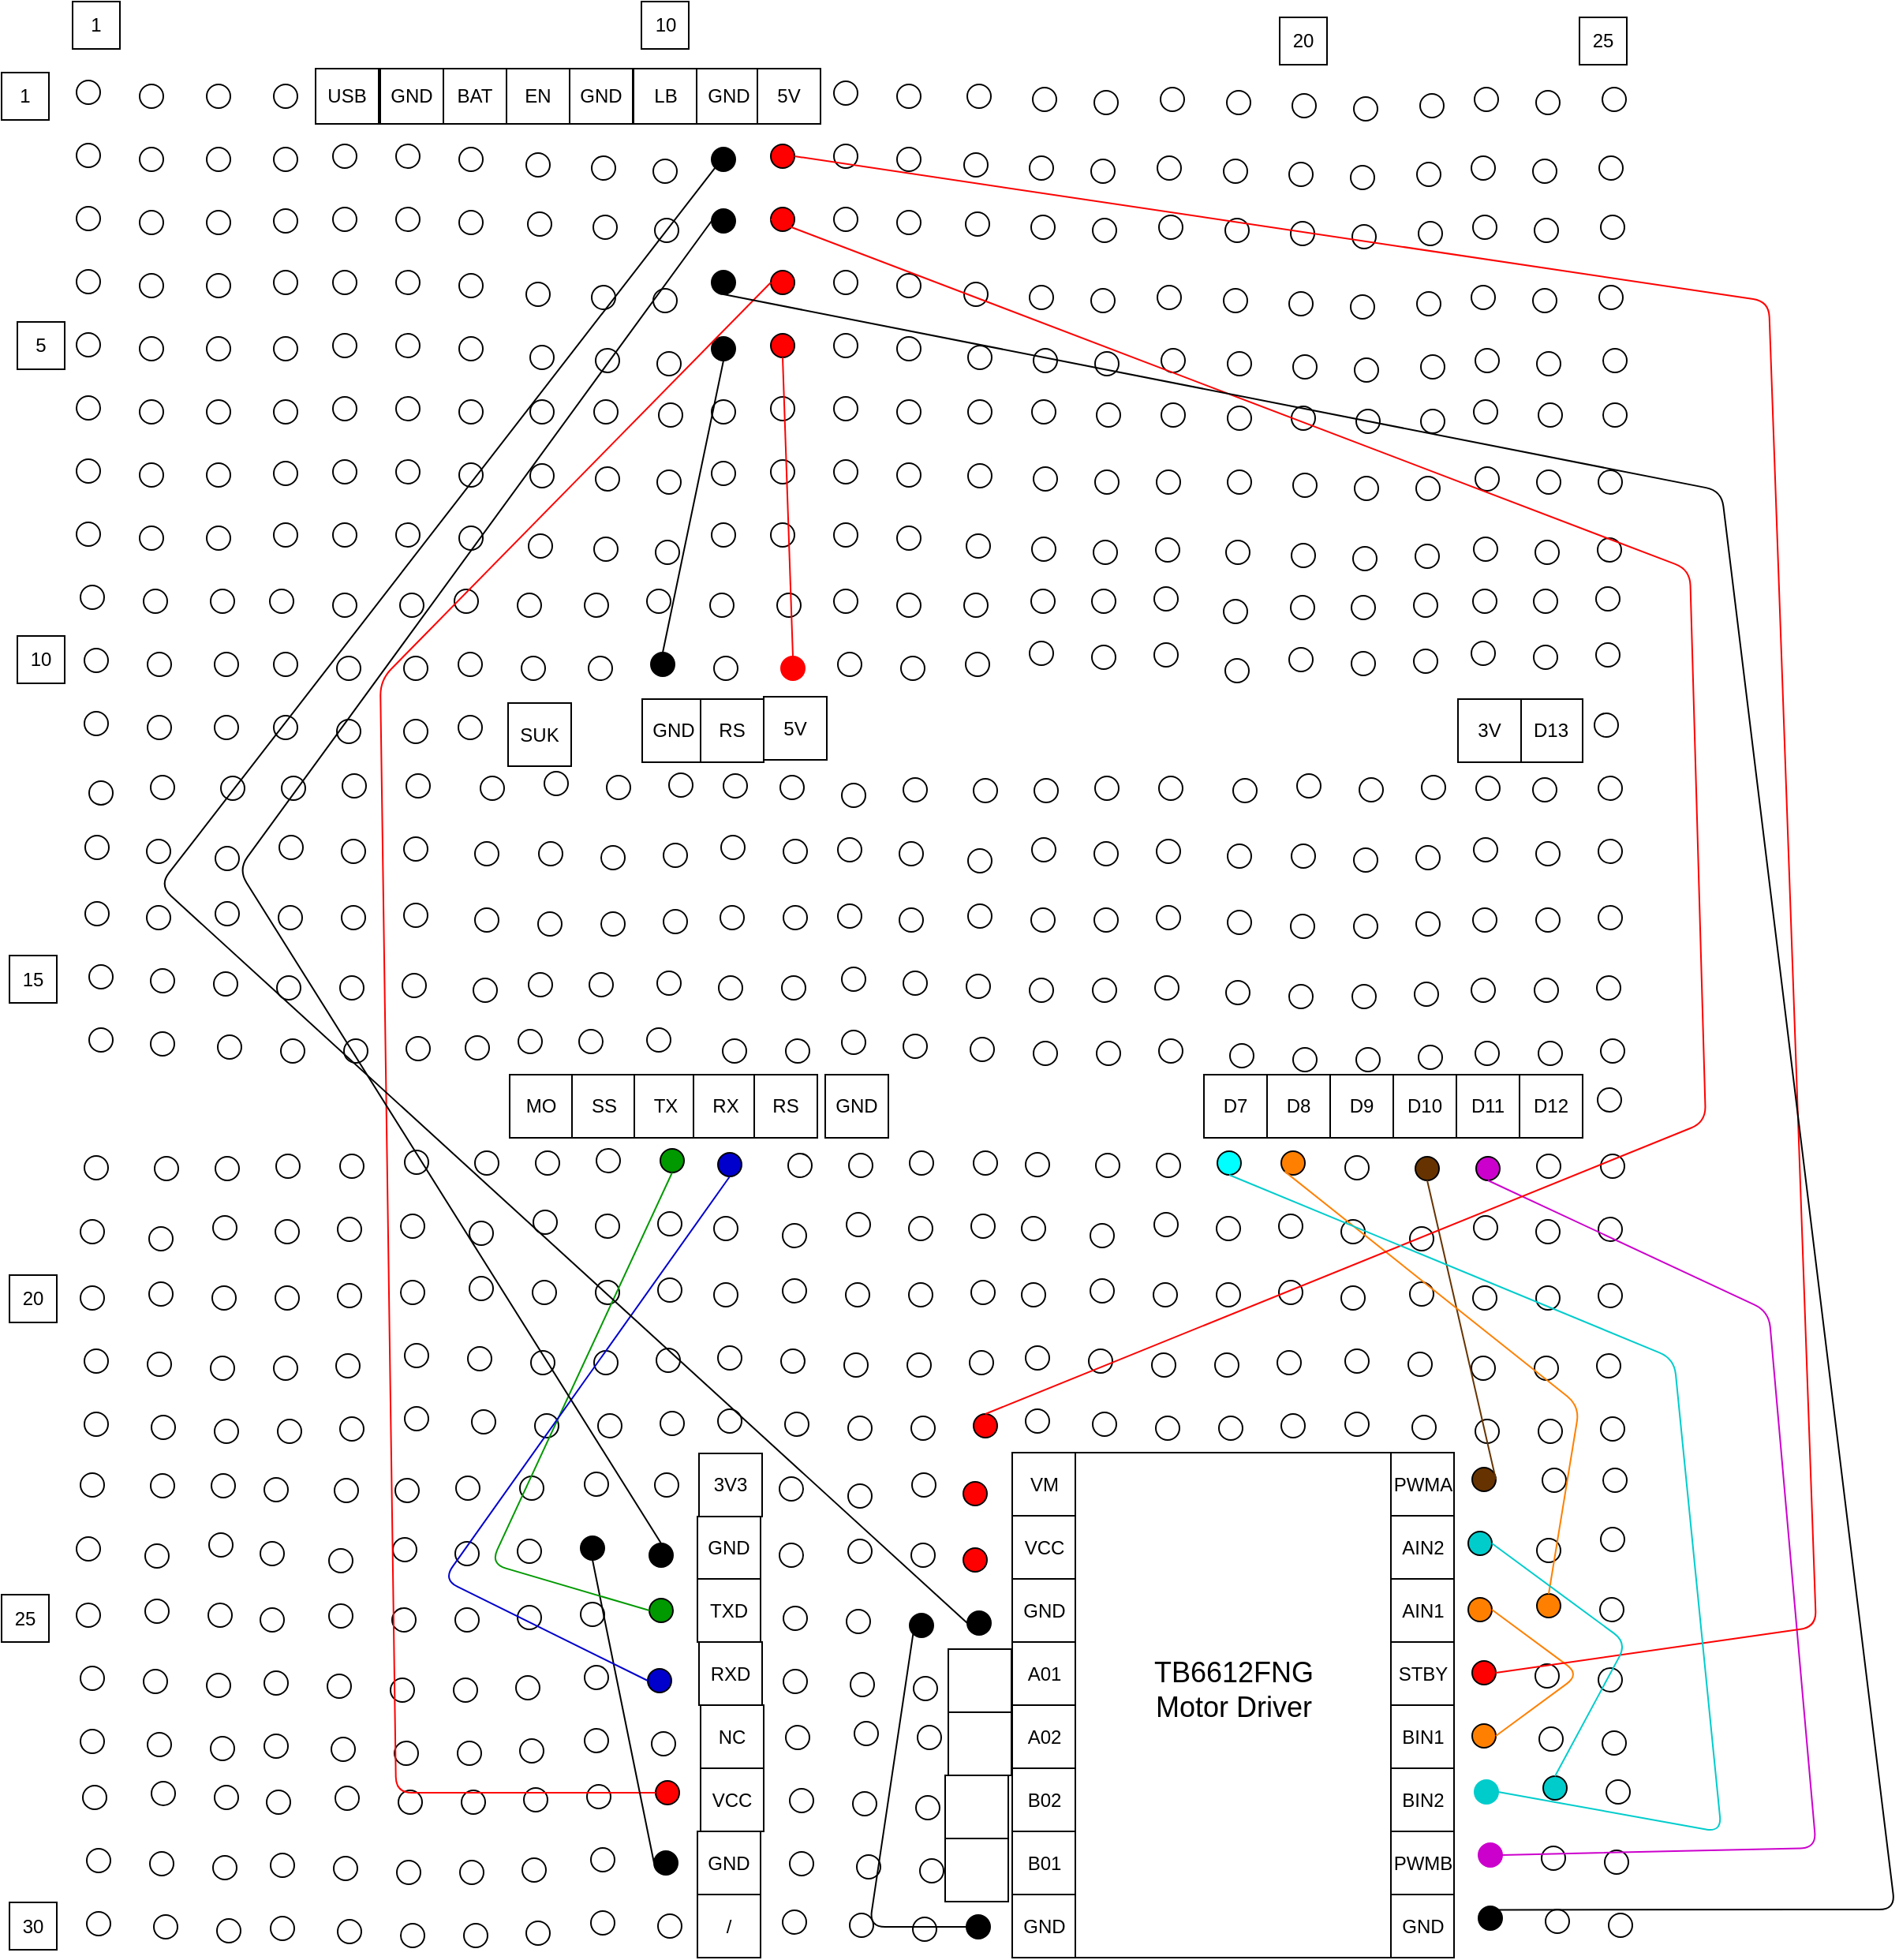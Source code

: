<mxfile version="12.0.0" type="device" pages="1"><diagram id="h4Ag8MH6K0B41kUlJL4Z" name="Page-1"><mxGraphModel dx="1207" dy="669" grid="1" gridSize="10" guides="1" tooltips="1" connect="1" arrows="1" fold="1" page="1" pageScale="1" pageWidth="850" pageHeight="1100" math="0" shadow="0"><root><mxCell id="0"/><mxCell id="1" parent="0"/><mxCell id="1PlYwHQpLJQ2olBMrea5-20" value="" style="group" parent="1" vertex="1" connectable="0"><mxGeometry x="680.5" y="999.5" width="280" height="320" as="geometry"/></mxCell><mxCell id="1PlYwHQpLJQ2olBMrea5-2" value="" style="rounded=0;whiteSpace=wrap;html=1;fillColor=none;" parent="1PlYwHQpLJQ2olBMrea5-20" vertex="1"><mxGeometry width="280" height="320" as="geometry"/></mxCell><mxCell id="1PlYwHQpLJQ2olBMrea5-3" value="&lt;font style=&quot;font-size: 18px&quot;&gt;TB6612FNG&lt;br&gt;Motor Driver&lt;/font&gt;" style="text;html=1;strokeColor=none;fillColor=none;align=center;verticalAlign=middle;whiteSpace=wrap;rounded=0;" parent="1PlYwHQpLJQ2olBMrea5-20" vertex="1"><mxGeometry x="80" y="10" width="120" height="280" as="geometry"/></mxCell><mxCell id="1PlYwHQpLJQ2olBMrea5-4" value="VM" style="text;html=1;strokeColor=#000000;fillColor=none;align=center;verticalAlign=middle;whiteSpace=wrap;rounded=0;" parent="1PlYwHQpLJQ2olBMrea5-20" vertex="1"><mxGeometry width="40" height="40" as="geometry"/></mxCell><mxCell id="1PlYwHQpLJQ2olBMrea5-5" value="VCC" style="text;html=1;strokeColor=#000000;fillColor=none;align=center;verticalAlign=middle;whiteSpace=wrap;rounded=0;" parent="1PlYwHQpLJQ2olBMrea5-20" vertex="1"><mxGeometry y="40" width="40" height="40" as="geometry"/></mxCell><mxCell id="1PlYwHQpLJQ2olBMrea5-6" value="GND" style="text;html=1;strokeColor=#000000;fillColor=none;align=center;verticalAlign=middle;whiteSpace=wrap;rounded=0;" parent="1PlYwHQpLJQ2olBMrea5-20" vertex="1"><mxGeometry y="80" width="40" height="40" as="geometry"/></mxCell><mxCell id="1PlYwHQpLJQ2olBMrea5-7" value="A01" style="text;html=1;strokeColor=#000000;fillColor=none;align=center;verticalAlign=middle;whiteSpace=wrap;rounded=0;" parent="1PlYwHQpLJQ2olBMrea5-20" vertex="1"><mxGeometry y="120" width="40" height="40" as="geometry"/></mxCell><mxCell id="1PlYwHQpLJQ2olBMrea5-8" value="A02" style="text;html=1;strokeColor=#000000;fillColor=none;align=center;verticalAlign=middle;whiteSpace=wrap;rounded=0;" parent="1PlYwHQpLJQ2olBMrea5-20" vertex="1"><mxGeometry y="160" width="40" height="40" as="geometry"/></mxCell><mxCell id="1PlYwHQpLJQ2olBMrea5-9" value="B02" style="text;html=1;strokeColor=#000000;fillColor=none;align=center;verticalAlign=middle;whiteSpace=wrap;rounded=0;" parent="1PlYwHQpLJQ2olBMrea5-20" vertex="1"><mxGeometry y="200" width="40" height="40" as="geometry"/></mxCell><mxCell id="1PlYwHQpLJQ2olBMrea5-10" value="B01" style="text;html=1;strokeColor=#000000;fillColor=none;align=center;verticalAlign=middle;whiteSpace=wrap;rounded=0;" parent="1PlYwHQpLJQ2olBMrea5-20" vertex="1"><mxGeometry y="240" width="40" height="40" as="geometry"/></mxCell><mxCell id="1PlYwHQpLJQ2olBMrea5-11" value="GND" style="text;html=1;strokeColor=#000000;fillColor=none;align=center;verticalAlign=middle;whiteSpace=wrap;rounded=0;" parent="1PlYwHQpLJQ2olBMrea5-20" vertex="1"><mxGeometry y="280" width="40" height="40" as="geometry"/></mxCell><mxCell id="1PlYwHQpLJQ2olBMrea5-12" value="PWMA" style="text;html=1;strokeColor=#000000;fillColor=none;align=center;verticalAlign=middle;whiteSpace=wrap;rounded=0;" parent="1PlYwHQpLJQ2olBMrea5-20" vertex="1"><mxGeometry x="240" width="40" height="40" as="geometry"/></mxCell><mxCell id="1PlYwHQpLJQ2olBMrea5-13" value="AIN2" style="text;html=1;strokeColor=#000000;fillColor=none;align=center;verticalAlign=middle;whiteSpace=wrap;rounded=0;" parent="1PlYwHQpLJQ2olBMrea5-20" vertex="1"><mxGeometry x="240" y="40" width="40" height="40" as="geometry"/></mxCell><mxCell id="1PlYwHQpLJQ2olBMrea5-14" value="AIN1" style="text;html=1;strokeColor=#000000;fillColor=none;align=center;verticalAlign=middle;whiteSpace=wrap;rounded=0;" parent="1PlYwHQpLJQ2olBMrea5-20" vertex="1"><mxGeometry x="240" y="80" width="40" height="40" as="geometry"/></mxCell><mxCell id="1PlYwHQpLJQ2olBMrea5-15" value="STBY" style="text;html=1;strokeColor=#000000;fillColor=none;align=center;verticalAlign=middle;whiteSpace=wrap;rounded=0;" parent="1PlYwHQpLJQ2olBMrea5-20" vertex="1"><mxGeometry x="240" y="120" width="40" height="40" as="geometry"/></mxCell><mxCell id="1PlYwHQpLJQ2olBMrea5-16" value="BIN1" style="text;html=1;strokeColor=#000000;fillColor=none;align=center;verticalAlign=middle;whiteSpace=wrap;rounded=0;" parent="1PlYwHQpLJQ2olBMrea5-20" vertex="1"><mxGeometry x="240" y="160" width="40" height="40" as="geometry"/></mxCell><mxCell id="1PlYwHQpLJQ2olBMrea5-17" value="BIN2" style="text;html=1;strokeColor=#000000;fillColor=none;align=center;verticalAlign=middle;whiteSpace=wrap;rounded=0;" parent="1PlYwHQpLJQ2olBMrea5-20" vertex="1"><mxGeometry x="240" y="200" width="40" height="40" as="geometry"/></mxCell><mxCell id="1PlYwHQpLJQ2olBMrea5-18" value="PWMB" style="text;html=1;strokeColor=#000000;fillColor=none;align=center;verticalAlign=middle;whiteSpace=wrap;rounded=0;" parent="1PlYwHQpLJQ2olBMrea5-20" vertex="1"><mxGeometry x="240" y="240" width="40" height="40" as="geometry"/></mxCell><mxCell id="1PlYwHQpLJQ2olBMrea5-19" value="GND" style="text;html=1;strokeColor=#000000;fillColor=none;align=center;verticalAlign=middle;whiteSpace=wrap;rounded=0;" parent="1PlYwHQpLJQ2olBMrea5-20" vertex="1"><mxGeometry x="240" y="280" width="40" height="40" as="geometry"/></mxCell><mxCell id="1PlYwHQpLJQ2olBMrea5-21" value="GND" style="rounded=0;whiteSpace=wrap;html=1;" parent="1" vertex="1"><mxGeometry x="562" y="760" width="40" height="40" as="geometry"/></mxCell><mxCell id="1PlYwHQpLJQ2olBMrea5-22" value="SUK" style="rounded=0;whiteSpace=wrap;html=1;" parent="1" vertex="1"><mxGeometry x="361" y="524.5" width="40" height="40" as="geometry"/></mxCell><mxCell id="1PlYwHQpLJQ2olBMrea5-25" value="" style="ellipse;whiteSpace=wrap;html=1;aspect=fixed;" parent="1" vertex="1"><mxGeometry x="170" y="212.5" width="15" height="15" as="geometry"/></mxCell><mxCell id="1PlYwHQpLJQ2olBMrea5-26" value="" style="ellipse;whiteSpace=wrap;html=1;aspect=fixed;" parent="1" vertex="1"><mxGeometry x="170" y="172.5" width="15" height="15" as="geometry"/></mxCell><mxCell id="1PlYwHQpLJQ2olBMrea5-27" value="" style="ellipse;whiteSpace=wrap;html=1;aspect=fixed;" parent="1" vertex="1"><mxGeometry x="170" y="132.5" width="15" height="15" as="geometry"/></mxCell><mxCell id="1PlYwHQpLJQ2olBMrea5-29" value="" style="ellipse;whiteSpace=wrap;html=1;aspect=fixed;" parent="1" vertex="1"><mxGeometry x="170" y="252.5" width="15" height="15" as="geometry"/></mxCell><mxCell id="1PlYwHQpLJQ2olBMrea5-30" value="" style="ellipse;whiteSpace=wrap;html=1;aspect=fixed;" parent="1" vertex="1"><mxGeometry x="170" y="372.5" width="15" height="15" as="geometry"/></mxCell><mxCell id="1PlYwHQpLJQ2olBMrea5-31" value="" style="ellipse;whiteSpace=wrap;html=1;aspect=fixed;" parent="1" vertex="1"><mxGeometry x="170" y="332.5" width="15" height="15" as="geometry"/></mxCell><mxCell id="1PlYwHQpLJQ2olBMrea5-32" value="" style="ellipse;whiteSpace=wrap;html=1;aspect=fixed;" parent="1" vertex="1"><mxGeometry x="170" y="292.5" width="15" height="15" as="geometry"/></mxCell><mxCell id="1PlYwHQpLJQ2olBMrea5-33" value="" style="ellipse;whiteSpace=wrap;html=1;aspect=fixed;" parent="1" vertex="1"><mxGeometry x="170" y="412.5" width="15" height="15" as="geometry"/></mxCell><mxCell id="1PlYwHQpLJQ2olBMrea5-34" value="" style="ellipse;whiteSpace=wrap;html=1;aspect=fixed;fillColor=#000000;" parent="1" vertex="1"><mxGeometry x="490" y="211.5" width="15" height="15" as="geometry"/></mxCell><mxCell id="1PlYwHQpLJQ2olBMrea5-35" value="" style="ellipse;whiteSpace=wrap;html=1;aspect=fixed;fillColor=#000000;" parent="1" vertex="1"><mxGeometry x="490" y="172.5" width="15" height="15" as="geometry"/></mxCell><mxCell id="1PlYwHQpLJQ2olBMrea5-37" value="" style="ellipse;whiteSpace=wrap;html=1;aspect=fixed;strokeColor=#000000;fillColor=#000000;" parent="1" vertex="1"><mxGeometry x="490" y="250.5" width="15" height="15" as="geometry"/></mxCell><mxCell id="1PlYwHQpLJQ2olBMrea5-38" value="" style="ellipse;whiteSpace=wrap;html=1;aspect=fixed;" parent="1" vertex="1"><mxGeometry x="490" y="371.5" width="15" height="15" as="geometry"/></mxCell><mxCell id="1PlYwHQpLJQ2olBMrea5-39" value="" style="ellipse;whiteSpace=wrap;html=1;aspect=fixed;" parent="1" vertex="1"><mxGeometry x="490" y="332.5" width="15" height="15" as="geometry"/></mxCell><mxCell id="1PlYwHQpLJQ2olBMrea5-40" value="" style="ellipse;whiteSpace=wrap;html=1;aspect=fixed;fillColor=#000000;" parent="1" vertex="1"><mxGeometry x="490" y="292.5" width="15" height="15" as="geometry"/></mxCell><mxCell id="1PlYwHQpLJQ2olBMrea5-41" value="" style="ellipse;whiteSpace=wrap;html=1;aspect=fixed;" parent="1" vertex="1"><mxGeometry x="490" y="410.5" width="15" height="15" as="geometry"/></mxCell><mxCell id="1PlYwHQpLJQ2olBMrea5-53" value="" style="ellipse;whiteSpace=wrap;html=1;aspect=fixed;" parent="1" vertex="1"><mxGeometry x="127.5" y="212.5" width="15" height="15" as="geometry"/></mxCell><mxCell id="1PlYwHQpLJQ2olBMrea5-54" value="" style="ellipse;whiteSpace=wrap;html=1;aspect=fixed;" parent="1" vertex="1"><mxGeometry x="127.5" y="172.5" width="15" height="15" as="geometry"/></mxCell><mxCell id="1PlYwHQpLJQ2olBMrea5-55" value="" style="ellipse;whiteSpace=wrap;html=1;aspect=fixed;" parent="1" vertex="1"><mxGeometry x="127.5" y="132.5" width="15" height="15" as="geometry"/></mxCell><mxCell id="1PlYwHQpLJQ2olBMrea5-56" value="" style="ellipse;whiteSpace=wrap;html=1;aspect=fixed;" parent="1" vertex="1"><mxGeometry x="127.5" y="252.5" width="15" height="15" as="geometry"/></mxCell><mxCell id="1PlYwHQpLJQ2olBMrea5-57" value="" style="ellipse;whiteSpace=wrap;html=1;aspect=fixed;" parent="1" vertex="1"><mxGeometry x="127.5" y="372.5" width="15" height="15" as="geometry"/></mxCell><mxCell id="1PlYwHQpLJQ2olBMrea5-58" value="" style="ellipse;whiteSpace=wrap;html=1;aspect=fixed;" parent="1" vertex="1"><mxGeometry x="127.5" y="332.5" width="15" height="15" as="geometry"/></mxCell><mxCell id="1PlYwHQpLJQ2olBMrea5-59" value="" style="ellipse;whiteSpace=wrap;html=1;aspect=fixed;" parent="1" vertex="1"><mxGeometry x="127.5" y="292.5" width="15" height="15" as="geometry"/></mxCell><mxCell id="1PlYwHQpLJQ2olBMrea5-60" value="" style="ellipse;whiteSpace=wrap;html=1;aspect=fixed;" parent="1" vertex="1"><mxGeometry x="127.5" y="412.5" width="15" height="15" as="geometry"/></mxCell><mxCell id="1PlYwHQpLJQ2olBMrea5-61" value="" style="ellipse;whiteSpace=wrap;html=1;aspect=fixed;" parent="1" vertex="1"><mxGeometry x="87.5" y="210" width="15" height="15" as="geometry"/></mxCell><mxCell id="1PlYwHQpLJQ2olBMrea5-62" value="" style="ellipse;whiteSpace=wrap;html=1;aspect=fixed;" parent="1" vertex="1"><mxGeometry x="87.5" y="170" width="15" height="15" as="geometry"/></mxCell><mxCell id="1PlYwHQpLJQ2olBMrea5-63" value="" style="ellipse;whiteSpace=wrap;html=1;aspect=fixed;" parent="1" vertex="1"><mxGeometry x="87.5" y="130" width="15" height="15" as="geometry"/></mxCell><mxCell id="1PlYwHQpLJQ2olBMrea5-64" value="" style="ellipse;whiteSpace=wrap;html=1;aspect=fixed;" parent="1" vertex="1"><mxGeometry x="87.5" y="250" width="15" height="15" as="geometry"/></mxCell><mxCell id="1PlYwHQpLJQ2olBMrea5-65" value="" style="ellipse;whiteSpace=wrap;html=1;aspect=fixed;" parent="1" vertex="1"><mxGeometry x="87.5" y="370" width="15" height="15" as="geometry"/></mxCell><mxCell id="1PlYwHQpLJQ2olBMrea5-66" value="" style="ellipse;whiteSpace=wrap;html=1;aspect=fixed;" parent="1" vertex="1"><mxGeometry x="87.5" y="330" width="15" height="15" as="geometry"/></mxCell><mxCell id="1PlYwHQpLJQ2olBMrea5-67" value="" style="ellipse;whiteSpace=wrap;html=1;aspect=fixed;" parent="1" vertex="1"><mxGeometry x="87.5" y="290" width="15" height="15" as="geometry"/></mxCell><mxCell id="1PlYwHQpLJQ2olBMrea5-68" value="" style="ellipse;whiteSpace=wrap;html=1;aspect=fixed;" parent="1" vertex="1"><mxGeometry x="87.5" y="410" width="15" height="15" as="geometry"/></mxCell><mxCell id="1PlYwHQpLJQ2olBMrea5-69" value="" style="ellipse;whiteSpace=wrap;html=1;aspect=fixed;fillColor=#FF0000;" parent="1" vertex="1"><mxGeometry x="527.5" y="210.5" width="15" height="15" as="geometry"/></mxCell><mxCell id="1PlYwHQpLJQ2olBMrea5-70" value="" style="ellipse;whiteSpace=wrap;html=1;aspect=fixed;fillColor=#FF0000;" parent="1" vertex="1"><mxGeometry x="527.5" y="170.5" width="15" height="15" as="geometry"/></mxCell><mxCell id="1PlYwHQpLJQ2olBMrea5-72" value="" style="ellipse;whiteSpace=wrap;html=1;aspect=fixed;fillColor=#FF0000;" parent="1" vertex="1"><mxGeometry x="527.5" y="250.5" width="15" height="15" as="geometry"/></mxCell><mxCell id="1PlYwHQpLJQ2olBMrea5-73" value="" style="ellipse;whiteSpace=wrap;html=1;aspect=fixed;" parent="1" vertex="1"><mxGeometry x="527.5" y="370.5" width="15" height="15" as="geometry"/></mxCell><mxCell id="1PlYwHQpLJQ2olBMrea5-74" value="" style="ellipse;whiteSpace=wrap;html=1;aspect=fixed;" parent="1" vertex="1"><mxGeometry x="527.5" y="330.5" width="15" height="15" as="geometry"/></mxCell><mxCell id="1PlYwHQpLJQ2olBMrea5-75" value="" style="ellipse;whiteSpace=wrap;html=1;aspect=fixed;fillColor=#FF0000;" parent="1" vertex="1"><mxGeometry x="527.5" y="290.5" width="15" height="15" as="geometry"/></mxCell><mxCell id="1PlYwHQpLJQ2olBMrea5-76" value="" style="ellipse;whiteSpace=wrap;html=1;aspect=fixed;" parent="1" vertex="1"><mxGeometry x="527.5" y="410.5" width="15" height="15" as="geometry"/></mxCell><mxCell id="1PlYwHQpLJQ2olBMrea5-77" value="" style="ellipse;whiteSpace=wrap;html=1;aspect=fixed;" parent="1" vertex="1"><mxGeometry x="567.5" y="210.5" width="15" height="15" as="geometry"/></mxCell><mxCell id="1PlYwHQpLJQ2olBMrea5-78" value="" style="ellipse;whiteSpace=wrap;html=1;aspect=fixed;" parent="1" vertex="1"><mxGeometry x="567.5" y="170.5" width="15" height="15" as="geometry"/></mxCell><mxCell id="1PlYwHQpLJQ2olBMrea5-79" value="" style="ellipse;whiteSpace=wrap;html=1;aspect=fixed;" parent="1" vertex="1"><mxGeometry x="567.5" y="130.5" width="15" height="15" as="geometry"/></mxCell><mxCell id="1PlYwHQpLJQ2olBMrea5-80" value="" style="ellipse;whiteSpace=wrap;html=1;aspect=fixed;" parent="1" vertex="1"><mxGeometry x="567.5" y="250.5" width="15" height="15" as="geometry"/></mxCell><mxCell id="1PlYwHQpLJQ2olBMrea5-81" value="" style="ellipse;whiteSpace=wrap;html=1;aspect=fixed;" parent="1" vertex="1"><mxGeometry x="567.5" y="370.5" width="15" height="15" as="geometry"/></mxCell><mxCell id="1PlYwHQpLJQ2olBMrea5-82" value="" style="ellipse;whiteSpace=wrap;html=1;aspect=fixed;" parent="1" vertex="1"><mxGeometry x="567.5" y="330.5" width="15" height="15" as="geometry"/></mxCell><mxCell id="1PlYwHQpLJQ2olBMrea5-83" value="" style="ellipse;whiteSpace=wrap;html=1;aspect=fixed;" parent="1" vertex="1"><mxGeometry x="567.5" y="290.5" width="15" height="15" as="geometry"/></mxCell><mxCell id="1PlYwHQpLJQ2olBMrea5-84" value="" style="ellipse;whiteSpace=wrap;html=1;aspect=fixed;" parent="1" vertex="1"><mxGeometry x="567.5" y="410.5" width="15" height="15" as="geometry"/></mxCell><mxCell id="1PlYwHQpLJQ2olBMrea5-85" value="" style="ellipse;whiteSpace=wrap;html=1;aspect=fixed;" parent="1" vertex="1"><mxGeometry x="607.5" y="212.5" width="15" height="15" as="geometry"/></mxCell><mxCell id="1PlYwHQpLJQ2olBMrea5-86" value="" style="ellipse;whiteSpace=wrap;html=1;aspect=fixed;" parent="1" vertex="1"><mxGeometry x="607.5" y="172.5" width="15" height="15" as="geometry"/></mxCell><mxCell id="1PlYwHQpLJQ2olBMrea5-87" value="" style="ellipse;whiteSpace=wrap;html=1;aspect=fixed;" parent="1" vertex="1"><mxGeometry x="607.5" y="132.5" width="15" height="15" as="geometry"/></mxCell><mxCell id="1PlYwHQpLJQ2olBMrea5-88" value="" style="ellipse;whiteSpace=wrap;html=1;aspect=fixed;" parent="1" vertex="1"><mxGeometry x="607.5" y="252.5" width="15" height="15" as="geometry"/></mxCell><mxCell id="1PlYwHQpLJQ2olBMrea5-89" value="" style="ellipse;whiteSpace=wrap;html=1;aspect=fixed;" parent="1" vertex="1"><mxGeometry x="607.5" y="372.5" width="15" height="15" as="geometry"/></mxCell><mxCell id="1PlYwHQpLJQ2olBMrea5-90" value="" style="ellipse;whiteSpace=wrap;html=1;aspect=fixed;" parent="1" vertex="1"><mxGeometry x="607.5" y="332.5" width="15" height="15" as="geometry"/></mxCell><mxCell id="1PlYwHQpLJQ2olBMrea5-91" value="" style="ellipse;whiteSpace=wrap;html=1;aspect=fixed;" parent="1" vertex="1"><mxGeometry x="607.5" y="292.5" width="15" height="15" as="geometry"/></mxCell><mxCell id="1PlYwHQpLJQ2olBMrea5-92" value="" style="ellipse;whiteSpace=wrap;html=1;aspect=fixed;" parent="1" vertex="1"><mxGeometry x="607.5" y="412.5" width="15" height="15" as="geometry"/></mxCell><mxCell id="1PlYwHQpLJQ2olBMrea5-109" value="" style="ellipse;whiteSpace=wrap;html=1;aspect=fixed;" parent="1" vertex="1"><mxGeometry x="172.5" y="452.5" width="15" height="15" as="geometry"/></mxCell><mxCell id="1PlYwHQpLJQ2olBMrea5-110" value="" style="ellipse;whiteSpace=wrap;html=1;aspect=fixed;" parent="1" vertex="1"><mxGeometry x="130" y="452.5" width="15" height="15" as="geometry"/></mxCell><mxCell id="1PlYwHQpLJQ2olBMrea5-111" value="" style="ellipse;whiteSpace=wrap;html=1;aspect=fixed;" parent="1" vertex="1"><mxGeometry x="90" y="450" width="15" height="15" as="geometry"/></mxCell><mxCell id="1PlYwHQpLJQ2olBMrea5-112" value="" style="ellipse;whiteSpace=wrap;html=1;aspect=fixed;" parent="1" vertex="1"><mxGeometry x="292.5" y="455" width="15" height="15" as="geometry"/></mxCell><mxCell id="1PlYwHQpLJQ2olBMrea5-113" value="" style="ellipse;whiteSpace=wrap;html=1;aspect=fixed;" parent="1" vertex="1"><mxGeometry x="250" y="455" width="15" height="15" as="geometry"/></mxCell><mxCell id="1PlYwHQpLJQ2olBMrea5-114" value="" style="ellipse;whiteSpace=wrap;html=1;aspect=fixed;" parent="1" vertex="1"><mxGeometry x="210" y="452.5" width="15" height="15" as="geometry"/></mxCell><mxCell id="1PlYwHQpLJQ2olBMrea5-115" value="" style="ellipse;whiteSpace=wrap;html=1;aspect=fixed;" parent="1" vertex="1"><mxGeometry x="409.5" y="455" width="15" height="15" as="geometry"/></mxCell><mxCell id="1PlYwHQpLJQ2olBMrea5-116" value="" style="ellipse;whiteSpace=wrap;html=1;aspect=fixed;" parent="1" vertex="1"><mxGeometry x="367" y="455" width="15" height="15" as="geometry"/></mxCell><mxCell id="1PlYwHQpLJQ2olBMrea5-117" value="" style="ellipse;whiteSpace=wrap;html=1;aspect=fixed;" parent="1" vertex="1"><mxGeometry x="327" y="452.5" width="15" height="15" as="geometry"/></mxCell><mxCell id="1PlYwHQpLJQ2olBMrea5-118" value="" style="ellipse;whiteSpace=wrap;html=1;aspect=fixed;" parent="1" vertex="1"><mxGeometry x="531.5" y="455" width="15" height="15" as="geometry"/></mxCell><mxCell id="1PlYwHQpLJQ2olBMrea5-119" value="" style="ellipse;whiteSpace=wrap;html=1;aspect=fixed;" parent="1" vertex="1"><mxGeometry x="489" y="455" width="15" height="15" as="geometry"/></mxCell><mxCell id="1PlYwHQpLJQ2olBMrea5-120" value="" style="ellipse;whiteSpace=wrap;html=1;aspect=fixed;" parent="1" vertex="1"><mxGeometry x="449" y="452.5" width="15" height="15" as="geometry"/></mxCell><mxCell id="1PlYwHQpLJQ2olBMrea5-121" value="" style="ellipse;whiteSpace=wrap;html=1;aspect=fixed;" parent="1" vertex="1"><mxGeometry x="650" y="455" width="15" height="15" as="geometry"/></mxCell><mxCell id="1PlYwHQpLJQ2olBMrea5-122" value="" style="ellipse;whiteSpace=wrap;html=1;aspect=fixed;" parent="1" vertex="1"><mxGeometry x="607.5" y="455" width="15" height="15" as="geometry"/></mxCell><mxCell id="1PlYwHQpLJQ2olBMrea5-123" value="" style="ellipse;whiteSpace=wrap;html=1;aspect=fixed;" parent="1" vertex="1"><mxGeometry x="567.5" y="452.5" width="15" height="15" as="geometry"/></mxCell><mxCell id="1PlYwHQpLJQ2olBMrea5-124" value="" style="ellipse;whiteSpace=wrap;html=1;aspect=fixed;" parent="1" vertex="1"><mxGeometry x="175" y="492.5" width="15" height="15" as="geometry"/></mxCell><mxCell id="1PlYwHQpLJQ2olBMrea5-125" value="" style="ellipse;whiteSpace=wrap;html=1;aspect=fixed;" parent="1" vertex="1"><mxGeometry x="132.5" y="492.5" width="15" height="15" as="geometry"/></mxCell><mxCell id="1PlYwHQpLJQ2olBMrea5-126" value="" style="ellipse;whiteSpace=wrap;html=1;aspect=fixed;" parent="1" vertex="1"><mxGeometry x="92.5" y="490" width="15" height="15" as="geometry"/></mxCell><mxCell id="1PlYwHQpLJQ2olBMrea5-127" value="" style="ellipse;whiteSpace=wrap;html=1;aspect=fixed;" parent="1" vertex="1"><mxGeometry x="295" y="495" width="15" height="15" as="geometry"/></mxCell><mxCell id="1PlYwHQpLJQ2olBMrea5-128" value="" style="ellipse;whiteSpace=wrap;html=1;aspect=fixed;" parent="1" vertex="1"><mxGeometry x="252.5" y="495" width="15" height="15" as="geometry"/></mxCell><mxCell id="1PlYwHQpLJQ2olBMrea5-129" value="" style="ellipse;whiteSpace=wrap;html=1;aspect=fixed;" parent="1" vertex="1"><mxGeometry x="212.5" y="492.5" width="15" height="15" as="geometry"/></mxCell><mxCell id="1PlYwHQpLJQ2olBMrea5-130" value="" style="ellipse;whiteSpace=wrap;html=1;aspect=fixed;" parent="1" vertex="1"><mxGeometry x="412" y="495" width="15" height="15" as="geometry"/></mxCell><mxCell id="1PlYwHQpLJQ2olBMrea5-131" value="" style="ellipse;whiteSpace=wrap;html=1;aspect=fixed;" parent="1" vertex="1"><mxGeometry x="369.5" y="495" width="15" height="15" as="geometry"/></mxCell><mxCell id="1PlYwHQpLJQ2olBMrea5-132" value="" style="ellipse;whiteSpace=wrap;html=1;aspect=fixed;" parent="1" vertex="1"><mxGeometry x="329.5" y="492.5" width="15" height="15" as="geometry"/></mxCell><mxCell id="1PlYwHQpLJQ2olBMrea5-133" value="" style="ellipse;whiteSpace=wrap;html=1;aspect=fixed;strokeColor=#FF0000;fillColor=#FF0000;" parent="1" vertex="1"><mxGeometry x="534" y="495" width="15" height="15" as="geometry"/></mxCell><mxCell id="1PlYwHQpLJQ2olBMrea5-134" value="" style="ellipse;whiteSpace=wrap;html=1;aspect=fixed;" parent="1" vertex="1"><mxGeometry x="491.5" y="495" width="15" height="15" as="geometry"/></mxCell><mxCell id="1PlYwHQpLJQ2olBMrea5-135" value="" style="ellipse;whiteSpace=wrap;html=1;aspect=fixed;fillColor=#000000;" parent="1" vertex="1"><mxGeometry x="451.5" y="492.5" width="15" height="15" as="geometry"/></mxCell><mxCell id="1PlYwHQpLJQ2olBMrea5-136" value="" style="ellipse;whiteSpace=wrap;html=1;aspect=fixed;" parent="1" vertex="1"><mxGeometry x="610" y="495" width="15" height="15" as="geometry"/></mxCell><mxCell id="1PlYwHQpLJQ2olBMrea5-137" value="" style="ellipse;whiteSpace=wrap;html=1;aspect=fixed;" parent="1" vertex="1"><mxGeometry x="570" y="492.5" width="15" height="15" as="geometry"/></mxCell><mxCell id="1PlYwHQpLJQ2olBMrea5-139" value="" style="ellipse;whiteSpace=wrap;html=1;aspect=fixed;" parent="1" vertex="1"><mxGeometry x="175" y="532.5" width="15" height="15" as="geometry"/></mxCell><mxCell id="1PlYwHQpLJQ2olBMrea5-140" value="" style="ellipse;whiteSpace=wrap;html=1;aspect=fixed;" parent="1" vertex="1"><mxGeometry x="132.5" y="532.5" width="15" height="15" as="geometry"/></mxCell><mxCell id="1PlYwHQpLJQ2olBMrea5-141" value="" style="ellipse;whiteSpace=wrap;html=1;aspect=fixed;" parent="1" vertex="1"><mxGeometry x="92.5" y="530" width="15" height="15" as="geometry"/></mxCell><mxCell id="1PlYwHQpLJQ2olBMrea5-142" value="" style="ellipse;whiteSpace=wrap;html=1;aspect=fixed;" parent="1" vertex="1"><mxGeometry x="295" y="535" width="15" height="15" as="geometry"/></mxCell><mxCell id="1PlYwHQpLJQ2olBMrea5-143" value="" style="ellipse;whiteSpace=wrap;html=1;aspect=fixed;" parent="1" vertex="1"><mxGeometry x="252.5" y="535" width="15" height="15" as="geometry"/></mxCell><mxCell id="1PlYwHQpLJQ2olBMrea5-144" value="" style="ellipse;whiteSpace=wrap;html=1;aspect=fixed;" parent="1" vertex="1"><mxGeometry x="212.5" y="532.5" width="15" height="15" as="geometry"/></mxCell><mxCell id="1PlYwHQpLJQ2olBMrea5-147" value="" style="ellipse;whiteSpace=wrap;html=1;aspect=fixed;" parent="1" vertex="1"><mxGeometry x="329.5" y="532.5" width="15" height="15" as="geometry"/></mxCell><mxCell id="1PlYwHQpLJQ2olBMrea5-170" value="D13" style="rounded=0;whiteSpace=wrap;html=1;" parent="1" vertex="1"><mxGeometry x="1002" y="522" width="40" height="40" as="geometry"/></mxCell><mxCell id="1PlYwHQpLJQ2olBMrea5-171" value="MO" style="rounded=0;whiteSpace=wrap;html=1;" parent="1" vertex="1"><mxGeometry x="362" y="760" width="40" height="40" as="geometry"/></mxCell><mxCell id="1PlYwHQpLJQ2olBMrea5-172" value="D7" style="rounded=0;whiteSpace=wrap;html=1;" parent="1" vertex="1"><mxGeometry x="802" y="760" width="40" height="40" as="geometry"/></mxCell><mxCell id="1PlYwHQpLJQ2olBMrea5-173" value="D8" style="rounded=0;whiteSpace=wrap;html=1;" parent="1" vertex="1"><mxGeometry x="842" y="760" width="40" height="40" as="geometry"/></mxCell><mxCell id="1PlYwHQpLJQ2olBMrea5-180" value="" style="ellipse;whiteSpace=wrap;html=1;aspect=fixed;" parent="1" vertex="1"><mxGeometry x="570" y="610" width="15" height="15" as="geometry"/></mxCell><mxCell id="1PlYwHQpLJQ2olBMrea5-181" value="" style="ellipse;whiteSpace=wrap;html=1;aspect=fixed;" parent="1" vertex="1"><mxGeometry x="570" y="652" width="15" height="15" as="geometry"/></mxCell><mxCell id="1PlYwHQpLJQ2olBMrea5-182" value="" style="ellipse;whiteSpace=wrap;html=1;aspect=fixed;" parent="1" vertex="1"><mxGeometry x="572.5" y="692" width="15" height="15" as="geometry"/></mxCell><mxCell id="1PlYwHQpLJQ2olBMrea5-183" value="" style="ellipse;whiteSpace=wrap;html=1;aspect=fixed;" parent="1" vertex="1"><mxGeometry x="572.5" y="732" width="15" height="15" as="geometry"/></mxCell><mxCell id="1PlYwHQpLJQ2olBMrea5-186" value="" style="ellipse;whiteSpace=wrap;html=1;aspect=fixed;" parent="1" vertex="1"><mxGeometry x="609" y="612.5" width="15" height="15" as="geometry"/></mxCell><mxCell id="1PlYwHQpLJQ2olBMrea5-187" value="" style="ellipse;whiteSpace=wrap;html=1;aspect=fixed;" parent="1" vertex="1"><mxGeometry x="609" y="654.5" width="15" height="15" as="geometry"/></mxCell><mxCell id="1PlYwHQpLJQ2olBMrea5-188" value="" style="ellipse;whiteSpace=wrap;html=1;aspect=fixed;" parent="1" vertex="1"><mxGeometry x="611.5" y="694.5" width="15" height="15" as="geometry"/></mxCell><mxCell id="1PlYwHQpLJQ2olBMrea5-189" value="" style="ellipse;whiteSpace=wrap;html=1;aspect=fixed;" parent="1" vertex="1"><mxGeometry x="611.5" y="734.5" width="15" height="15" as="geometry"/></mxCell><mxCell id="1PlYwHQpLJQ2olBMrea5-202" value="D10" style="rounded=0;whiteSpace=wrap;html=1;" parent="1" vertex="1"><mxGeometry x="922" y="760" width="40" height="40" as="geometry"/></mxCell><mxCell id="1PlYwHQpLJQ2olBMrea5-203" value="D11" style="rounded=0;whiteSpace=wrap;html=1;" parent="1" vertex="1"><mxGeometry x="962" y="760" width="40" height="40" as="geometry"/></mxCell><mxCell id="1PlYwHQpLJQ2olBMrea5-204" value="D9" style="rounded=0;whiteSpace=wrap;html=1;" parent="1" vertex="1"><mxGeometry x="882" y="760" width="40" height="40" as="geometry"/></mxCell><mxCell id="1PlYwHQpLJQ2olBMrea5-205" value="" style="ellipse;whiteSpace=wrap;html=1;aspect=fixed;" parent="1" vertex="1"><mxGeometry x="651" y="492.5" width="15" height="15" as="geometry"/></mxCell><mxCell id="1PlYwHQpLJQ2olBMrea5-208" value="" style="ellipse;whiteSpace=wrap;html=1;aspect=fixed;" parent="1" vertex="1"><mxGeometry x="652.5" y="617" width="15" height="15" as="geometry"/></mxCell><mxCell id="1PlYwHQpLJQ2olBMrea5-209" value="" style="ellipse;whiteSpace=wrap;html=1;aspect=fixed;" parent="1" vertex="1"><mxGeometry x="652.5" y="652" width="15" height="15" as="geometry"/></mxCell><mxCell id="1PlYwHQpLJQ2olBMrea5-210" value="" style="ellipse;whiteSpace=wrap;html=1;aspect=fixed;" parent="1" vertex="1"><mxGeometry x="651.5" y="696.5" width="15" height="15" as="geometry"/></mxCell><mxCell id="1PlYwHQpLJQ2olBMrea5-211" value="" style="ellipse;whiteSpace=wrap;html=1;aspect=fixed;" parent="1" vertex="1"><mxGeometry x="654" y="736.5" width="15" height="15" as="geometry"/></mxCell><mxCell id="1PlYwHQpLJQ2olBMrea5-213" value="" style="ellipse;whiteSpace=wrap;html=1;aspect=fixed;" parent="1" vertex="1"><mxGeometry x="692.5" y="654.5" width="15" height="15" as="geometry"/></mxCell><mxCell id="1PlYwHQpLJQ2olBMrea5-214" value="" style="ellipse;whiteSpace=wrap;html=1;aspect=fixed;" parent="1" vertex="1"><mxGeometry x="691.5" y="699" width="15" height="15" as="geometry"/></mxCell><mxCell id="1PlYwHQpLJQ2olBMrea5-215" value="" style="ellipse;whiteSpace=wrap;html=1;aspect=fixed;" parent="1" vertex="1"><mxGeometry x="694" y="739" width="15" height="15" as="geometry"/></mxCell><mxCell id="1PlYwHQpLJQ2olBMrea5-217" value="" style="ellipse;whiteSpace=wrap;html=1;aspect=fixed;" parent="1" vertex="1"><mxGeometry x="732.5" y="654.5" width="15" height="15" as="geometry"/></mxCell><mxCell id="1PlYwHQpLJQ2olBMrea5-218" value="" style="ellipse;whiteSpace=wrap;html=1;aspect=fixed;" parent="1" vertex="1"><mxGeometry x="731.5" y="699" width="15" height="15" as="geometry"/></mxCell><mxCell id="1PlYwHQpLJQ2olBMrea5-219" value="" style="ellipse;whiteSpace=wrap;html=1;aspect=fixed;" parent="1" vertex="1"><mxGeometry x="734" y="739" width="15" height="15" as="geometry"/></mxCell><mxCell id="1PlYwHQpLJQ2olBMrea5-221" value="" style="ellipse;whiteSpace=wrap;html=1;aspect=fixed;" parent="1" vertex="1"><mxGeometry x="691.5" y="485.5" width="15" height="15" as="geometry"/></mxCell><mxCell id="1PlYwHQpLJQ2olBMrea5-224" value="" style="ellipse;whiteSpace=wrap;html=1;aspect=fixed;" parent="1" vertex="1"><mxGeometry x="693" y="610" width="15" height="15" as="geometry"/></mxCell><mxCell id="1PlYwHQpLJQ2olBMrea5-225" value="" style="ellipse;whiteSpace=wrap;html=1;aspect=fixed;" parent="1" vertex="1"><mxGeometry x="731" y="488" width="15" height="15" as="geometry"/></mxCell><mxCell id="1PlYwHQpLJQ2olBMrea5-228" value="" style="ellipse;whiteSpace=wrap;html=1;aspect=fixed;" parent="1" vertex="1"><mxGeometry x="732.5" y="612.5" width="15" height="15" as="geometry"/></mxCell><mxCell id="1PlYwHQpLJQ2olBMrea5-229" value="" style="ellipse;whiteSpace=wrap;html=1;aspect=fixed;" parent="1" vertex="1"><mxGeometry x="692.5" y="452.5" width="15" height="15" as="geometry"/></mxCell><mxCell id="1PlYwHQpLJQ2olBMrea5-230" value="" style="ellipse;whiteSpace=wrap;html=1;aspect=fixed;" parent="1" vertex="1"><mxGeometry x="731" y="452.5" width="15" height="15" as="geometry"/></mxCell><mxCell id="1PlYwHQpLJQ2olBMrea5-231" value="" style="ellipse;whiteSpace=wrap;html=1;aspect=fixed;" parent="1" vertex="1"><mxGeometry x="650" y="176" width="15" height="15" as="geometry"/></mxCell><mxCell id="1PlYwHQpLJQ2olBMrea5-232" value="" style="ellipse;whiteSpace=wrap;html=1;aspect=fixed;" parent="1" vertex="1"><mxGeometry x="651" y="213.5" width="15" height="15" as="geometry"/></mxCell><mxCell id="1PlYwHQpLJQ2olBMrea5-233" value="" style="ellipse;whiteSpace=wrap;html=1;aspect=fixed;" parent="1" vertex="1"><mxGeometry x="650" y="258" width="15" height="15" as="geometry"/></mxCell><mxCell id="1PlYwHQpLJQ2olBMrea5-234" value="" style="ellipse;whiteSpace=wrap;html=1;aspect=fixed;" parent="1" vertex="1"><mxGeometry x="652.5" y="298" width="15" height="15" as="geometry"/></mxCell><mxCell id="1PlYwHQpLJQ2olBMrea5-235" value="" style="ellipse;whiteSpace=wrap;html=1;aspect=fixed;" parent="1" vertex="1"><mxGeometry x="652.5" y="332.5" width="15" height="15" as="geometry"/></mxCell><mxCell id="1PlYwHQpLJQ2olBMrea5-236" value="" style="ellipse;whiteSpace=wrap;html=1;aspect=fixed;" parent="1" vertex="1"><mxGeometry x="652.5" y="373" width="15" height="15" as="geometry"/></mxCell><mxCell id="1PlYwHQpLJQ2olBMrea5-237" value="" style="ellipse;whiteSpace=wrap;html=1;aspect=fixed;" parent="1" vertex="1"><mxGeometry x="651.5" y="417.5" width="15" height="15" as="geometry"/></mxCell><mxCell id="1PlYwHQpLJQ2olBMrea5-238" value="" style="ellipse;whiteSpace=wrap;html=1;aspect=fixed;" parent="1" vertex="1"><mxGeometry x="691.5" y="178" width="15" height="15" as="geometry"/></mxCell><mxCell id="1PlYwHQpLJQ2olBMrea5-239" value="" style="ellipse;whiteSpace=wrap;html=1;aspect=fixed;" parent="1" vertex="1"><mxGeometry x="692.5" y="215.5" width="15" height="15" as="geometry"/></mxCell><mxCell id="1PlYwHQpLJQ2olBMrea5-240" value="" style="ellipse;whiteSpace=wrap;html=1;aspect=fixed;" parent="1" vertex="1"><mxGeometry x="691.5" y="260" width="15" height="15" as="geometry"/></mxCell><mxCell id="1PlYwHQpLJQ2olBMrea5-241" value="" style="ellipse;whiteSpace=wrap;html=1;aspect=fixed;" parent="1" vertex="1"><mxGeometry x="694" y="300" width="15" height="15" as="geometry"/></mxCell><mxCell id="1PlYwHQpLJQ2olBMrea5-242" value="" style="ellipse;whiteSpace=wrap;html=1;aspect=fixed;" parent="1" vertex="1"><mxGeometry x="693" y="332.5" width="15" height="15" as="geometry"/></mxCell><mxCell id="1PlYwHQpLJQ2olBMrea5-243" value="" style="ellipse;whiteSpace=wrap;html=1;aspect=fixed;" parent="1" vertex="1"><mxGeometry x="694" y="375" width="15" height="15" as="geometry"/></mxCell><mxCell id="1PlYwHQpLJQ2olBMrea5-244" value="" style="ellipse;whiteSpace=wrap;html=1;aspect=fixed;" parent="1" vertex="1"><mxGeometry x="693" y="419.5" width="15" height="15" as="geometry"/></mxCell><mxCell id="1PlYwHQpLJQ2olBMrea5-245" value="" style="ellipse;whiteSpace=wrap;html=1;aspect=fixed;" parent="1" vertex="1"><mxGeometry x="730.5" y="180" width="15" height="15" as="geometry"/></mxCell><mxCell id="1PlYwHQpLJQ2olBMrea5-246" value="" style="ellipse;whiteSpace=wrap;html=1;aspect=fixed;" parent="1" vertex="1"><mxGeometry x="731.5" y="217.5" width="15" height="15" as="geometry"/></mxCell><mxCell id="1PlYwHQpLJQ2olBMrea5-247" value="" style="ellipse;whiteSpace=wrap;html=1;aspect=fixed;" parent="1" vertex="1"><mxGeometry x="730.5" y="262" width="15" height="15" as="geometry"/></mxCell><mxCell id="1PlYwHQpLJQ2olBMrea5-248" value="" style="ellipse;whiteSpace=wrap;html=1;aspect=fixed;" parent="1" vertex="1"><mxGeometry x="733" y="302" width="15" height="15" as="geometry"/></mxCell><mxCell id="1PlYwHQpLJQ2olBMrea5-249" value="" style="ellipse;whiteSpace=wrap;html=1;aspect=fixed;" parent="1" vertex="1"><mxGeometry x="734" y="334.5" width="15" height="15" as="geometry"/></mxCell><mxCell id="1PlYwHQpLJQ2olBMrea5-250" value="" style="ellipse;whiteSpace=wrap;html=1;aspect=fixed;" parent="1" vertex="1"><mxGeometry x="733" y="377" width="15" height="15" as="geometry"/></mxCell><mxCell id="1PlYwHQpLJQ2olBMrea5-251" value="" style="ellipse;whiteSpace=wrap;html=1;aspect=fixed;" parent="1" vertex="1"><mxGeometry x="732" y="421.5" width="15" height="15" as="geometry"/></mxCell><mxCell id="1PlYwHQpLJQ2olBMrea5-252" value="" style="ellipse;whiteSpace=wrap;html=1;aspect=fixed;" parent="1" vertex="1"><mxGeometry x="652" y="132.5" width="15" height="15" as="geometry"/></mxCell><mxCell id="1PlYwHQpLJQ2olBMrea5-253" value="" style="ellipse;whiteSpace=wrap;html=1;aspect=fixed;" parent="1" vertex="1"><mxGeometry x="693.5" y="134.5" width="15" height="15" as="geometry"/></mxCell><mxCell id="1PlYwHQpLJQ2olBMrea5-254" value="" style="ellipse;whiteSpace=wrap;html=1;aspect=fixed;" parent="1" vertex="1"><mxGeometry x="732.5" y="136.5" width="15" height="15" as="geometry"/></mxCell><mxCell id="1PlYwHQpLJQ2olBMrea5-261" value="D12" style="rounded=0;whiteSpace=wrap;html=1;" parent="1" vertex="1"><mxGeometry x="1002" y="760" width="40" height="40" as="geometry"/></mxCell><mxCell id="1PlYwHQpLJQ2olBMrea5-262" value="" style="ellipse;whiteSpace=wrap;html=1;aspect=fixed;" parent="1" vertex="1"><mxGeometry x="772" y="653" width="15" height="15" as="geometry"/></mxCell><mxCell id="1PlYwHQpLJQ2olBMrea5-263" value="" style="ellipse;whiteSpace=wrap;html=1;aspect=fixed;" parent="1" vertex="1"><mxGeometry x="771" y="697.5" width="15" height="15" as="geometry"/></mxCell><mxCell id="1PlYwHQpLJQ2olBMrea5-264" value="" style="ellipse;whiteSpace=wrap;html=1;aspect=fixed;" parent="1" vertex="1"><mxGeometry x="773.5" y="737.5" width="15" height="15" as="geometry"/></mxCell><mxCell id="1PlYwHQpLJQ2olBMrea5-266" value="" style="ellipse;whiteSpace=wrap;html=1;aspect=fixed;" parent="1" vertex="1"><mxGeometry x="770.5" y="486.5" width="15" height="15" as="geometry"/></mxCell><mxCell id="1PlYwHQpLJQ2olBMrea5-269" value="" style="ellipse;whiteSpace=wrap;html=1;aspect=fixed;" parent="1" vertex="1"><mxGeometry x="772" y="611" width="15" height="15" as="geometry"/></mxCell><mxCell id="1PlYwHQpLJQ2olBMrea5-270" value="" style="ellipse;whiteSpace=wrap;html=1;aspect=fixed;" parent="1" vertex="1"><mxGeometry x="770.5" y="451" width="15" height="15" as="geometry"/></mxCell><mxCell id="1PlYwHQpLJQ2olBMrea5-271" value="" style="ellipse;whiteSpace=wrap;html=1;aspect=fixed;" parent="1" vertex="1"><mxGeometry x="771.5" y="420" width="15" height="15" as="geometry"/></mxCell><mxCell id="1PlYwHQpLJQ2olBMrea5-282" value="" style="ellipse;whiteSpace=wrap;html=1;aspect=fixed;" parent="1" vertex="1"><mxGeometry x="772" y="377" width="15" height="15" as="geometry"/></mxCell><mxCell id="1PlYwHQpLJQ2olBMrea5-297" value="" style="ellipse;whiteSpace=wrap;html=1;aspect=fixed;" parent="1" vertex="1"><mxGeometry x="772.5" y="178" width="15" height="15" as="geometry"/></mxCell><mxCell id="1PlYwHQpLJQ2olBMrea5-298" value="" style="ellipse;whiteSpace=wrap;html=1;aspect=fixed;" parent="1" vertex="1"><mxGeometry x="773.5" y="215.5" width="15" height="15" as="geometry"/></mxCell><mxCell id="1PlYwHQpLJQ2olBMrea5-299" value="" style="ellipse;whiteSpace=wrap;html=1;aspect=fixed;" parent="1" vertex="1"><mxGeometry x="772.5" y="260" width="15" height="15" as="geometry"/></mxCell><mxCell id="1PlYwHQpLJQ2olBMrea5-300" value="" style="ellipse;whiteSpace=wrap;html=1;aspect=fixed;" parent="1" vertex="1"><mxGeometry x="775" y="300" width="15" height="15" as="geometry"/></mxCell><mxCell id="1PlYwHQpLJQ2olBMrea5-301" value="" style="ellipse;whiteSpace=wrap;html=1;aspect=fixed;" parent="1" vertex="1"><mxGeometry x="775" y="334.5" width="15" height="15" as="geometry"/></mxCell><mxCell id="1PlYwHQpLJQ2olBMrea5-302" value="" style="ellipse;whiteSpace=wrap;html=1;aspect=fixed;" parent="1" vertex="1"><mxGeometry x="774.5" y="134.5" width="15" height="15" as="geometry"/></mxCell><mxCell id="xC6wphQQA3ktM1nlU9F8-1" value="" style="ellipse;whiteSpace=wrap;html=1;aspect=fixed;" parent="1" vertex="1"><mxGeometry x="212.5" y="211.5" width="15" height="15" as="geometry"/></mxCell><mxCell id="xC6wphQQA3ktM1nlU9F8-2" value="" style="ellipse;whiteSpace=wrap;html=1;aspect=fixed;" parent="1" vertex="1"><mxGeometry x="212.5" y="172.5" width="15" height="15" as="geometry"/></mxCell><mxCell id="xC6wphQQA3ktM1nlU9F8-3" value="" style="ellipse;whiteSpace=wrap;html=1;aspect=fixed;" parent="1" vertex="1"><mxGeometry x="212.5" y="132.5" width="15" height="15" as="geometry"/></mxCell><mxCell id="xC6wphQQA3ktM1nlU9F8-4" value="" style="ellipse;whiteSpace=wrap;html=1;aspect=fixed;" parent="1" vertex="1"><mxGeometry x="212.5" y="250.5" width="15" height="15" as="geometry"/></mxCell><mxCell id="xC6wphQQA3ktM1nlU9F8-5" value="" style="ellipse;whiteSpace=wrap;html=1;aspect=fixed;" parent="1" vertex="1"><mxGeometry x="212.5" y="371.5" width="15" height="15" as="geometry"/></mxCell><mxCell id="xC6wphQQA3ktM1nlU9F8-6" value="" style="ellipse;whiteSpace=wrap;html=1;aspect=fixed;" parent="1" vertex="1"><mxGeometry x="212.5" y="332.5" width="15" height="15" as="geometry"/></mxCell><mxCell id="xC6wphQQA3ktM1nlU9F8-7" value="" style="ellipse;whiteSpace=wrap;html=1;aspect=fixed;" parent="1" vertex="1"><mxGeometry x="212.5" y="292.5" width="15" height="15" as="geometry"/></mxCell><mxCell id="xC6wphQQA3ktM1nlU9F8-8" value="" style="ellipse;whiteSpace=wrap;html=1;aspect=fixed;" parent="1" vertex="1"><mxGeometry x="212.5" y="410.5" width="15" height="15" as="geometry"/></mxCell><mxCell id="xC6wphQQA3ktM1nlU9F8-9" value="" style="ellipse;whiteSpace=wrap;html=1;aspect=fixed;" parent="1" vertex="1"><mxGeometry x="250" y="210.5" width="15" height="15" as="geometry"/></mxCell><mxCell id="xC6wphQQA3ktM1nlU9F8-10" value="" style="ellipse;whiteSpace=wrap;html=1;aspect=fixed;" parent="1" vertex="1"><mxGeometry x="250" y="170.5" width="15" height="15" as="geometry"/></mxCell><mxCell id="xC6wphQQA3ktM1nlU9F8-12" value="" style="ellipse;whiteSpace=wrap;html=1;aspect=fixed;" parent="1" vertex="1"><mxGeometry x="250" y="250.5" width="15" height="15" as="geometry"/></mxCell><mxCell id="xC6wphQQA3ktM1nlU9F8-13" value="" style="ellipse;whiteSpace=wrap;html=1;aspect=fixed;" parent="1" vertex="1"><mxGeometry x="250" y="370.5" width="15" height="15" as="geometry"/></mxCell><mxCell id="xC6wphQQA3ktM1nlU9F8-14" value="" style="ellipse;whiteSpace=wrap;html=1;aspect=fixed;" parent="1" vertex="1"><mxGeometry x="250" y="330.5" width="15" height="15" as="geometry"/></mxCell><mxCell id="xC6wphQQA3ktM1nlU9F8-15" value="" style="ellipse;whiteSpace=wrap;html=1;aspect=fixed;" parent="1" vertex="1"><mxGeometry x="250" y="290.5" width="15" height="15" as="geometry"/></mxCell><mxCell id="xC6wphQQA3ktM1nlU9F8-16" value="" style="ellipse;whiteSpace=wrap;html=1;aspect=fixed;" parent="1" vertex="1"><mxGeometry x="250" y="410.5" width="15" height="15" as="geometry"/></mxCell><mxCell id="xC6wphQQA3ktM1nlU9F8-17" value="" style="ellipse;whiteSpace=wrap;html=1;aspect=fixed;" parent="1" vertex="1"><mxGeometry x="290" y="210.5" width="15" height="15" as="geometry"/></mxCell><mxCell id="xC6wphQQA3ktM1nlU9F8-18" value="" style="ellipse;whiteSpace=wrap;html=1;aspect=fixed;" parent="1" vertex="1"><mxGeometry x="290" y="170.5" width="15" height="15" as="geometry"/></mxCell><mxCell id="xC6wphQQA3ktM1nlU9F8-20" value="" style="ellipse;whiteSpace=wrap;html=1;aspect=fixed;" parent="1" vertex="1"><mxGeometry x="290" y="250.5" width="15" height="15" as="geometry"/></mxCell><mxCell id="xC6wphQQA3ktM1nlU9F8-21" value="" style="ellipse;whiteSpace=wrap;html=1;aspect=fixed;" parent="1" vertex="1"><mxGeometry x="290" y="370.5" width="15" height="15" as="geometry"/></mxCell><mxCell id="xC6wphQQA3ktM1nlU9F8-22" value="" style="ellipse;whiteSpace=wrap;html=1;aspect=fixed;" parent="1" vertex="1"><mxGeometry x="290" y="330.5" width="15" height="15" as="geometry"/></mxCell><mxCell id="xC6wphQQA3ktM1nlU9F8-23" value="" style="ellipse;whiteSpace=wrap;html=1;aspect=fixed;" parent="1" vertex="1"><mxGeometry x="290" y="290.5" width="15" height="15" as="geometry"/></mxCell><mxCell id="xC6wphQQA3ktM1nlU9F8-24" value="" style="ellipse;whiteSpace=wrap;html=1;aspect=fixed;" parent="1" vertex="1"><mxGeometry x="290" y="410.5" width="15" height="15" as="geometry"/></mxCell><mxCell id="xC6wphQQA3ktM1nlU9F8-25" value="" style="ellipse;whiteSpace=wrap;html=1;aspect=fixed;" parent="1" vertex="1"><mxGeometry x="330" y="212.5" width="15" height="15" as="geometry"/></mxCell><mxCell id="xC6wphQQA3ktM1nlU9F8-26" value="" style="ellipse;whiteSpace=wrap;html=1;aspect=fixed;" parent="1" vertex="1"><mxGeometry x="330" y="172.5" width="15" height="15" as="geometry"/></mxCell><mxCell id="xC6wphQQA3ktM1nlU9F8-28" value="" style="ellipse;whiteSpace=wrap;html=1;aspect=fixed;" parent="1" vertex="1"><mxGeometry x="330" y="252.5" width="15" height="15" as="geometry"/></mxCell><mxCell id="xC6wphQQA3ktM1nlU9F8-29" value="" style="ellipse;whiteSpace=wrap;html=1;aspect=fixed;" parent="1" vertex="1"><mxGeometry x="330" y="372.5" width="15" height="15" as="geometry"/></mxCell><mxCell id="xC6wphQQA3ktM1nlU9F8-30" value="" style="ellipse;whiteSpace=wrap;html=1;aspect=fixed;" parent="1" vertex="1"><mxGeometry x="330" y="332.5" width="15" height="15" as="geometry"/></mxCell><mxCell id="xC6wphQQA3ktM1nlU9F8-31" value="" style="ellipse;whiteSpace=wrap;html=1;aspect=fixed;" parent="1" vertex="1"><mxGeometry x="330" y="292.5" width="15" height="15" as="geometry"/></mxCell><mxCell id="xC6wphQQA3ktM1nlU9F8-32" value="" style="ellipse;whiteSpace=wrap;html=1;aspect=fixed;" parent="1" vertex="1"><mxGeometry x="330" y="412.5" width="15" height="15" as="geometry"/></mxCell><mxCell id="xC6wphQQA3ktM1nlU9F8-33" value="" style="ellipse;whiteSpace=wrap;html=1;aspect=fixed;" parent="1" vertex="1"><mxGeometry x="372.5" y="176" width="15" height="15" as="geometry"/></mxCell><mxCell id="xC6wphQQA3ktM1nlU9F8-34" value="" style="ellipse;whiteSpace=wrap;html=1;aspect=fixed;" parent="1" vertex="1"><mxGeometry x="373.5" y="213.5" width="15" height="15" as="geometry"/></mxCell><mxCell id="xC6wphQQA3ktM1nlU9F8-35" value="" style="ellipse;whiteSpace=wrap;html=1;aspect=fixed;" parent="1" vertex="1"><mxGeometry x="372.5" y="258" width="15" height="15" as="geometry"/></mxCell><mxCell id="xC6wphQQA3ktM1nlU9F8-36" value="" style="ellipse;whiteSpace=wrap;html=1;aspect=fixed;" parent="1" vertex="1"><mxGeometry x="375" y="298" width="15" height="15" as="geometry"/></mxCell><mxCell id="xC6wphQQA3ktM1nlU9F8-37" value="" style="ellipse;whiteSpace=wrap;html=1;aspect=fixed;" parent="1" vertex="1"><mxGeometry x="375" y="332.5" width="15" height="15" as="geometry"/></mxCell><mxCell id="xC6wphQQA3ktM1nlU9F8-38" value="" style="ellipse;whiteSpace=wrap;html=1;aspect=fixed;" parent="1" vertex="1"><mxGeometry x="375" y="373" width="15" height="15" as="geometry"/></mxCell><mxCell id="xC6wphQQA3ktM1nlU9F8-39" value="" style="ellipse;whiteSpace=wrap;html=1;aspect=fixed;" parent="1" vertex="1"><mxGeometry x="374" y="417.5" width="15" height="15" as="geometry"/></mxCell><mxCell id="xC6wphQQA3ktM1nlU9F8-40" value="" style="ellipse;whiteSpace=wrap;html=1;aspect=fixed;" parent="1" vertex="1"><mxGeometry x="414" y="178" width="15" height="15" as="geometry"/></mxCell><mxCell id="xC6wphQQA3ktM1nlU9F8-41" value="" style="ellipse;whiteSpace=wrap;html=1;aspect=fixed;" parent="1" vertex="1"><mxGeometry x="415" y="215.5" width="15" height="15" as="geometry"/></mxCell><mxCell id="xC6wphQQA3ktM1nlU9F8-42" value="" style="ellipse;whiteSpace=wrap;html=1;aspect=fixed;" parent="1" vertex="1"><mxGeometry x="414" y="260" width="15" height="15" as="geometry"/></mxCell><mxCell id="xC6wphQQA3ktM1nlU9F8-43" value="" style="ellipse;whiteSpace=wrap;html=1;aspect=fixed;" parent="1" vertex="1"><mxGeometry x="416.5" y="300" width="15" height="15" as="geometry"/></mxCell><mxCell id="xC6wphQQA3ktM1nlU9F8-44" value="" style="ellipse;whiteSpace=wrap;html=1;aspect=fixed;" parent="1" vertex="1"><mxGeometry x="415.5" y="332.5" width="15" height="15" as="geometry"/></mxCell><mxCell id="xC6wphQQA3ktM1nlU9F8-45" value="" style="ellipse;whiteSpace=wrap;html=1;aspect=fixed;" parent="1" vertex="1"><mxGeometry x="416.5" y="375" width="15" height="15" as="geometry"/></mxCell><mxCell id="xC6wphQQA3ktM1nlU9F8-46" value="" style="ellipse;whiteSpace=wrap;html=1;aspect=fixed;" parent="1" vertex="1"><mxGeometry x="415.5" y="419.5" width="15" height="15" as="geometry"/></mxCell><mxCell id="xC6wphQQA3ktM1nlU9F8-47" value="" style="ellipse;whiteSpace=wrap;html=1;aspect=fixed;" parent="1" vertex="1"><mxGeometry x="453" y="180" width="15" height="15" as="geometry"/></mxCell><mxCell id="xC6wphQQA3ktM1nlU9F8-48" value="" style="ellipse;whiteSpace=wrap;html=1;aspect=fixed;" parent="1" vertex="1"><mxGeometry x="454" y="217.5" width="15" height="15" as="geometry"/></mxCell><mxCell id="xC6wphQQA3ktM1nlU9F8-49" value="" style="ellipse;whiteSpace=wrap;html=1;aspect=fixed;" parent="1" vertex="1"><mxGeometry x="453" y="262" width="15" height="15" as="geometry"/></mxCell><mxCell id="xC6wphQQA3ktM1nlU9F8-50" value="" style="ellipse;whiteSpace=wrap;html=1;aspect=fixed;" parent="1" vertex="1"><mxGeometry x="455.5" y="302" width="15" height="15" as="geometry"/></mxCell><mxCell id="xC6wphQQA3ktM1nlU9F8-51" value="" style="ellipse;whiteSpace=wrap;html=1;aspect=fixed;" parent="1" vertex="1"><mxGeometry x="456.5" y="334.5" width="15" height="15" as="geometry"/></mxCell><mxCell id="xC6wphQQA3ktM1nlU9F8-52" value="" style="ellipse;whiteSpace=wrap;html=1;aspect=fixed;" parent="1" vertex="1"><mxGeometry x="455.5" y="377" width="15" height="15" as="geometry"/></mxCell><mxCell id="xC6wphQQA3ktM1nlU9F8-53" value="" style="ellipse;whiteSpace=wrap;html=1;aspect=fixed;" parent="1" vertex="1"><mxGeometry x="454.5" y="421.5" width="15" height="15" as="geometry"/></mxCell><mxCell id="xC6wphQQA3ktM1nlU9F8-57" value="1" style="rounded=0;whiteSpace=wrap;html=1;" parent="1" vertex="1"><mxGeometry x="85" y="80" width="30" height="30" as="geometry"/></mxCell><mxCell id="xC6wphQQA3ktM1nlU9F8-58" value="1" style="rounded=0;whiteSpace=wrap;html=1;" parent="1" vertex="1"><mxGeometry x="40" y="125" width="30" height="30" as="geometry"/></mxCell><mxCell id="xC6wphQQA3ktM1nlU9F8-59" value="USB" style="rounded=0;whiteSpace=wrap;html=1;" parent="1" vertex="1"><mxGeometry x="239" y="122.5" width="40" height="35" as="geometry"/></mxCell><mxCell id="xC6wphQQA3ktM1nlU9F8-60" value="GND" style="rounded=0;whiteSpace=wrap;html=1;" parent="1" vertex="1"><mxGeometry x="280" y="122.5" width="40" height="35" as="geometry"/></mxCell><mxCell id="xC6wphQQA3ktM1nlU9F8-61" value="BAT" style="rounded=0;whiteSpace=wrap;html=1;" parent="1" vertex="1"><mxGeometry x="320" y="122.5" width="40" height="35" as="geometry"/></mxCell><mxCell id="xC6wphQQA3ktM1nlU9F8-62" value="EN" style="rounded=0;whiteSpace=wrap;html=1;" parent="1" vertex="1"><mxGeometry x="360" y="122.5" width="40" height="35" as="geometry"/></mxCell><mxCell id="xC6wphQQA3ktM1nlU9F8-63" value="GND" style="rounded=0;whiteSpace=wrap;html=1;" parent="1" vertex="1"><mxGeometry x="400" y="122.5" width="40" height="35" as="geometry"/></mxCell><mxCell id="xC6wphQQA3ktM1nlU9F8-64" value="LB" style="rounded=0;whiteSpace=wrap;html=1;" parent="1" vertex="1"><mxGeometry x="440.5" y="122.5" width="40" height="35" as="geometry"/></mxCell><mxCell id="xC6wphQQA3ktM1nlU9F8-65" value="GND" style="rounded=0;whiteSpace=wrap;html=1;" parent="1" vertex="1"><mxGeometry x="480.5" y="122.5" width="40" height="35" as="geometry"/></mxCell><mxCell id="xC6wphQQA3ktM1nlU9F8-66" value="5V" style="rounded=0;whiteSpace=wrap;html=1;" parent="1" vertex="1"><mxGeometry x="519" y="122.5" width="40" height="35" as="geometry"/></mxCell><mxCell id="xC6wphQQA3ktM1nlU9F8-67" value="10" style="rounded=0;whiteSpace=wrap;html=1;" parent="1" vertex="1"><mxGeometry x="445.5" y="80" width="30" height="30" as="geometry"/></mxCell><mxCell id="xC6wphQQA3ktM1nlU9F8-68" value="20" style="rounded=0;whiteSpace=wrap;html=1;" parent="1" vertex="1"><mxGeometry x="850" y="90" width="30" height="30" as="geometry"/></mxCell><mxCell id="xC6wphQQA3ktM1nlU9F8-69" value="" style="ellipse;whiteSpace=wrap;html=1;aspect=fixed;" parent="1" vertex="1"><mxGeometry x="814.5" y="459" width="15" height="15" as="geometry"/></mxCell><mxCell id="xC6wphQQA3ktM1nlU9F8-70" value="" style="ellipse;whiteSpace=wrap;html=1;aspect=fixed;" parent="1" vertex="1"><mxGeometry x="815.5" y="496.5" width="15" height="15" as="geometry"/></mxCell><mxCell id="xC6wphQQA3ktM1nlU9F8-73" value="" style="ellipse;whiteSpace=wrap;html=1;aspect=fixed;" parent="1" vertex="1"><mxGeometry x="817" y="614" width="15" height="15" as="geometry"/></mxCell><mxCell id="xC6wphQQA3ktM1nlU9F8-74" value="" style="ellipse;whiteSpace=wrap;html=1;aspect=fixed;" parent="1" vertex="1"><mxGeometry x="817" y="656" width="15" height="15" as="geometry"/></mxCell><mxCell id="xC6wphQQA3ktM1nlU9F8-75" value="" style="ellipse;whiteSpace=wrap;html=1;aspect=fixed;" parent="1" vertex="1"><mxGeometry x="816" y="700.5" width="15" height="15" as="geometry"/></mxCell><mxCell id="xC6wphQQA3ktM1nlU9F8-76" value="" style="ellipse;whiteSpace=wrap;html=1;aspect=fixed;" parent="1" vertex="1"><mxGeometry x="818.5" y="740.5" width="15" height="15" as="geometry"/></mxCell><mxCell id="xC6wphQQA3ktM1nlU9F8-77" value="" style="ellipse;whiteSpace=wrap;html=1;aspect=fixed;" parent="1" vertex="1"><mxGeometry x="857" y="658.5" width="15" height="15" as="geometry"/></mxCell><mxCell id="xC6wphQQA3ktM1nlU9F8-78" value="" style="ellipse;whiteSpace=wrap;html=1;aspect=fixed;" parent="1" vertex="1"><mxGeometry x="856" y="703" width="15" height="15" as="geometry"/></mxCell><mxCell id="xC6wphQQA3ktM1nlU9F8-79" value="" style="ellipse;whiteSpace=wrap;html=1;aspect=fixed;" parent="1" vertex="1"><mxGeometry x="858.5" y="743" width="15" height="15" as="geometry"/></mxCell><mxCell id="xC6wphQQA3ktM1nlU9F8-80" value="" style="ellipse;whiteSpace=wrap;html=1;aspect=fixed;" parent="1" vertex="1"><mxGeometry x="897" y="658.5" width="15" height="15" as="geometry"/></mxCell><mxCell id="xC6wphQQA3ktM1nlU9F8-81" value="" style="ellipse;whiteSpace=wrap;html=1;aspect=fixed;" parent="1" vertex="1"><mxGeometry x="896" y="703" width="15" height="15" as="geometry"/></mxCell><mxCell id="xC6wphQQA3ktM1nlU9F8-82" value="" style="ellipse;whiteSpace=wrap;html=1;aspect=fixed;" parent="1" vertex="1"><mxGeometry x="898.5" y="743" width="15" height="15" as="geometry"/></mxCell><mxCell id="xC6wphQQA3ktM1nlU9F8-83" value="" style="ellipse;whiteSpace=wrap;html=1;aspect=fixed;" parent="1" vertex="1"><mxGeometry x="856" y="489.5" width="15" height="15" as="geometry"/></mxCell><mxCell id="xC6wphQQA3ktM1nlU9F8-86" value="" style="ellipse;whiteSpace=wrap;html=1;aspect=fixed;" parent="1" vertex="1"><mxGeometry x="857.5" y="614" width="15" height="15" as="geometry"/></mxCell><mxCell id="xC6wphQQA3ktM1nlU9F8-87" value="" style="ellipse;whiteSpace=wrap;html=1;aspect=fixed;" parent="1" vertex="1"><mxGeometry x="895.5" y="492" width="15" height="15" as="geometry"/></mxCell><mxCell id="xC6wphQQA3ktM1nlU9F8-90" value="" style="ellipse;whiteSpace=wrap;html=1;aspect=fixed;" parent="1" vertex="1"><mxGeometry x="897" y="616.5" width="15" height="15" as="geometry"/></mxCell><mxCell id="xC6wphQQA3ktM1nlU9F8-91" value="" style="ellipse;whiteSpace=wrap;html=1;aspect=fixed;" parent="1" vertex="1"><mxGeometry x="857" y="456.5" width="15" height="15" as="geometry"/></mxCell><mxCell id="xC6wphQQA3ktM1nlU9F8-92" value="" style="ellipse;whiteSpace=wrap;html=1;aspect=fixed;" parent="1" vertex="1"><mxGeometry x="895.5" y="456.5" width="15" height="15" as="geometry"/></mxCell><mxCell id="xC6wphQQA3ktM1nlU9F8-93" value="" style="ellipse;whiteSpace=wrap;html=1;aspect=fixed;" parent="1" vertex="1"><mxGeometry x="814.5" y="180" width="15" height="15" as="geometry"/></mxCell><mxCell id="xC6wphQQA3ktM1nlU9F8-94" value="" style="ellipse;whiteSpace=wrap;html=1;aspect=fixed;" parent="1" vertex="1"><mxGeometry x="815.5" y="217.5" width="15" height="15" as="geometry"/></mxCell><mxCell id="xC6wphQQA3ktM1nlU9F8-95" value="" style="ellipse;whiteSpace=wrap;html=1;aspect=fixed;" parent="1" vertex="1"><mxGeometry x="814.5" y="262" width="15" height="15" as="geometry"/></mxCell><mxCell id="xC6wphQQA3ktM1nlU9F8-96" value="" style="ellipse;whiteSpace=wrap;html=1;aspect=fixed;" parent="1" vertex="1"><mxGeometry x="817" y="302" width="15" height="15" as="geometry"/></mxCell><mxCell id="xC6wphQQA3ktM1nlU9F8-97" value="" style="ellipse;whiteSpace=wrap;html=1;aspect=fixed;" parent="1" vertex="1"><mxGeometry x="817" y="336.5" width="15" height="15" as="geometry"/></mxCell><mxCell id="xC6wphQQA3ktM1nlU9F8-98" value="" style="ellipse;whiteSpace=wrap;html=1;aspect=fixed;" parent="1" vertex="1"><mxGeometry x="817" y="377" width="15" height="15" as="geometry"/></mxCell><mxCell id="xC6wphQQA3ktM1nlU9F8-99" value="" style="ellipse;whiteSpace=wrap;html=1;aspect=fixed;" parent="1" vertex="1"><mxGeometry x="816" y="421.5" width="15" height="15" as="geometry"/></mxCell><mxCell id="xC6wphQQA3ktM1nlU9F8-100" value="" style="ellipse;whiteSpace=wrap;html=1;aspect=fixed;" parent="1" vertex="1"><mxGeometry x="856" y="182" width="15" height="15" as="geometry"/></mxCell><mxCell id="xC6wphQQA3ktM1nlU9F8-101" value="" style="ellipse;whiteSpace=wrap;html=1;aspect=fixed;" parent="1" vertex="1"><mxGeometry x="857" y="219.5" width="15" height="15" as="geometry"/></mxCell><mxCell id="xC6wphQQA3ktM1nlU9F8-102" value="" style="ellipse;whiteSpace=wrap;html=1;aspect=fixed;" parent="1" vertex="1"><mxGeometry x="856" y="264" width="15" height="15" as="geometry"/></mxCell><mxCell id="xC6wphQQA3ktM1nlU9F8-103" value="" style="ellipse;whiteSpace=wrap;html=1;aspect=fixed;" parent="1" vertex="1"><mxGeometry x="858.5" y="304" width="15" height="15" as="geometry"/></mxCell><mxCell id="xC6wphQQA3ktM1nlU9F8-104" value="" style="ellipse;whiteSpace=wrap;html=1;aspect=fixed;" parent="1" vertex="1"><mxGeometry x="857.5" y="336.5" width="15" height="15" as="geometry"/></mxCell><mxCell id="xC6wphQQA3ktM1nlU9F8-105" value="" style="ellipse;whiteSpace=wrap;html=1;aspect=fixed;" parent="1" vertex="1"><mxGeometry x="858.5" y="379" width="15" height="15" as="geometry"/></mxCell><mxCell id="xC6wphQQA3ktM1nlU9F8-106" value="" style="ellipse;whiteSpace=wrap;html=1;aspect=fixed;" parent="1" vertex="1"><mxGeometry x="857.5" y="423.5" width="15" height="15" as="geometry"/></mxCell><mxCell id="xC6wphQQA3ktM1nlU9F8-107" value="" style="ellipse;whiteSpace=wrap;html=1;aspect=fixed;" parent="1" vertex="1"><mxGeometry x="895" y="184" width="15" height="15" as="geometry"/></mxCell><mxCell id="xC6wphQQA3ktM1nlU9F8-108" value="" style="ellipse;whiteSpace=wrap;html=1;aspect=fixed;" parent="1" vertex="1"><mxGeometry x="896" y="221.5" width="15" height="15" as="geometry"/></mxCell><mxCell id="xC6wphQQA3ktM1nlU9F8-109" value="" style="ellipse;whiteSpace=wrap;html=1;aspect=fixed;" parent="1" vertex="1"><mxGeometry x="895" y="266" width="15" height="15" as="geometry"/></mxCell><mxCell id="xC6wphQQA3ktM1nlU9F8-110" value="" style="ellipse;whiteSpace=wrap;html=1;aspect=fixed;" parent="1" vertex="1"><mxGeometry x="897.5" y="306" width="15" height="15" as="geometry"/></mxCell><mxCell id="xC6wphQQA3ktM1nlU9F8-111" value="" style="ellipse;whiteSpace=wrap;html=1;aspect=fixed;" parent="1" vertex="1"><mxGeometry x="898.5" y="338.5" width="15" height="15" as="geometry"/></mxCell><mxCell id="xC6wphQQA3ktM1nlU9F8-112" value="" style="ellipse;whiteSpace=wrap;html=1;aspect=fixed;" parent="1" vertex="1"><mxGeometry x="897.5" y="381" width="15" height="15" as="geometry"/></mxCell><mxCell id="xC6wphQQA3ktM1nlU9F8-113" value="" style="ellipse;whiteSpace=wrap;html=1;aspect=fixed;" parent="1" vertex="1"><mxGeometry x="896.5" y="425.5" width="15" height="15" as="geometry"/></mxCell><mxCell id="xC6wphQQA3ktM1nlU9F8-114" value="" style="ellipse;whiteSpace=wrap;html=1;aspect=fixed;" parent="1" vertex="1"><mxGeometry x="816.5" y="136.5" width="15" height="15" as="geometry"/></mxCell><mxCell id="xC6wphQQA3ktM1nlU9F8-115" value="" style="ellipse;whiteSpace=wrap;html=1;aspect=fixed;" parent="1" vertex="1"><mxGeometry x="858" y="138.5" width="15" height="15" as="geometry"/></mxCell><mxCell id="xC6wphQQA3ktM1nlU9F8-116" value="" style="ellipse;whiteSpace=wrap;html=1;aspect=fixed;" parent="1" vertex="1"><mxGeometry x="897" y="140.5" width="15" height="15" as="geometry"/></mxCell><mxCell id="xC6wphQQA3ktM1nlU9F8-117" value="" style="ellipse;whiteSpace=wrap;html=1;aspect=fixed;" parent="1" vertex="1"><mxGeometry x="936.5" y="657" width="15" height="15" as="geometry"/></mxCell><mxCell id="xC6wphQQA3ktM1nlU9F8-118" value="" style="ellipse;whiteSpace=wrap;html=1;aspect=fixed;" parent="1" vertex="1"><mxGeometry x="935.5" y="701.5" width="15" height="15" as="geometry"/></mxCell><mxCell id="xC6wphQQA3ktM1nlU9F8-119" value="" style="ellipse;whiteSpace=wrap;html=1;aspect=fixed;" parent="1" vertex="1"><mxGeometry x="938" y="741.5" width="15" height="15" as="geometry"/></mxCell><mxCell id="xC6wphQQA3ktM1nlU9F8-120" value="" style="ellipse;whiteSpace=wrap;html=1;aspect=fixed;" parent="1" vertex="1"><mxGeometry x="935" y="490.5" width="15" height="15" as="geometry"/></mxCell><mxCell id="xC6wphQQA3ktM1nlU9F8-123" value="" style="ellipse;whiteSpace=wrap;html=1;aspect=fixed;" parent="1" vertex="1"><mxGeometry x="936.5" y="615" width="15" height="15" as="geometry"/></mxCell><mxCell id="xC6wphQQA3ktM1nlU9F8-124" value="" style="ellipse;whiteSpace=wrap;html=1;aspect=fixed;" parent="1" vertex="1"><mxGeometry x="935" y="455" width="15" height="15" as="geometry"/></mxCell><mxCell id="xC6wphQQA3ktM1nlU9F8-125" value="" style="ellipse;whiteSpace=wrap;html=1;aspect=fixed;" parent="1" vertex="1"><mxGeometry x="936" y="424" width="15" height="15" as="geometry"/></mxCell><mxCell id="xC6wphQQA3ktM1nlU9F8-126" value="" style="ellipse;whiteSpace=wrap;html=1;aspect=fixed;" parent="1" vertex="1"><mxGeometry x="936.5" y="381" width="15" height="15" as="geometry"/></mxCell><mxCell id="xC6wphQQA3ktM1nlU9F8-127" value="" style="ellipse;whiteSpace=wrap;html=1;aspect=fixed;" parent="1" vertex="1"><mxGeometry x="937" y="182" width="15" height="15" as="geometry"/></mxCell><mxCell id="xC6wphQQA3ktM1nlU9F8-128" value="" style="ellipse;whiteSpace=wrap;html=1;aspect=fixed;" parent="1" vertex="1"><mxGeometry x="938" y="219.5" width="15" height="15" as="geometry"/></mxCell><mxCell id="xC6wphQQA3ktM1nlU9F8-129" value="" style="ellipse;whiteSpace=wrap;html=1;aspect=fixed;" parent="1" vertex="1"><mxGeometry x="937" y="264" width="15" height="15" as="geometry"/></mxCell><mxCell id="xC6wphQQA3ktM1nlU9F8-130" value="" style="ellipse;whiteSpace=wrap;html=1;aspect=fixed;" parent="1" vertex="1"><mxGeometry x="939.5" y="304" width="15" height="15" as="geometry"/></mxCell><mxCell id="xC6wphQQA3ktM1nlU9F8-131" value="" style="ellipse;whiteSpace=wrap;html=1;aspect=fixed;" parent="1" vertex="1"><mxGeometry x="939.5" y="338.5" width="15" height="15" as="geometry"/></mxCell><mxCell id="xC6wphQQA3ktM1nlU9F8-132" value="" style="ellipse;whiteSpace=wrap;html=1;aspect=fixed;" parent="1" vertex="1"><mxGeometry x="939" y="138.5" width="15" height="15" as="geometry"/></mxCell><mxCell id="xC6wphQQA3ktM1nlU9F8-133" value="25" style="rounded=0;whiteSpace=wrap;html=1;" parent="1" vertex="1"><mxGeometry x="1040" y="90" width="30" height="30" as="geometry"/></mxCell><mxCell id="xC6wphQQA3ktM1nlU9F8-134" value="" style="ellipse;whiteSpace=wrap;html=1;aspect=fixed;" parent="1" vertex="1"><mxGeometry x="972.5" y="654.5" width="15" height="15" as="geometry"/></mxCell><mxCell id="xC6wphQQA3ktM1nlU9F8-135" value="" style="ellipse;whiteSpace=wrap;html=1;aspect=fixed;" parent="1" vertex="1"><mxGeometry x="971.5" y="699" width="15" height="15" as="geometry"/></mxCell><mxCell id="xC6wphQQA3ktM1nlU9F8-136" value="" style="ellipse;whiteSpace=wrap;html=1;aspect=fixed;" parent="1" vertex="1"><mxGeometry x="974" y="739" width="15" height="15" as="geometry"/></mxCell><mxCell id="xC6wphQQA3ktM1nlU9F8-137" value="" style="ellipse;whiteSpace=wrap;html=1;aspect=fixed;" parent="1" vertex="1"><mxGeometry x="1012.5" y="654.5" width="15" height="15" as="geometry"/></mxCell><mxCell id="xC6wphQQA3ktM1nlU9F8-138" value="" style="ellipse;whiteSpace=wrap;html=1;aspect=fixed;" parent="1" vertex="1"><mxGeometry x="1011.5" y="699" width="15" height="15" as="geometry"/></mxCell><mxCell id="xC6wphQQA3ktM1nlU9F8-139" value="" style="ellipse;whiteSpace=wrap;html=1;aspect=fixed;" parent="1" vertex="1"><mxGeometry x="1014" y="739" width="15" height="15" as="geometry"/></mxCell><mxCell id="xC6wphQQA3ktM1nlU9F8-140" value="" style="ellipse;whiteSpace=wrap;html=1;aspect=fixed;" parent="1" vertex="1"><mxGeometry x="971.5" y="485.5" width="15" height="15" as="geometry"/></mxCell><mxCell id="xC6wphQQA3ktM1nlU9F8-143" value="" style="ellipse;whiteSpace=wrap;html=1;aspect=fixed;" parent="1" vertex="1"><mxGeometry x="973" y="610" width="15" height="15" as="geometry"/></mxCell><mxCell id="xC6wphQQA3ktM1nlU9F8-144" value="" style="ellipse;whiteSpace=wrap;html=1;aspect=fixed;" parent="1" vertex="1"><mxGeometry x="1011" y="488" width="15" height="15" as="geometry"/></mxCell><mxCell id="xC6wphQQA3ktM1nlU9F8-147" value="" style="ellipse;whiteSpace=wrap;html=1;aspect=fixed;" parent="1" vertex="1"><mxGeometry x="1012.5" y="612.5" width="15" height="15" as="geometry"/></mxCell><mxCell id="xC6wphQQA3ktM1nlU9F8-148" value="" style="ellipse;whiteSpace=wrap;html=1;aspect=fixed;" parent="1" vertex="1"><mxGeometry x="972.5" y="452.5" width="15" height="15" as="geometry"/></mxCell><mxCell id="xC6wphQQA3ktM1nlU9F8-149" value="" style="ellipse;whiteSpace=wrap;html=1;aspect=fixed;" parent="1" vertex="1"><mxGeometry x="1011" y="452.5" width="15" height="15" as="geometry"/></mxCell><mxCell id="xC6wphQQA3ktM1nlU9F8-150" value="" style="ellipse;whiteSpace=wrap;html=1;aspect=fixed;" parent="1" vertex="1"><mxGeometry x="971.5" y="178" width="15" height="15" as="geometry"/></mxCell><mxCell id="xC6wphQQA3ktM1nlU9F8-151" value="" style="ellipse;whiteSpace=wrap;html=1;aspect=fixed;" parent="1" vertex="1"><mxGeometry x="972.5" y="215.5" width="15" height="15" as="geometry"/></mxCell><mxCell id="xC6wphQQA3ktM1nlU9F8-152" value="" style="ellipse;whiteSpace=wrap;html=1;aspect=fixed;" parent="1" vertex="1"><mxGeometry x="971.5" y="260" width="15" height="15" as="geometry"/></mxCell><mxCell id="xC6wphQQA3ktM1nlU9F8-153" value="" style="ellipse;whiteSpace=wrap;html=1;aspect=fixed;" parent="1" vertex="1"><mxGeometry x="974" y="300" width="15" height="15" as="geometry"/></mxCell><mxCell id="xC6wphQQA3ktM1nlU9F8-154" value="" style="ellipse;whiteSpace=wrap;html=1;aspect=fixed;" parent="1" vertex="1"><mxGeometry x="973" y="332.5" width="15" height="15" as="geometry"/></mxCell><mxCell id="xC6wphQQA3ktM1nlU9F8-155" value="" style="ellipse;whiteSpace=wrap;html=1;aspect=fixed;" parent="1" vertex="1"><mxGeometry x="974" y="375" width="15" height="15" as="geometry"/></mxCell><mxCell id="xC6wphQQA3ktM1nlU9F8-156" value="" style="ellipse;whiteSpace=wrap;html=1;aspect=fixed;" parent="1" vertex="1"><mxGeometry x="973" y="419.5" width="15" height="15" as="geometry"/></mxCell><mxCell id="xC6wphQQA3ktM1nlU9F8-157" value="" style="ellipse;whiteSpace=wrap;html=1;aspect=fixed;" parent="1" vertex="1"><mxGeometry x="1010.5" y="180" width="15" height="15" as="geometry"/></mxCell><mxCell id="xC6wphQQA3ktM1nlU9F8-158" value="" style="ellipse;whiteSpace=wrap;html=1;aspect=fixed;" parent="1" vertex="1"><mxGeometry x="1011.5" y="217.5" width="15" height="15" as="geometry"/></mxCell><mxCell id="xC6wphQQA3ktM1nlU9F8-159" value="" style="ellipse;whiteSpace=wrap;html=1;aspect=fixed;" parent="1" vertex="1"><mxGeometry x="1010.5" y="262" width="15" height="15" as="geometry"/></mxCell><mxCell id="xC6wphQQA3ktM1nlU9F8-160" value="" style="ellipse;whiteSpace=wrap;html=1;aspect=fixed;" parent="1" vertex="1"><mxGeometry x="1013" y="302" width="15" height="15" as="geometry"/></mxCell><mxCell id="xC6wphQQA3ktM1nlU9F8-161" value="" style="ellipse;whiteSpace=wrap;html=1;aspect=fixed;" parent="1" vertex="1"><mxGeometry x="1014" y="334.5" width="15" height="15" as="geometry"/></mxCell><mxCell id="xC6wphQQA3ktM1nlU9F8-162" value="" style="ellipse;whiteSpace=wrap;html=1;aspect=fixed;" parent="1" vertex="1"><mxGeometry x="1013" y="377" width="15" height="15" as="geometry"/></mxCell><mxCell id="xC6wphQQA3ktM1nlU9F8-163" value="" style="ellipse;whiteSpace=wrap;html=1;aspect=fixed;" parent="1" vertex="1"><mxGeometry x="1012" y="421.5" width="15" height="15" as="geometry"/></mxCell><mxCell id="xC6wphQQA3ktM1nlU9F8-164" value="" style="ellipse;whiteSpace=wrap;html=1;aspect=fixed;" parent="1" vertex="1"><mxGeometry x="973.5" y="134.5" width="15" height="15" as="geometry"/></mxCell><mxCell id="xC6wphQQA3ktM1nlU9F8-165" value="" style="ellipse;whiteSpace=wrap;html=1;aspect=fixed;" parent="1" vertex="1"><mxGeometry x="1012.5" y="136.5" width="15" height="15" as="geometry"/></mxCell><mxCell id="xC6wphQQA3ktM1nlU9F8-166" value="" style="ellipse;whiteSpace=wrap;html=1;aspect=fixed;" parent="1" vertex="1"><mxGeometry x="1052" y="653" width="15" height="15" as="geometry"/></mxCell><mxCell id="xC6wphQQA3ktM1nlU9F8-167" value="" style="ellipse;whiteSpace=wrap;html=1;aspect=fixed;" parent="1" vertex="1"><mxGeometry x="1051" y="697.5" width="15" height="15" as="geometry"/></mxCell><mxCell id="xC6wphQQA3ktM1nlU9F8-168" value="" style="ellipse;whiteSpace=wrap;html=1;aspect=fixed;" parent="1" vertex="1"><mxGeometry x="1053.5" y="737.5" width="15" height="15" as="geometry"/></mxCell><mxCell id="xC6wphQQA3ktM1nlU9F8-169" value="" style="ellipse;whiteSpace=wrap;html=1;aspect=fixed;" parent="1" vertex="1"><mxGeometry x="1050.5" y="486.5" width="15" height="15" as="geometry"/></mxCell><mxCell id="xC6wphQQA3ktM1nlU9F8-170" value="" style="ellipse;whiteSpace=wrap;html=1;aspect=fixed;" parent="1" vertex="1"><mxGeometry x="1049.5" y="531" width="15" height="15" as="geometry"/></mxCell><mxCell id="xC6wphQQA3ktM1nlU9F8-171" value="" style="ellipse;whiteSpace=wrap;html=1;aspect=fixed;" parent="1" vertex="1"><mxGeometry x="1052" y="571" width="15" height="15" as="geometry"/></mxCell><mxCell id="xC6wphQQA3ktM1nlU9F8-172" value="" style="ellipse;whiteSpace=wrap;html=1;aspect=fixed;" parent="1" vertex="1"><mxGeometry x="1052" y="611" width="15" height="15" as="geometry"/></mxCell><mxCell id="xC6wphQQA3ktM1nlU9F8-173" value="" style="ellipse;whiteSpace=wrap;html=1;aspect=fixed;" parent="1" vertex="1"><mxGeometry x="1050.5" y="451" width="15" height="15" as="geometry"/></mxCell><mxCell id="xC6wphQQA3ktM1nlU9F8-174" value="" style="ellipse;whiteSpace=wrap;html=1;aspect=fixed;" parent="1" vertex="1"><mxGeometry x="1051.5" y="420" width="15" height="15" as="geometry"/></mxCell><mxCell id="xC6wphQQA3ktM1nlU9F8-175" value="" style="ellipse;whiteSpace=wrap;html=1;aspect=fixed;" parent="1" vertex="1"><mxGeometry x="1052" y="377" width="15" height="15" as="geometry"/></mxCell><mxCell id="xC6wphQQA3ktM1nlU9F8-176" value="" style="ellipse;whiteSpace=wrap;html=1;aspect=fixed;" parent="1" vertex="1"><mxGeometry x="1052.5" y="178" width="15" height="15" as="geometry"/></mxCell><mxCell id="xC6wphQQA3ktM1nlU9F8-177" value="" style="ellipse;whiteSpace=wrap;html=1;aspect=fixed;" parent="1" vertex="1"><mxGeometry x="1053.5" y="215.5" width="15" height="15" as="geometry"/></mxCell><mxCell id="xC6wphQQA3ktM1nlU9F8-178" value="" style="ellipse;whiteSpace=wrap;html=1;aspect=fixed;" parent="1" vertex="1"><mxGeometry x="1052.5" y="260" width="15" height="15" as="geometry"/></mxCell><mxCell id="xC6wphQQA3ktM1nlU9F8-179" value="" style="ellipse;whiteSpace=wrap;html=1;aspect=fixed;" parent="1" vertex="1"><mxGeometry x="1055" y="300" width="15" height="15" as="geometry"/></mxCell><mxCell id="xC6wphQQA3ktM1nlU9F8-180" value="" style="ellipse;whiteSpace=wrap;html=1;aspect=fixed;" parent="1" vertex="1"><mxGeometry x="1055" y="334.5" width="15" height="15" as="geometry"/></mxCell><mxCell id="xC6wphQQA3ktM1nlU9F8-181" value="" style="ellipse;whiteSpace=wrap;html=1;aspect=fixed;" parent="1" vertex="1"><mxGeometry x="1054.5" y="134.5" width="15" height="15" as="geometry"/></mxCell><mxCell id="xC6wphQQA3ktM1nlU9F8-182" value="10" style="rounded=0;whiteSpace=wrap;html=1;" parent="1" vertex="1"><mxGeometry x="50" y="482" width="30" height="30" as="geometry"/></mxCell><mxCell id="xC6wphQQA3ktM1nlU9F8-183" value="5" style="rounded=0;whiteSpace=wrap;html=1;" parent="1" vertex="1"><mxGeometry x="50" y="283" width="30" height="30" as="geometry"/></mxCell><mxCell id="xC6wphQQA3ktM1nlU9F8-184" value="GND" style="rounded=0;whiteSpace=wrap;html=1;" parent="1" vertex="1"><mxGeometry x="446" y="522" width="40" height="40" as="geometry"/></mxCell><mxCell id="xC6wphQQA3ktM1nlU9F8-185" value="RS" style="rounded=0;whiteSpace=wrap;html=1;" parent="1" vertex="1"><mxGeometry x="483" y="522" width="40" height="40" as="geometry"/></mxCell><mxCell id="xC6wphQQA3ktM1nlU9F8-186" value="5V" style="rounded=0;whiteSpace=wrap;html=1;" parent="1" vertex="1"><mxGeometry x="523" y="520.5" width="40" height="40" as="geometry"/></mxCell><mxCell id="xC6wphQQA3ktM1nlU9F8-193" value="" style="ellipse;whiteSpace=wrap;html=1;aspect=fixed;" parent="1" vertex="1"><mxGeometry x="1051.5" y="768.5" width="15" height="15" as="geometry"/></mxCell><mxCell id="xC6wphQQA3ktM1nlU9F8-194" value="3V" style="rounded=0;whiteSpace=wrap;html=1;" parent="1" vertex="1"><mxGeometry x="963" y="522" width="40" height="40" as="geometry"/></mxCell><mxCell id="xC6wphQQA3ktM1nlU9F8-195" value="SS" style="rounded=0;whiteSpace=wrap;html=1;" parent="1" vertex="1"><mxGeometry x="401.5" y="760" width="40" height="40" as="geometry"/></mxCell><mxCell id="xC6wphQQA3ktM1nlU9F8-196" value="TX" style="rounded=0;whiteSpace=wrap;html=1;" parent="1" vertex="1"><mxGeometry x="441" y="760" width="40" height="40" as="geometry"/></mxCell><mxCell id="xC6wphQQA3ktM1nlU9F8-197" value="RX" style="rounded=0;whiteSpace=wrap;html=1;" parent="1" vertex="1"><mxGeometry x="478.5" y="760" width="40" height="40" as="geometry"/></mxCell><mxCell id="xC6wphQQA3ktM1nlU9F8-198" value="RS" style="rounded=0;whiteSpace=wrap;html=1;" parent="1" vertex="1"><mxGeometry x="517" y="760" width="40" height="40" as="geometry"/></mxCell><mxCell id="xC6wphQQA3ktM1nlU9F8-199" value="15" style="rounded=0;whiteSpace=wrap;html=1;" parent="1" vertex="1"><mxGeometry x="45" y="684.5" width="30" height="30" as="geometry"/></mxCell><mxCell id="xC6wphQQA3ktM1nlU9F8-200" value="20" style="rounded=0;whiteSpace=wrap;html=1;" parent="1" vertex="1"><mxGeometry x="45" y="887" width="30" height="30" as="geometry"/></mxCell><mxCell id="xC6wphQQA3ktM1nlU9F8-201" value="" style="ellipse;whiteSpace=wrap;html=1;aspect=fixed;" parent="1" vertex="1"><mxGeometry x="572.5" y="575.5" width="15" height="15" as="geometry"/></mxCell><mxCell id="xC6wphQQA3ktM1nlU9F8-202" value="" style="ellipse;whiteSpace=wrap;html=1;aspect=fixed;" parent="1" vertex="1"><mxGeometry x="611.5" y="572" width="15" height="15" as="geometry"/></mxCell><mxCell id="xC6wphQQA3ktM1nlU9F8-203" value="" style="ellipse;whiteSpace=wrap;html=1;aspect=fixed;" parent="1" vertex="1"><mxGeometry x="656" y="572.5" width="15" height="15" as="geometry"/></mxCell><mxCell id="xC6wphQQA3ktM1nlU9F8-204" value="" style="ellipse;whiteSpace=wrap;html=1;aspect=fixed;" parent="1" vertex="1"><mxGeometry x="694.5" y="572.5" width="15" height="15" as="geometry"/></mxCell><mxCell id="xC6wphQQA3ktM1nlU9F8-205" value="" style="ellipse;whiteSpace=wrap;html=1;aspect=fixed;" parent="1" vertex="1"><mxGeometry x="733" y="571" width="15" height="15" as="geometry"/></mxCell><mxCell id="xC6wphQQA3ktM1nlU9F8-206" value="" style="ellipse;whiteSpace=wrap;html=1;aspect=fixed;" parent="1" vertex="1"><mxGeometry x="773.5" y="571" width="15" height="15" as="geometry"/></mxCell><mxCell id="xC6wphQQA3ktM1nlU9F8-207" value="" style="ellipse;whiteSpace=wrap;html=1;aspect=fixed;" parent="1" vertex="1"><mxGeometry x="820.5" y="572.5" width="15" height="15" as="geometry"/></mxCell><mxCell id="xC6wphQQA3ktM1nlU9F8-208" value="" style="ellipse;whiteSpace=wrap;html=1;aspect=fixed;" parent="1" vertex="1"><mxGeometry x="861" y="569.5" width="15" height="15" as="geometry"/></mxCell><mxCell id="xC6wphQQA3ktM1nlU9F8-209" value="" style="ellipse;whiteSpace=wrap;html=1;aspect=fixed;" parent="1" vertex="1"><mxGeometry x="900.5" y="572" width="15" height="15" as="geometry"/></mxCell><mxCell id="xC6wphQQA3ktM1nlU9F8-210" value="" style="ellipse;whiteSpace=wrap;html=1;aspect=fixed;" parent="1" vertex="1"><mxGeometry x="940" y="570.5" width="15" height="15" as="geometry"/></mxCell><mxCell id="xC6wphQQA3ktM1nlU9F8-211" value="" style="ellipse;whiteSpace=wrap;html=1;aspect=fixed;" parent="1" vertex="1"><mxGeometry x="974.5" y="571" width="15" height="15" as="geometry"/></mxCell><mxCell id="xC6wphQQA3ktM1nlU9F8-212" value="" style="ellipse;whiteSpace=wrap;html=1;aspect=fixed;" parent="1" vertex="1"><mxGeometry x="1010.5" y="572" width="15" height="15" as="geometry"/></mxCell><mxCell id="xC6wphQQA3ktM1nlU9F8-215" value="" style="ellipse;whiteSpace=wrap;html=1;aspect=fixed;" parent="1" vertex="1"><mxGeometry x="93" y="608.5" width="15" height="15" as="geometry"/></mxCell><mxCell id="xC6wphQQA3ktM1nlU9F8-216" value="" style="ellipse;whiteSpace=wrap;html=1;aspect=fixed;" parent="1" vertex="1"><mxGeometry x="93" y="650.5" width="15" height="15" as="geometry"/></mxCell><mxCell id="xC6wphQQA3ktM1nlU9F8-217" value="" style="ellipse;whiteSpace=wrap;html=1;aspect=fixed;" parent="1" vertex="1"><mxGeometry x="95.5" y="690.5" width="15" height="15" as="geometry"/></mxCell><mxCell id="xC6wphQQA3ktM1nlU9F8-218" value="" style="ellipse;whiteSpace=wrap;html=1;aspect=fixed;" parent="1" vertex="1"><mxGeometry x="95.5" y="730.5" width="15" height="15" as="geometry"/></mxCell><mxCell id="xC6wphQQA3ktM1nlU9F8-219" value="" style="ellipse;whiteSpace=wrap;html=1;aspect=fixed;" parent="1" vertex="1"><mxGeometry x="132" y="611" width="15" height="15" as="geometry"/></mxCell><mxCell id="xC6wphQQA3ktM1nlU9F8-220" value="" style="ellipse;whiteSpace=wrap;html=1;aspect=fixed;" parent="1" vertex="1"><mxGeometry x="132" y="653" width="15" height="15" as="geometry"/></mxCell><mxCell id="xC6wphQQA3ktM1nlU9F8-221" value="" style="ellipse;whiteSpace=wrap;html=1;aspect=fixed;" parent="1" vertex="1"><mxGeometry x="134.5" y="693" width="15" height="15" as="geometry"/></mxCell><mxCell id="xC6wphQQA3ktM1nlU9F8-222" value="" style="ellipse;whiteSpace=wrap;html=1;aspect=fixed;" parent="1" vertex="1"><mxGeometry x="134.5" y="733" width="15" height="15" as="geometry"/></mxCell><mxCell id="xC6wphQQA3ktM1nlU9F8-223" value="" style="ellipse;whiteSpace=wrap;html=1;aspect=fixed;" parent="1" vertex="1"><mxGeometry x="175.5" y="615.5" width="15" height="15" as="geometry"/></mxCell><mxCell id="xC6wphQQA3ktM1nlU9F8-224" value="" style="ellipse;whiteSpace=wrap;html=1;aspect=fixed;" parent="1" vertex="1"><mxGeometry x="175.5" y="650.5" width="15" height="15" as="geometry"/></mxCell><mxCell id="xC6wphQQA3ktM1nlU9F8-225" value="" style="ellipse;whiteSpace=wrap;html=1;aspect=fixed;" parent="1" vertex="1"><mxGeometry x="174.5" y="695" width="15" height="15" as="geometry"/></mxCell><mxCell id="xC6wphQQA3ktM1nlU9F8-226" value="" style="ellipse;whiteSpace=wrap;html=1;aspect=fixed;" parent="1" vertex="1"><mxGeometry x="177" y="735" width="15" height="15" as="geometry"/></mxCell><mxCell id="xC6wphQQA3ktM1nlU9F8-227" value="" style="ellipse;whiteSpace=wrap;html=1;aspect=fixed;" parent="1" vertex="1"><mxGeometry x="215.5" y="653" width="15" height="15" as="geometry"/></mxCell><mxCell id="xC6wphQQA3ktM1nlU9F8-228" value="" style="ellipse;whiteSpace=wrap;html=1;aspect=fixed;" parent="1" vertex="1"><mxGeometry x="214.5" y="697.5" width="15" height="15" as="geometry"/></mxCell><mxCell id="xC6wphQQA3ktM1nlU9F8-229" value="" style="ellipse;whiteSpace=wrap;html=1;aspect=fixed;" parent="1" vertex="1"><mxGeometry x="217" y="737.5" width="15" height="15" as="geometry"/></mxCell><mxCell id="xC6wphQQA3ktM1nlU9F8-230" value="" style="ellipse;whiteSpace=wrap;html=1;aspect=fixed;" parent="1" vertex="1"><mxGeometry x="255.5" y="653" width="15" height="15" as="geometry"/></mxCell><mxCell id="xC6wphQQA3ktM1nlU9F8-231" value="" style="ellipse;whiteSpace=wrap;html=1;aspect=fixed;" parent="1" vertex="1"><mxGeometry x="254.5" y="697.5" width="15" height="15" as="geometry"/></mxCell><mxCell id="xC6wphQQA3ktM1nlU9F8-232" value="" style="ellipse;whiteSpace=wrap;html=1;aspect=fixed;" parent="1" vertex="1"><mxGeometry x="257" y="737.5" width="15" height="15" as="geometry"/></mxCell><mxCell id="xC6wphQQA3ktM1nlU9F8-233" value="" style="ellipse;whiteSpace=wrap;html=1;aspect=fixed;" parent="1" vertex="1"><mxGeometry x="216" y="608.5" width="15" height="15" as="geometry"/></mxCell><mxCell id="xC6wphQQA3ktM1nlU9F8-234" value="" style="ellipse;whiteSpace=wrap;html=1;aspect=fixed;" parent="1" vertex="1"><mxGeometry x="255.5" y="611" width="15" height="15" as="geometry"/></mxCell><mxCell id="xC6wphQQA3ktM1nlU9F8-235" value="" style="ellipse;whiteSpace=wrap;html=1;aspect=fixed;" parent="1" vertex="1"><mxGeometry x="295" y="651.5" width="15" height="15" as="geometry"/></mxCell><mxCell id="xC6wphQQA3ktM1nlU9F8-236" value="" style="ellipse;whiteSpace=wrap;html=1;aspect=fixed;" parent="1" vertex="1"><mxGeometry x="294" y="696" width="15" height="15" as="geometry"/></mxCell><mxCell id="xC6wphQQA3ktM1nlU9F8-237" value="" style="ellipse;whiteSpace=wrap;html=1;aspect=fixed;" parent="1" vertex="1"><mxGeometry x="296.5" y="736" width="15" height="15" as="geometry"/></mxCell><mxCell id="xC6wphQQA3ktM1nlU9F8-238" value="" style="ellipse;whiteSpace=wrap;html=1;aspect=fixed;" parent="1" vertex="1"><mxGeometry x="295" y="609.5" width="15" height="15" as="geometry"/></mxCell><mxCell id="xC6wphQQA3ktM1nlU9F8-239" value="" style="ellipse;whiteSpace=wrap;html=1;aspect=fixed;" parent="1" vertex="1"><mxGeometry x="340" y="612.5" width="15" height="15" as="geometry"/></mxCell><mxCell id="xC6wphQQA3ktM1nlU9F8-240" value="" style="ellipse;whiteSpace=wrap;html=1;aspect=fixed;" parent="1" vertex="1"><mxGeometry x="340" y="654.5" width="15" height="15" as="geometry"/></mxCell><mxCell id="xC6wphQQA3ktM1nlU9F8-241" value="" style="ellipse;whiteSpace=wrap;html=1;aspect=fixed;" parent="1" vertex="1"><mxGeometry x="339" y="699" width="15" height="15" as="geometry"/></mxCell><mxCell id="xC6wphQQA3ktM1nlU9F8-242" value="" style="ellipse;whiteSpace=wrap;html=1;aspect=fixed;" parent="1" vertex="1"><mxGeometry x="334" y="735.5" width="15" height="15" as="geometry"/></mxCell><mxCell id="xC6wphQQA3ktM1nlU9F8-243" value="" style="ellipse;whiteSpace=wrap;html=1;aspect=fixed;" parent="1" vertex="1"><mxGeometry x="380" y="657" width="15" height="15" as="geometry"/></mxCell><mxCell id="xC6wphQQA3ktM1nlU9F8-244" value="" style="ellipse;whiteSpace=wrap;html=1;aspect=fixed;" parent="1" vertex="1"><mxGeometry x="374" y="695.5" width="15" height="15" as="geometry"/></mxCell><mxCell id="xC6wphQQA3ktM1nlU9F8-245" value="" style="ellipse;whiteSpace=wrap;html=1;aspect=fixed;" parent="1" vertex="1"><mxGeometry x="420" y="657" width="15" height="15" as="geometry"/></mxCell><mxCell id="xC6wphQQA3ktM1nlU9F8-246" value="" style="ellipse;whiteSpace=wrap;html=1;aspect=fixed;" parent="1" vertex="1"><mxGeometry x="412.5" y="695.5" width="15" height="15" as="geometry"/></mxCell><mxCell id="xC6wphQQA3ktM1nlU9F8-247" value="" style="ellipse;whiteSpace=wrap;html=1;aspect=fixed;" parent="1" vertex="1"><mxGeometry x="380.5" y="612.5" width="15" height="15" as="geometry"/></mxCell><mxCell id="xC6wphQQA3ktM1nlU9F8-248" value="" style="ellipse;whiteSpace=wrap;html=1;aspect=fixed;" parent="1" vertex="1"><mxGeometry x="420" y="615" width="15" height="15" as="geometry"/></mxCell><mxCell id="xC6wphQQA3ktM1nlU9F8-249" value="" style="ellipse;whiteSpace=wrap;html=1;aspect=fixed;" parent="1" vertex="1"><mxGeometry x="459.5" y="655.5" width="15" height="15" as="geometry"/></mxCell><mxCell id="xC6wphQQA3ktM1nlU9F8-250" value="" style="ellipse;whiteSpace=wrap;html=1;aspect=fixed;" parent="1" vertex="1"><mxGeometry x="455.5" y="694.5" width="15" height="15" as="geometry"/></mxCell><mxCell id="xC6wphQQA3ktM1nlU9F8-252" value="" style="ellipse;whiteSpace=wrap;html=1;aspect=fixed;" parent="1" vertex="1"><mxGeometry x="459.5" y="613.5" width="15" height="15" as="geometry"/></mxCell><mxCell id="xC6wphQQA3ktM1nlU9F8-253" value="" style="ellipse;whiteSpace=wrap;html=1;aspect=fixed;" parent="1" vertex="1"><mxGeometry x="495.5" y="653" width="15" height="15" as="geometry"/></mxCell><mxCell id="xC6wphQQA3ktM1nlU9F8-254" value="" style="ellipse;whiteSpace=wrap;html=1;aspect=fixed;" parent="1" vertex="1"><mxGeometry x="494.5" y="697.5" width="15" height="15" as="geometry"/></mxCell><mxCell id="xC6wphQQA3ktM1nlU9F8-255" value="" style="ellipse;whiteSpace=wrap;html=1;aspect=fixed;" parent="1" vertex="1"><mxGeometry x="497" y="737.5" width="15" height="15" as="geometry"/></mxCell><mxCell id="xC6wphQQA3ktM1nlU9F8-256" value="" style="ellipse;whiteSpace=wrap;html=1;aspect=fixed;" parent="1" vertex="1"><mxGeometry x="535.5" y="653" width="15" height="15" as="geometry"/></mxCell><mxCell id="xC6wphQQA3ktM1nlU9F8-257" value="" style="ellipse;whiteSpace=wrap;html=1;aspect=fixed;" parent="1" vertex="1"><mxGeometry x="534.5" y="697.5" width="15" height="15" as="geometry"/></mxCell><mxCell id="xC6wphQQA3ktM1nlU9F8-258" value="" style="ellipse;whiteSpace=wrap;html=1;aspect=fixed;" parent="1" vertex="1"><mxGeometry x="537" y="737.5" width="15" height="15" as="geometry"/></mxCell><mxCell id="xC6wphQQA3ktM1nlU9F8-259" value="" style="ellipse;whiteSpace=wrap;html=1;aspect=fixed;" parent="1" vertex="1"><mxGeometry x="496" y="608.5" width="15" height="15" as="geometry"/></mxCell><mxCell id="xC6wphQQA3ktM1nlU9F8-260" value="" style="ellipse;whiteSpace=wrap;html=1;aspect=fixed;" parent="1" vertex="1"><mxGeometry x="535.5" y="611" width="15" height="15" as="geometry"/></mxCell><mxCell id="xC6wphQQA3ktM1nlU9F8-261" value="" style="ellipse;whiteSpace=wrap;html=1;aspect=fixed;" parent="1" vertex="1"><mxGeometry x="95.5" y="574" width="15" height="15" as="geometry"/></mxCell><mxCell id="xC6wphQQA3ktM1nlU9F8-262" value="" style="ellipse;whiteSpace=wrap;html=1;aspect=fixed;" parent="1" vertex="1"><mxGeometry x="134.5" y="570.5" width="15" height="15" as="geometry"/></mxCell><mxCell id="xC6wphQQA3ktM1nlU9F8-263" value="" style="ellipse;whiteSpace=wrap;html=1;aspect=fixed;" parent="1" vertex="1"><mxGeometry x="179" y="571" width="15" height="15" as="geometry"/></mxCell><mxCell id="xC6wphQQA3ktM1nlU9F8-264" value="" style="ellipse;whiteSpace=wrap;html=1;aspect=fixed;" parent="1" vertex="1"><mxGeometry x="217.5" y="571" width="15" height="15" as="geometry"/></mxCell><mxCell id="xC6wphQQA3ktM1nlU9F8-265" value="" style="ellipse;whiteSpace=wrap;html=1;aspect=fixed;" parent="1" vertex="1"><mxGeometry x="256" y="569.5" width="15" height="15" as="geometry"/></mxCell><mxCell id="xC6wphQQA3ktM1nlU9F8-266" value="" style="ellipse;whiteSpace=wrap;html=1;aspect=fixed;" parent="1" vertex="1"><mxGeometry x="296.5" y="569.5" width="15" height="15" as="geometry"/></mxCell><mxCell id="xC6wphQQA3ktM1nlU9F8-267" value="" style="ellipse;whiteSpace=wrap;html=1;aspect=fixed;" parent="1" vertex="1"><mxGeometry x="343.5" y="571" width="15" height="15" as="geometry"/></mxCell><mxCell id="xC6wphQQA3ktM1nlU9F8-268" value="" style="ellipse;whiteSpace=wrap;html=1;aspect=fixed;" parent="1" vertex="1"><mxGeometry x="384" y="568" width="15" height="15" as="geometry"/></mxCell><mxCell id="xC6wphQQA3ktM1nlU9F8-269" value="" style="ellipse;whiteSpace=wrap;html=1;aspect=fixed;" parent="1" vertex="1"><mxGeometry x="423.5" y="570.5" width="15" height="15" as="geometry"/></mxCell><mxCell id="xC6wphQQA3ktM1nlU9F8-270" value="" style="ellipse;whiteSpace=wrap;html=1;aspect=fixed;" parent="1" vertex="1"><mxGeometry x="463" y="569" width="15" height="15" as="geometry"/></mxCell><mxCell id="xC6wphQQA3ktM1nlU9F8-271" value="" style="ellipse;whiteSpace=wrap;html=1;aspect=fixed;" parent="1" vertex="1"><mxGeometry x="497.5" y="569.5" width="15" height="15" as="geometry"/></mxCell><mxCell id="xC6wphQQA3ktM1nlU9F8-272" value="" style="ellipse;whiteSpace=wrap;html=1;aspect=fixed;" parent="1" vertex="1"><mxGeometry x="533.5" y="570.5" width="15" height="15" as="geometry"/></mxCell><mxCell id="xC6wphQQA3ktM1nlU9F8-274" value="" style="ellipse;whiteSpace=wrap;html=1;aspect=fixed;" parent="1" vertex="1"><mxGeometry x="367.5" y="731.5" width="15" height="15" as="geometry"/></mxCell><mxCell id="xC6wphQQA3ktM1nlU9F8-275" value="" style="ellipse;whiteSpace=wrap;html=1;aspect=fixed;" parent="1" vertex="1"><mxGeometry x="406" y="731.5" width="15" height="15" as="geometry"/></mxCell><mxCell id="xC6wphQQA3ktM1nlU9F8-276" value="" style="ellipse;whiteSpace=wrap;html=1;aspect=fixed;" parent="1" vertex="1"><mxGeometry x="449" y="730.5" width="15" height="15" as="geometry"/></mxCell><mxCell id="xC6wphQQA3ktM1nlU9F8-279" value="3V3" style="rounded=0;whiteSpace=wrap;html=1;" parent="1" vertex="1"><mxGeometry x="482" y="1000" width="40" height="40" as="geometry"/></mxCell><mxCell id="xC6wphQQA3ktM1nlU9F8-280" value="GND" style="rounded=0;whiteSpace=wrap;html=1;" parent="1" vertex="1"><mxGeometry x="481" y="1040" width="40" height="40" as="geometry"/></mxCell><mxCell id="xC6wphQQA3ktM1nlU9F8-281" value="TXD" style="rounded=0;whiteSpace=wrap;html=1;" parent="1" vertex="1"><mxGeometry x="481" y="1079.5" width="40" height="40" as="geometry"/></mxCell><mxCell id="xC6wphQQA3ktM1nlU9F8-282" value="RXD" style="rounded=0;whiteSpace=wrap;html=1;" parent="1" vertex="1"><mxGeometry x="482" y="1119.5" width="40" height="40" as="geometry"/></mxCell><mxCell id="xC6wphQQA3ktM1nlU9F8-283" value="NC" style="rounded=0;whiteSpace=wrap;html=1;" parent="1" vertex="1"><mxGeometry x="483" y="1159.5" width="40" height="40" as="geometry"/></mxCell><mxCell id="xC6wphQQA3ktM1nlU9F8-284" value="VCC" style="rounded=0;whiteSpace=wrap;html=1;" parent="1" vertex="1"><mxGeometry x="483" y="1199.5" width="40" height="40" as="geometry"/></mxCell><mxCell id="xC6wphQQA3ktM1nlU9F8-285" value="GND" style="rounded=0;whiteSpace=wrap;html=1;" parent="1" vertex="1"><mxGeometry x="481" y="1239.5" width="40" height="40" as="geometry"/></mxCell><mxCell id="xC6wphQQA3ktM1nlU9F8-286" value="25" style="rounded=0;whiteSpace=wrap;html=1;" parent="1" vertex="1"><mxGeometry x="40" y="1089.5" width="30" height="30" as="geometry"/></mxCell><mxCell id="xC6wphQQA3ktM1nlU9F8-287" value="30" style="rounded=0;whiteSpace=wrap;html=1;" parent="1" vertex="1"><mxGeometry x="45" y="1284.5" width="30" height="30" as="geometry"/></mxCell><mxCell id="xC6wphQQA3ktM1nlU9F8-288" value="/" style="rounded=0;whiteSpace=wrap;html=1;" parent="1" vertex="1"><mxGeometry x="481" y="1279.5" width="40" height="40" as="geometry"/></mxCell><mxCell id="w4YjjVVlhVm2QHBVgrF9-1" value="" style="ellipse;whiteSpace=wrap;html=1;aspect=fixed;" vertex="1" parent="1"><mxGeometry x="889" y="852" width="15" height="15" as="geometry"/></mxCell><mxCell id="w4YjjVVlhVm2QHBVgrF9-2" value="" style="ellipse;whiteSpace=wrap;html=1;aspect=fixed;" vertex="1" parent="1"><mxGeometry x="889" y="894" width="15" height="15" as="geometry"/></mxCell><mxCell id="w4YjjVVlhVm2QHBVgrF9-3" value="" style="ellipse;whiteSpace=wrap;html=1;aspect=fixed;" vertex="1" parent="1"><mxGeometry x="891.5" y="934" width="15" height="15" as="geometry"/></mxCell><mxCell id="w4YjjVVlhVm2QHBVgrF9-4" value="" style="ellipse;whiteSpace=wrap;html=1;aspect=fixed;" vertex="1" parent="1"><mxGeometry x="891.5" y="974" width="15" height="15" as="geometry"/></mxCell><mxCell id="w4YjjVVlhVm2QHBVgrF9-5" value="" style="ellipse;whiteSpace=wrap;html=1;aspect=fixed;" vertex="1" parent="1"><mxGeometry x="932.5" y="856.5" width="15" height="15" as="geometry"/></mxCell><mxCell id="w4YjjVVlhVm2QHBVgrF9-6" value="" style="ellipse;whiteSpace=wrap;html=1;aspect=fixed;" vertex="1" parent="1"><mxGeometry x="932.5" y="891.5" width="15" height="15" as="geometry"/></mxCell><mxCell id="w4YjjVVlhVm2QHBVgrF9-7" value="" style="ellipse;whiteSpace=wrap;html=1;aspect=fixed;" vertex="1" parent="1"><mxGeometry x="931.5" y="936" width="15" height="15" as="geometry"/></mxCell><mxCell id="w4YjjVVlhVm2QHBVgrF9-8" value="" style="ellipse;whiteSpace=wrap;html=1;aspect=fixed;" vertex="1" parent="1"><mxGeometry x="934" y="976" width="15" height="15" as="geometry"/></mxCell><mxCell id="w4YjjVVlhVm2QHBVgrF9-9" value="" style="ellipse;whiteSpace=wrap;html=1;aspect=fixed;" vertex="1" parent="1"><mxGeometry x="972.5" y="894" width="15" height="15" as="geometry"/></mxCell><mxCell id="w4YjjVVlhVm2QHBVgrF9-10" value="" style="ellipse;whiteSpace=wrap;html=1;aspect=fixed;" vertex="1" parent="1"><mxGeometry x="971.5" y="938.5" width="15" height="15" as="geometry"/></mxCell><mxCell id="w4YjjVVlhVm2QHBVgrF9-11" value="" style="ellipse;whiteSpace=wrap;html=1;aspect=fixed;" vertex="1" parent="1"><mxGeometry x="974" y="978.5" width="15" height="15" as="geometry"/></mxCell><mxCell id="w4YjjVVlhVm2QHBVgrF9-12" value="" style="ellipse;whiteSpace=wrap;html=1;aspect=fixed;" vertex="1" parent="1"><mxGeometry x="1012.5" y="894" width="15" height="15" as="geometry"/></mxCell><mxCell id="w4YjjVVlhVm2QHBVgrF9-13" value="" style="ellipse;whiteSpace=wrap;html=1;aspect=fixed;" vertex="1" parent="1"><mxGeometry x="1011.5" y="938.5" width="15" height="15" as="geometry"/></mxCell><mxCell id="w4YjjVVlhVm2QHBVgrF9-14" value="" style="ellipse;whiteSpace=wrap;html=1;aspect=fixed;" vertex="1" parent="1"><mxGeometry x="1014" y="978.5" width="15" height="15" as="geometry"/></mxCell><mxCell id="w4YjjVVlhVm2QHBVgrF9-15" value="" style="ellipse;whiteSpace=wrap;html=1;aspect=fixed;" vertex="1" parent="1"><mxGeometry x="973" y="849.5" width="15" height="15" as="geometry"/></mxCell><mxCell id="w4YjjVVlhVm2QHBVgrF9-16" value="" style="ellipse;whiteSpace=wrap;html=1;aspect=fixed;" vertex="1" parent="1"><mxGeometry x="1012.5" y="852" width="15" height="15" as="geometry"/></mxCell><mxCell id="w4YjjVVlhVm2QHBVgrF9-17" value="" style="ellipse;whiteSpace=wrap;html=1;aspect=fixed;" vertex="1" parent="1"><mxGeometry x="1052" y="892.5" width="15" height="15" as="geometry"/></mxCell><mxCell id="w4YjjVVlhVm2QHBVgrF9-18" value="" style="ellipse;whiteSpace=wrap;html=1;aspect=fixed;" vertex="1" parent="1"><mxGeometry x="1051" y="937" width="15" height="15" as="geometry"/></mxCell><mxCell id="w4YjjVVlhVm2QHBVgrF9-19" value="" style="ellipse;whiteSpace=wrap;html=1;aspect=fixed;" vertex="1" parent="1"><mxGeometry x="1053.5" y="977" width="15" height="15" as="geometry"/></mxCell><mxCell id="w4YjjVVlhVm2QHBVgrF9-20" value="" style="ellipse;whiteSpace=wrap;html=1;aspect=fixed;" vertex="1" parent="1"><mxGeometry x="1052" y="850.5" width="15" height="15" as="geometry"/></mxCell><mxCell id="w4YjjVVlhVm2QHBVgrF9-21" value="" style="ellipse;whiteSpace=wrap;html=1;aspect=fixed;" vertex="1" parent="1"><mxGeometry x="891.5" y="811.5" width="15" height="15" as="geometry"/></mxCell><mxCell id="w4YjjVVlhVm2QHBVgrF9-22" value="" style="ellipse;whiteSpace=wrap;html=1;aspect=fixed;fillColor=#663300;" vertex="1" parent="1"><mxGeometry x="936" y="812" width="15" height="15" as="geometry"/></mxCell><mxCell id="w4YjjVVlhVm2QHBVgrF9-23" value="" style="ellipse;whiteSpace=wrap;html=1;aspect=fixed;fillColor=#CC00CC;" vertex="1" parent="1"><mxGeometry x="974.5" y="812" width="15" height="15" as="geometry"/></mxCell><mxCell id="w4YjjVVlhVm2QHBVgrF9-24" value="" style="ellipse;whiteSpace=wrap;html=1;aspect=fixed;" vertex="1" parent="1"><mxGeometry x="1013" y="810.5" width="15" height="15" as="geometry"/></mxCell><mxCell id="w4YjjVVlhVm2QHBVgrF9-25" value="" style="ellipse;whiteSpace=wrap;html=1;aspect=fixed;" vertex="1" parent="1"><mxGeometry x="1053.5" y="810.5" width="15" height="15" as="geometry"/></mxCell><mxCell id="w4YjjVVlhVm2QHBVgrF9-26" value="" style="ellipse;whiteSpace=wrap;html=1;aspect=fixed;" vertex="1" parent="1"><mxGeometry x="686.5" y="850" width="15" height="15" as="geometry"/></mxCell><mxCell id="w4YjjVVlhVm2QHBVgrF9-27" value="" style="ellipse;whiteSpace=wrap;html=1;aspect=fixed;" vertex="1" parent="1"><mxGeometry x="686.5" y="892" width="15" height="15" as="geometry"/></mxCell><mxCell id="w4YjjVVlhVm2QHBVgrF9-28" value="" style="ellipse;whiteSpace=wrap;html=1;aspect=fixed;" vertex="1" parent="1"><mxGeometry x="689" y="932" width="15" height="15" as="geometry"/></mxCell><mxCell id="w4YjjVVlhVm2QHBVgrF9-29" value="" style="ellipse;whiteSpace=wrap;html=1;aspect=fixed;fillColor=#FFFFFF;" vertex="1" parent="1"><mxGeometry x="689" y="972" width="15" height="15" as="geometry"/></mxCell><mxCell id="w4YjjVVlhVm2QHBVgrF9-30" value="" style="ellipse;whiteSpace=wrap;html=1;aspect=fixed;" vertex="1" parent="1"><mxGeometry x="730" y="854.5" width="15" height="15" as="geometry"/></mxCell><mxCell id="w4YjjVVlhVm2QHBVgrF9-31" value="" style="ellipse;whiteSpace=wrap;html=1;aspect=fixed;" vertex="1" parent="1"><mxGeometry x="730" y="889.5" width="15" height="15" as="geometry"/></mxCell><mxCell id="w4YjjVVlhVm2QHBVgrF9-32" value="" style="ellipse;whiteSpace=wrap;html=1;aspect=fixed;" vertex="1" parent="1"><mxGeometry x="729" y="934" width="15" height="15" as="geometry"/></mxCell><mxCell id="w4YjjVVlhVm2QHBVgrF9-33" value="" style="ellipse;whiteSpace=wrap;html=1;aspect=fixed;" vertex="1" parent="1"><mxGeometry x="731.5" y="974" width="15" height="15" as="geometry"/></mxCell><mxCell id="w4YjjVVlhVm2QHBVgrF9-34" value="" style="ellipse;whiteSpace=wrap;html=1;aspect=fixed;" vertex="1" parent="1"><mxGeometry x="770" y="892" width="15" height="15" as="geometry"/></mxCell><mxCell id="w4YjjVVlhVm2QHBVgrF9-35" value="" style="ellipse;whiteSpace=wrap;html=1;aspect=fixed;" vertex="1" parent="1"><mxGeometry x="769" y="936.5" width="15" height="15" as="geometry"/></mxCell><mxCell id="w4YjjVVlhVm2QHBVgrF9-36" value="" style="ellipse;whiteSpace=wrap;html=1;aspect=fixed;" vertex="1" parent="1"><mxGeometry x="771.5" y="976.5" width="15" height="15" as="geometry"/></mxCell><mxCell id="w4YjjVVlhVm2QHBVgrF9-37" value="" style="ellipse;whiteSpace=wrap;html=1;aspect=fixed;" vertex="1" parent="1"><mxGeometry x="810" y="892" width="15" height="15" as="geometry"/></mxCell><mxCell id="w4YjjVVlhVm2QHBVgrF9-38" value="" style="ellipse;whiteSpace=wrap;html=1;aspect=fixed;" vertex="1" parent="1"><mxGeometry x="809" y="936.5" width="15" height="15" as="geometry"/></mxCell><mxCell id="w4YjjVVlhVm2QHBVgrF9-39" value="" style="ellipse;whiteSpace=wrap;html=1;aspect=fixed;" vertex="1" parent="1"><mxGeometry x="811.5" y="976.5" width="15" height="15" as="geometry"/></mxCell><mxCell id="w4YjjVVlhVm2QHBVgrF9-40" value="" style="ellipse;whiteSpace=wrap;html=1;aspect=fixed;" vertex="1" parent="1"><mxGeometry x="770.5" y="847.5" width="15" height="15" as="geometry"/></mxCell><mxCell id="w4YjjVVlhVm2QHBVgrF9-41" value="" style="ellipse;whiteSpace=wrap;html=1;aspect=fixed;" vertex="1" parent="1"><mxGeometry x="810" y="850" width="15" height="15" as="geometry"/></mxCell><mxCell id="w4YjjVVlhVm2QHBVgrF9-42" value="" style="ellipse;whiteSpace=wrap;html=1;aspect=fixed;" vertex="1" parent="1"><mxGeometry x="849.5" y="890.5" width="15" height="15" as="geometry"/></mxCell><mxCell id="w4YjjVVlhVm2QHBVgrF9-43" value="" style="ellipse;whiteSpace=wrap;html=1;aspect=fixed;" vertex="1" parent="1"><mxGeometry x="848.5" y="935" width="15" height="15" as="geometry"/></mxCell><mxCell id="w4YjjVVlhVm2QHBVgrF9-44" value="" style="ellipse;whiteSpace=wrap;html=1;aspect=fixed;" vertex="1" parent="1"><mxGeometry x="851" y="975" width="15" height="15" as="geometry"/></mxCell><mxCell id="w4YjjVVlhVm2QHBVgrF9-45" value="" style="ellipse;whiteSpace=wrap;html=1;aspect=fixed;" vertex="1" parent="1"><mxGeometry x="849.5" y="848.5" width="15" height="15" as="geometry"/></mxCell><mxCell id="w4YjjVVlhVm2QHBVgrF9-46" value="" style="ellipse;whiteSpace=wrap;html=1;aspect=fixed;" vertex="1" parent="1"><mxGeometry x="689" y="809.5" width="15" height="15" as="geometry"/></mxCell><mxCell id="w4YjjVVlhVm2QHBVgrF9-47" value="" style="ellipse;whiteSpace=wrap;html=1;aspect=fixed;" vertex="1" parent="1"><mxGeometry x="733.5" y="810" width="15" height="15" as="geometry"/></mxCell><mxCell id="w4YjjVVlhVm2QHBVgrF9-48" value="" style="ellipse;whiteSpace=wrap;html=1;aspect=fixed;" vertex="1" parent="1"><mxGeometry x="772" y="810" width="15" height="15" as="geometry"/></mxCell><mxCell id="w4YjjVVlhVm2QHBVgrF9-49" value="" style="ellipse;whiteSpace=wrap;html=1;aspect=fixed;fillColor=#00FFFF;" vertex="1" parent="1"><mxGeometry x="810.5" y="808.5" width="15" height="15" as="geometry"/></mxCell><mxCell id="w4YjjVVlhVm2QHBVgrF9-50" value="" style="ellipse;whiteSpace=wrap;html=1;aspect=fixed;fillColor=#FF8000;" vertex="1" parent="1"><mxGeometry x="851" y="808.5" width="15" height="15" as="geometry"/></mxCell><mxCell id="w4YjjVVlhVm2QHBVgrF9-51" value="" style="ellipse;whiteSpace=wrap;html=1;aspect=fixed;" vertex="1" parent="1"><mxGeometry x="491.5" y="850" width="15" height="15" as="geometry"/></mxCell><mxCell id="w4YjjVVlhVm2QHBVgrF9-52" value="" style="ellipse;whiteSpace=wrap;html=1;aspect=fixed;" vertex="1" parent="1"><mxGeometry x="491.5" y="892" width="15" height="15" as="geometry"/></mxCell><mxCell id="w4YjjVVlhVm2QHBVgrF9-53" value="" style="ellipse;whiteSpace=wrap;html=1;aspect=fixed;" vertex="1" parent="1"><mxGeometry x="494" y="932" width="15" height="15" as="geometry"/></mxCell><mxCell id="w4YjjVVlhVm2QHBVgrF9-54" value="" style="ellipse;whiteSpace=wrap;html=1;aspect=fixed;" vertex="1" parent="1"><mxGeometry x="494" y="972" width="15" height="15" as="geometry"/></mxCell><mxCell id="w4YjjVVlhVm2QHBVgrF9-55" value="" style="ellipse;whiteSpace=wrap;html=1;aspect=fixed;" vertex="1" parent="1"><mxGeometry x="535" y="854.5" width="15" height="15" as="geometry"/></mxCell><mxCell id="w4YjjVVlhVm2QHBVgrF9-56" value="" style="ellipse;whiteSpace=wrap;html=1;aspect=fixed;" vertex="1" parent="1"><mxGeometry x="535" y="889.5" width="15" height="15" as="geometry"/></mxCell><mxCell id="w4YjjVVlhVm2QHBVgrF9-57" value="" style="ellipse;whiteSpace=wrap;html=1;aspect=fixed;" vertex="1" parent="1"><mxGeometry x="534" y="934" width="15" height="15" as="geometry"/></mxCell><mxCell id="w4YjjVVlhVm2QHBVgrF9-58" value="" style="ellipse;whiteSpace=wrap;html=1;aspect=fixed;" vertex="1" parent="1"><mxGeometry x="536.5" y="974" width="15" height="15" as="geometry"/></mxCell><mxCell id="w4YjjVVlhVm2QHBVgrF9-59" value="" style="ellipse;whiteSpace=wrap;html=1;aspect=fixed;" vertex="1" parent="1"><mxGeometry x="575" y="892" width="15" height="15" as="geometry"/></mxCell><mxCell id="w4YjjVVlhVm2QHBVgrF9-60" value="" style="ellipse;whiteSpace=wrap;html=1;aspect=fixed;" vertex="1" parent="1"><mxGeometry x="574" y="936.5" width="15" height="15" as="geometry"/></mxCell><mxCell id="w4YjjVVlhVm2QHBVgrF9-61" value="" style="ellipse;whiteSpace=wrap;html=1;aspect=fixed;" vertex="1" parent="1"><mxGeometry x="576.5" y="976.5" width="15" height="15" as="geometry"/></mxCell><mxCell id="w4YjjVVlhVm2QHBVgrF9-62" value="" style="ellipse;whiteSpace=wrap;html=1;aspect=fixed;" vertex="1" parent="1"><mxGeometry x="615" y="892" width="15" height="15" as="geometry"/></mxCell><mxCell id="w4YjjVVlhVm2QHBVgrF9-63" value="" style="ellipse;whiteSpace=wrap;html=1;aspect=fixed;" vertex="1" parent="1"><mxGeometry x="614" y="936.5" width="15" height="15" as="geometry"/></mxCell><mxCell id="w4YjjVVlhVm2QHBVgrF9-64" value="" style="ellipse;whiteSpace=wrap;html=1;aspect=fixed;" vertex="1" parent="1"><mxGeometry x="616.5" y="976.5" width="15" height="15" as="geometry"/></mxCell><mxCell id="w4YjjVVlhVm2QHBVgrF9-65" value="" style="ellipse;whiteSpace=wrap;html=1;aspect=fixed;" vertex="1" parent="1"><mxGeometry x="575.5" y="847.5" width="15" height="15" as="geometry"/></mxCell><mxCell id="w4YjjVVlhVm2QHBVgrF9-66" value="" style="ellipse;whiteSpace=wrap;html=1;aspect=fixed;" vertex="1" parent="1"><mxGeometry x="615" y="850" width="15" height="15" as="geometry"/></mxCell><mxCell id="w4YjjVVlhVm2QHBVgrF9-67" value="" style="ellipse;whiteSpace=wrap;html=1;aspect=fixed;" vertex="1" parent="1"><mxGeometry x="654.5" y="890.5" width="15" height="15" as="geometry"/></mxCell><mxCell id="w4YjjVVlhVm2QHBVgrF9-68" value="" style="ellipse;whiteSpace=wrap;html=1;aspect=fixed;" vertex="1" parent="1"><mxGeometry x="653.5" y="935" width="15" height="15" as="geometry"/></mxCell><mxCell id="w4YjjVVlhVm2QHBVgrF9-69" value="" style="ellipse;whiteSpace=wrap;html=1;aspect=fixed;fillColor=#FF0000;" vertex="1" parent="1"><mxGeometry x="656" y="975" width="15" height="15" as="geometry"/></mxCell><mxCell id="w4YjjVVlhVm2QHBVgrF9-70" value="" style="ellipse;whiteSpace=wrap;html=1;aspect=fixed;" vertex="1" parent="1"><mxGeometry x="654.5" y="848.5" width="15" height="15" as="geometry"/></mxCell><mxCell id="w4YjjVVlhVm2QHBVgrF9-71" value="" style="ellipse;whiteSpace=wrap;html=1;aspect=fixed;fillColor=#0000CC;" vertex="1" parent="1"><mxGeometry x="494" y="809.5" width="15" height="15" as="geometry"/></mxCell><mxCell id="w4YjjVVlhVm2QHBVgrF9-72" value="" style="ellipse;whiteSpace=wrap;html=1;aspect=fixed;" vertex="1" parent="1"><mxGeometry x="538.5" y="810" width="15" height="15" as="geometry"/></mxCell><mxCell id="w4YjjVVlhVm2QHBVgrF9-73" value="" style="ellipse;whiteSpace=wrap;html=1;aspect=fixed;" vertex="1" parent="1"><mxGeometry x="577" y="810" width="15" height="15" as="geometry"/></mxCell><mxCell id="w4YjjVVlhVm2QHBVgrF9-74" value="" style="ellipse;whiteSpace=wrap;html=1;aspect=fixed;" vertex="1" parent="1"><mxGeometry x="615.5" y="808.5" width="15" height="15" as="geometry"/></mxCell><mxCell id="w4YjjVVlhVm2QHBVgrF9-75" value="" style="ellipse;whiteSpace=wrap;html=1;aspect=fixed;" vertex="1" parent="1"><mxGeometry x="656" y="808.5" width="15" height="15" as="geometry"/></mxCell><mxCell id="w4YjjVVlhVm2QHBVgrF9-76" value="" style="ellipse;whiteSpace=wrap;html=1;aspect=fixed;" vertex="1" parent="1"><mxGeometry x="293" y="848.5" width="15" height="15" as="geometry"/></mxCell><mxCell id="w4YjjVVlhVm2QHBVgrF9-77" value="" style="ellipse;whiteSpace=wrap;html=1;aspect=fixed;" vertex="1" parent="1"><mxGeometry x="293" y="890.5" width="15" height="15" as="geometry"/></mxCell><mxCell id="w4YjjVVlhVm2QHBVgrF9-78" value="" style="ellipse;whiteSpace=wrap;html=1;aspect=fixed;" vertex="1" parent="1"><mxGeometry x="295.5" y="930.5" width="15" height="15" as="geometry"/></mxCell><mxCell id="w4YjjVVlhVm2QHBVgrF9-79" value="" style="ellipse;whiteSpace=wrap;html=1;aspect=fixed;" vertex="1" parent="1"><mxGeometry x="295.5" y="970.5" width="15" height="15" as="geometry"/></mxCell><mxCell id="w4YjjVVlhVm2QHBVgrF9-80" value="" style="ellipse;whiteSpace=wrap;html=1;aspect=fixed;" vertex="1" parent="1"><mxGeometry x="336.5" y="853" width="15" height="15" as="geometry"/></mxCell><mxCell id="w4YjjVVlhVm2QHBVgrF9-81" value="" style="ellipse;whiteSpace=wrap;html=1;aspect=fixed;" vertex="1" parent="1"><mxGeometry x="336.5" y="888" width="15" height="15" as="geometry"/></mxCell><mxCell id="w4YjjVVlhVm2QHBVgrF9-82" value="" style="ellipse;whiteSpace=wrap;html=1;aspect=fixed;" vertex="1" parent="1"><mxGeometry x="335.5" y="932.5" width="15" height="15" as="geometry"/></mxCell><mxCell id="w4YjjVVlhVm2QHBVgrF9-83" value="" style="ellipse;whiteSpace=wrap;html=1;aspect=fixed;" vertex="1" parent="1"><mxGeometry x="338" y="972.5" width="15" height="15" as="geometry"/></mxCell><mxCell id="w4YjjVVlhVm2QHBVgrF9-84" value="" style="ellipse;whiteSpace=wrap;html=1;aspect=fixed;" vertex="1" parent="1"><mxGeometry x="376.5" y="890.5" width="15" height="15" as="geometry"/></mxCell><mxCell id="w4YjjVVlhVm2QHBVgrF9-85" value="" style="ellipse;whiteSpace=wrap;html=1;aspect=fixed;" vertex="1" parent="1"><mxGeometry x="375.5" y="935" width="15" height="15" as="geometry"/></mxCell><mxCell id="w4YjjVVlhVm2QHBVgrF9-86" value="" style="ellipse;whiteSpace=wrap;html=1;aspect=fixed;" vertex="1" parent="1"><mxGeometry x="378" y="975" width="15" height="15" as="geometry"/></mxCell><mxCell id="w4YjjVVlhVm2QHBVgrF9-87" value="" style="ellipse;whiteSpace=wrap;html=1;aspect=fixed;" vertex="1" parent="1"><mxGeometry x="416.5" y="890.5" width="15" height="15" as="geometry"/></mxCell><mxCell id="w4YjjVVlhVm2QHBVgrF9-88" value="" style="ellipse;whiteSpace=wrap;html=1;aspect=fixed;" vertex="1" parent="1"><mxGeometry x="415.5" y="935" width="15" height="15" as="geometry"/></mxCell><mxCell id="w4YjjVVlhVm2QHBVgrF9-89" value="" style="ellipse;whiteSpace=wrap;html=1;aspect=fixed;" vertex="1" parent="1"><mxGeometry x="418" y="975" width="15" height="15" as="geometry"/></mxCell><mxCell id="w4YjjVVlhVm2QHBVgrF9-90" value="" style="ellipse;whiteSpace=wrap;html=1;aspect=fixed;" vertex="1" parent="1"><mxGeometry x="377" y="846" width="15" height="15" as="geometry"/></mxCell><mxCell id="w4YjjVVlhVm2QHBVgrF9-91" value="" style="ellipse;whiteSpace=wrap;html=1;aspect=fixed;" vertex="1" parent="1"><mxGeometry x="416.5" y="848.5" width="15" height="15" as="geometry"/></mxCell><mxCell id="w4YjjVVlhVm2QHBVgrF9-92" value="" style="ellipse;whiteSpace=wrap;html=1;aspect=fixed;" vertex="1" parent="1"><mxGeometry x="456" y="889" width="15" height="15" as="geometry"/></mxCell><mxCell id="w4YjjVVlhVm2QHBVgrF9-93" value="" style="ellipse;whiteSpace=wrap;html=1;aspect=fixed;" vertex="1" parent="1"><mxGeometry x="455" y="933.5" width="15" height="15" as="geometry"/></mxCell><mxCell id="w4YjjVVlhVm2QHBVgrF9-94" value="" style="ellipse;whiteSpace=wrap;html=1;aspect=fixed;" vertex="1" parent="1"><mxGeometry x="457.5" y="973.5" width="15" height="15" as="geometry"/></mxCell><mxCell id="w4YjjVVlhVm2QHBVgrF9-95" value="" style="ellipse;whiteSpace=wrap;html=1;aspect=fixed;" vertex="1" parent="1"><mxGeometry x="456" y="847" width="15" height="15" as="geometry"/></mxCell><mxCell id="w4YjjVVlhVm2QHBVgrF9-96" value="" style="ellipse;whiteSpace=wrap;html=1;aspect=fixed;" vertex="1" parent="1"><mxGeometry x="295.5" y="808" width="15" height="15" as="geometry"/></mxCell><mxCell id="w4YjjVVlhVm2QHBVgrF9-97" value="" style="ellipse;whiteSpace=wrap;html=1;aspect=fixed;" vertex="1" parent="1"><mxGeometry x="340" y="808.5" width="15" height="15" as="geometry"/></mxCell><mxCell id="w4YjjVVlhVm2QHBVgrF9-98" value="" style="ellipse;whiteSpace=wrap;html=1;aspect=fixed;" vertex="1" parent="1"><mxGeometry x="378.5" y="808.5" width="15" height="15" as="geometry"/></mxCell><mxCell id="w4YjjVVlhVm2QHBVgrF9-99" value="" style="ellipse;whiteSpace=wrap;html=1;aspect=fixed;" vertex="1" parent="1"><mxGeometry x="417" y="807" width="15" height="15" as="geometry"/></mxCell><mxCell id="w4YjjVVlhVm2QHBVgrF9-100" value="" style="ellipse;whiteSpace=wrap;html=1;aspect=fixed;fillColor=#009900;" vertex="1" parent="1"><mxGeometry x="457.5" y="807" width="15" height="15" as="geometry"/></mxCell><mxCell id="w4YjjVVlhVm2QHBVgrF9-101" value="" style="ellipse;whiteSpace=wrap;html=1;aspect=fixed;" vertex="1" parent="1"><mxGeometry x="90" y="852" width="15" height="15" as="geometry"/></mxCell><mxCell id="w4YjjVVlhVm2QHBVgrF9-102" value="" style="ellipse;whiteSpace=wrap;html=1;aspect=fixed;" vertex="1" parent="1"><mxGeometry x="90" y="894" width="15" height="15" as="geometry"/></mxCell><mxCell id="w4YjjVVlhVm2QHBVgrF9-103" value="" style="ellipse;whiteSpace=wrap;html=1;aspect=fixed;" vertex="1" parent="1"><mxGeometry x="92.5" y="934" width="15" height="15" as="geometry"/></mxCell><mxCell id="w4YjjVVlhVm2QHBVgrF9-104" value="" style="ellipse;whiteSpace=wrap;html=1;aspect=fixed;" vertex="1" parent="1"><mxGeometry x="92.5" y="974" width="15" height="15" as="geometry"/></mxCell><mxCell id="w4YjjVVlhVm2QHBVgrF9-105" value="" style="ellipse;whiteSpace=wrap;html=1;aspect=fixed;" vertex="1" parent="1"><mxGeometry x="133.5" y="856.5" width="15" height="15" as="geometry"/></mxCell><mxCell id="w4YjjVVlhVm2QHBVgrF9-106" value="" style="ellipse;whiteSpace=wrap;html=1;aspect=fixed;" vertex="1" parent="1"><mxGeometry x="133.5" y="891.5" width="15" height="15" as="geometry"/></mxCell><mxCell id="w4YjjVVlhVm2QHBVgrF9-107" value="" style="ellipse;whiteSpace=wrap;html=1;aspect=fixed;" vertex="1" parent="1"><mxGeometry x="132.5" y="936" width="15" height="15" as="geometry"/></mxCell><mxCell id="w4YjjVVlhVm2QHBVgrF9-108" value="" style="ellipse;whiteSpace=wrap;html=1;aspect=fixed;" vertex="1" parent="1"><mxGeometry x="135" y="976" width="15" height="15" as="geometry"/></mxCell><mxCell id="w4YjjVVlhVm2QHBVgrF9-109" value="" style="ellipse;whiteSpace=wrap;html=1;aspect=fixed;" vertex="1" parent="1"><mxGeometry x="173.5" y="894" width="15" height="15" as="geometry"/></mxCell><mxCell id="w4YjjVVlhVm2QHBVgrF9-110" value="" style="ellipse;whiteSpace=wrap;html=1;aspect=fixed;" vertex="1" parent="1"><mxGeometry x="172.5" y="938.5" width="15" height="15" as="geometry"/></mxCell><mxCell id="w4YjjVVlhVm2QHBVgrF9-111" value="" style="ellipse;whiteSpace=wrap;html=1;aspect=fixed;" vertex="1" parent="1"><mxGeometry x="175" y="978.5" width="15" height="15" as="geometry"/></mxCell><mxCell id="w4YjjVVlhVm2QHBVgrF9-112" value="" style="ellipse;whiteSpace=wrap;html=1;aspect=fixed;" vertex="1" parent="1"><mxGeometry x="213.5" y="894" width="15" height="15" as="geometry"/></mxCell><mxCell id="w4YjjVVlhVm2QHBVgrF9-113" value="" style="ellipse;whiteSpace=wrap;html=1;aspect=fixed;" vertex="1" parent="1"><mxGeometry x="212.5" y="938.5" width="15" height="15" as="geometry"/></mxCell><mxCell id="w4YjjVVlhVm2QHBVgrF9-114" value="" style="ellipse;whiteSpace=wrap;html=1;aspect=fixed;" vertex="1" parent="1"><mxGeometry x="215" y="978.5" width="15" height="15" as="geometry"/></mxCell><mxCell id="w4YjjVVlhVm2QHBVgrF9-115" value="" style="ellipse;whiteSpace=wrap;html=1;aspect=fixed;" vertex="1" parent="1"><mxGeometry x="174" y="849.5" width="15" height="15" as="geometry"/></mxCell><mxCell id="w4YjjVVlhVm2QHBVgrF9-116" value="" style="ellipse;whiteSpace=wrap;html=1;aspect=fixed;" vertex="1" parent="1"><mxGeometry x="213.5" y="852" width="15" height="15" as="geometry"/></mxCell><mxCell id="w4YjjVVlhVm2QHBVgrF9-117" value="" style="ellipse;whiteSpace=wrap;html=1;aspect=fixed;" vertex="1" parent="1"><mxGeometry x="253" y="892.5" width="15" height="15" as="geometry"/></mxCell><mxCell id="w4YjjVVlhVm2QHBVgrF9-118" value="" style="ellipse;whiteSpace=wrap;html=1;aspect=fixed;" vertex="1" parent="1"><mxGeometry x="252" y="937" width="15" height="15" as="geometry"/></mxCell><mxCell id="w4YjjVVlhVm2QHBVgrF9-119" value="" style="ellipse;whiteSpace=wrap;html=1;aspect=fixed;" vertex="1" parent="1"><mxGeometry x="254.5" y="977" width="15" height="15" as="geometry"/></mxCell><mxCell id="w4YjjVVlhVm2QHBVgrF9-120" value="" style="ellipse;whiteSpace=wrap;html=1;aspect=fixed;" vertex="1" parent="1"><mxGeometry x="253" y="850.5" width="15" height="15" as="geometry"/></mxCell><mxCell id="w4YjjVVlhVm2QHBVgrF9-121" value="" style="ellipse;whiteSpace=wrap;html=1;aspect=fixed;" vertex="1" parent="1"><mxGeometry x="92.5" y="811.5" width="15" height="15" as="geometry"/></mxCell><mxCell id="w4YjjVVlhVm2QHBVgrF9-122" value="" style="ellipse;whiteSpace=wrap;html=1;aspect=fixed;" vertex="1" parent="1"><mxGeometry x="137" y="812" width="15" height="15" as="geometry"/></mxCell><mxCell id="w4YjjVVlhVm2QHBVgrF9-123" value="" style="ellipse;whiteSpace=wrap;html=1;aspect=fixed;" vertex="1" parent="1"><mxGeometry x="175.5" y="812" width="15" height="15" as="geometry"/></mxCell><mxCell id="w4YjjVVlhVm2QHBVgrF9-124" value="" style="ellipse;whiteSpace=wrap;html=1;aspect=fixed;" vertex="1" parent="1"><mxGeometry x="214" y="810.5" width="15" height="15" as="geometry"/></mxCell><mxCell id="w4YjjVVlhVm2QHBVgrF9-125" value="" style="ellipse;whiteSpace=wrap;html=1;aspect=fixed;" vertex="1" parent="1"><mxGeometry x="254.5" y="810.5" width="15" height="15" as="geometry"/></mxCell><mxCell id="w4YjjVVlhVm2QHBVgrF9-126" value="" style="ellipse;whiteSpace=wrap;html=1;aspect=fixed;fillColor=#000000;" vertex="1" parent="1"><mxGeometry x="407" y="1052.5" width="15" height="15" as="geometry"/></mxCell><mxCell id="w4YjjVVlhVm2QHBVgrF9-127" value="" style="ellipse;whiteSpace=wrap;html=1;aspect=fixed;" vertex="1" parent="1"><mxGeometry x="407" y="1094.5" width="15" height="15" as="geometry"/></mxCell><mxCell id="w4YjjVVlhVm2QHBVgrF9-128" value="" style="ellipse;whiteSpace=wrap;html=1;aspect=fixed;" vertex="1" parent="1"><mxGeometry x="409.5" y="1134.5" width="15" height="15" as="geometry"/></mxCell><mxCell id="w4YjjVVlhVm2QHBVgrF9-129" value="" style="ellipse;whiteSpace=wrap;html=1;aspect=fixed;" vertex="1" parent="1"><mxGeometry x="409.5" y="1174.5" width="15" height="15" as="geometry"/></mxCell><mxCell id="w4YjjVVlhVm2QHBVgrF9-130" value="" style="ellipse;whiteSpace=wrap;html=1;aspect=fixed;fillColor=#000000;" vertex="1" parent="1"><mxGeometry x="450.5" y="1057" width="15" height="15" as="geometry"/></mxCell><mxCell id="w4YjjVVlhVm2QHBVgrF9-131" value="" style="ellipse;whiteSpace=wrap;html=1;aspect=fixed;fillColor=#009900;" vertex="1" parent="1"><mxGeometry x="450.5" y="1092" width="15" height="15" as="geometry"/></mxCell><mxCell id="w4YjjVVlhVm2QHBVgrF9-132" value="" style="ellipse;whiteSpace=wrap;html=1;aspect=fixed;fillColor=#0000CC;" vertex="1" parent="1"><mxGeometry x="449.5" y="1136.5" width="15" height="15" as="geometry"/></mxCell><mxCell id="w4YjjVVlhVm2QHBVgrF9-133" value="" style="ellipse;whiteSpace=wrap;html=1;aspect=fixed;" vertex="1" parent="1"><mxGeometry x="452" y="1176.5" width="15" height="15" as="geometry"/></mxCell><mxCell id="w4YjjVVlhVm2QHBVgrF9-134" value="" style="ellipse;whiteSpace=wrap;html=1;aspect=fixed;" vertex="1" parent="1"><mxGeometry x="409.5" y="1012" width="15" height="15" as="geometry"/></mxCell><mxCell id="w4YjjVVlhVm2QHBVgrF9-135" value="" style="ellipse;whiteSpace=wrap;html=1;aspect=fixed;" vertex="1" parent="1"><mxGeometry x="454" y="1012.5" width="15" height="15" as="geometry"/></mxCell><mxCell id="w4YjjVVlhVm2QHBVgrF9-136" value="" style="ellipse;whiteSpace=wrap;html=1;aspect=fixed;" vertex="1" parent="1"><mxGeometry x="204" y="1056" width="15" height="15" as="geometry"/></mxCell><mxCell id="w4YjjVVlhVm2QHBVgrF9-137" value="" style="ellipse;whiteSpace=wrap;html=1;aspect=fixed;" vertex="1" parent="1"><mxGeometry x="204" y="1098" width="15" height="15" as="geometry"/></mxCell><mxCell id="w4YjjVVlhVm2QHBVgrF9-138" value="" style="ellipse;whiteSpace=wrap;html=1;aspect=fixed;" vertex="1" parent="1"><mxGeometry x="206.5" y="1138" width="15" height="15" as="geometry"/></mxCell><mxCell id="w4YjjVVlhVm2QHBVgrF9-139" value="" style="ellipse;whiteSpace=wrap;html=1;aspect=fixed;" vertex="1" parent="1"><mxGeometry x="206.5" y="1178" width="15" height="15" as="geometry"/></mxCell><mxCell id="w4YjjVVlhVm2QHBVgrF9-140" value="" style="ellipse;whiteSpace=wrap;html=1;aspect=fixed;" vertex="1" parent="1"><mxGeometry x="247.5" y="1060.5" width="15" height="15" as="geometry"/></mxCell><mxCell id="w4YjjVVlhVm2QHBVgrF9-141" value="" style="ellipse;whiteSpace=wrap;html=1;aspect=fixed;" vertex="1" parent="1"><mxGeometry x="247.5" y="1095.5" width="15" height="15" as="geometry"/></mxCell><mxCell id="w4YjjVVlhVm2QHBVgrF9-142" value="" style="ellipse;whiteSpace=wrap;html=1;aspect=fixed;" vertex="1" parent="1"><mxGeometry x="246.5" y="1140" width="15" height="15" as="geometry"/></mxCell><mxCell id="w4YjjVVlhVm2QHBVgrF9-143" value="" style="ellipse;whiteSpace=wrap;html=1;aspect=fixed;" vertex="1" parent="1"><mxGeometry x="249" y="1180" width="15" height="15" as="geometry"/></mxCell><mxCell id="w4YjjVVlhVm2QHBVgrF9-144" value="" style="ellipse;whiteSpace=wrap;html=1;aspect=fixed;" vertex="1" parent="1"><mxGeometry x="287.5" y="1098" width="15" height="15" as="geometry"/></mxCell><mxCell id="w4YjjVVlhVm2QHBVgrF9-145" value="" style="ellipse;whiteSpace=wrap;html=1;aspect=fixed;" vertex="1" parent="1"><mxGeometry x="286.5" y="1142.5" width="15" height="15" as="geometry"/></mxCell><mxCell id="w4YjjVVlhVm2QHBVgrF9-146" value="" style="ellipse;whiteSpace=wrap;html=1;aspect=fixed;" vertex="1" parent="1"><mxGeometry x="289" y="1182.5" width="15" height="15" as="geometry"/></mxCell><mxCell id="w4YjjVVlhVm2QHBVgrF9-147" value="" style="ellipse;whiteSpace=wrap;html=1;aspect=fixed;" vertex="1" parent="1"><mxGeometry x="327.5" y="1098" width="15" height="15" as="geometry"/></mxCell><mxCell id="w4YjjVVlhVm2QHBVgrF9-148" value="" style="ellipse;whiteSpace=wrap;html=1;aspect=fixed;" vertex="1" parent="1"><mxGeometry x="326.5" y="1142.5" width="15" height="15" as="geometry"/></mxCell><mxCell id="w4YjjVVlhVm2QHBVgrF9-149" value="" style="ellipse;whiteSpace=wrap;html=1;aspect=fixed;" vertex="1" parent="1"><mxGeometry x="329" y="1182.5" width="15" height="15" as="geometry"/></mxCell><mxCell id="w4YjjVVlhVm2QHBVgrF9-150" value="" style="ellipse;whiteSpace=wrap;html=1;aspect=fixed;" vertex="1" parent="1"><mxGeometry x="288" y="1053.5" width="15" height="15" as="geometry"/></mxCell><mxCell id="w4YjjVVlhVm2QHBVgrF9-151" value="" style="ellipse;whiteSpace=wrap;html=1;aspect=fixed;" vertex="1" parent="1"><mxGeometry x="327.5" y="1056" width="15" height="15" as="geometry"/></mxCell><mxCell id="w4YjjVVlhVm2QHBVgrF9-152" value="" style="ellipse;whiteSpace=wrap;html=1;aspect=fixed;" vertex="1" parent="1"><mxGeometry x="367" y="1096.5" width="15" height="15" as="geometry"/></mxCell><mxCell id="w4YjjVVlhVm2QHBVgrF9-153" value="" style="ellipse;whiteSpace=wrap;html=1;aspect=fixed;" vertex="1" parent="1"><mxGeometry x="366" y="1141" width="15" height="15" as="geometry"/></mxCell><mxCell id="w4YjjVVlhVm2QHBVgrF9-154" value="" style="ellipse;whiteSpace=wrap;html=1;aspect=fixed;" vertex="1" parent="1"><mxGeometry x="368.5" y="1181" width="15" height="15" as="geometry"/></mxCell><mxCell id="w4YjjVVlhVm2QHBVgrF9-155" value="" style="ellipse;whiteSpace=wrap;html=1;aspect=fixed;" vertex="1" parent="1"><mxGeometry x="367" y="1054.5" width="15" height="15" as="geometry"/></mxCell><mxCell id="w4YjjVVlhVm2QHBVgrF9-156" value="" style="ellipse;whiteSpace=wrap;html=1;aspect=fixed;" vertex="1" parent="1"><mxGeometry x="206.5" y="1015.5" width="15" height="15" as="geometry"/></mxCell><mxCell id="w4YjjVVlhVm2QHBVgrF9-157" value="" style="ellipse;whiteSpace=wrap;html=1;aspect=fixed;" vertex="1" parent="1"><mxGeometry x="251" y="1016" width="15" height="15" as="geometry"/></mxCell><mxCell id="w4YjjVVlhVm2QHBVgrF9-158" value="" style="ellipse;whiteSpace=wrap;html=1;aspect=fixed;" vertex="1" parent="1"><mxGeometry x="289.5" y="1016" width="15" height="15" as="geometry"/></mxCell><mxCell id="w4YjjVVlhVm2QHBVgrF9-159" value="" style="ellipse;whiteSpace=wrap;html=1;aspect=fixed;" vertex="1" parent="1"><mxGeometry x="328" y="1014.5" width="15" height="15" as="geometry"/></mxCell><mxCell id="w4YjjVVlhVm2QHBVgrF9-160" value="" style="ellipse;whiteSpace=wrap;html=1;aspect=fixed;" vertex="1" parent="1"><mxGeometry x="368.5" y="1014.5" width="15" height="15" as="geometry"/></mxCell><mxCell id="w4YjjVVlhVm2QHBVgrF9-161" value="" style="ellipse;whiteSpace=wrap;html=1;aspect=fixed;" vertex="1" parent="1"><mxGeometry x="411" y="1210" width="15" height="15" as="geometry"/></mxCell><mxCell id="w4YjjVVlhVm2QHBVgrF9-162" value="" style="ellipse;whiteSpace=wrap;html=1;aspect=fixed;" vertex="1" parent="1"><mxGeometry x="413.5" y="1250" width="15" height="15" as="geometry"/></mxCell><mxCell id="w4YjjVVlhVm2QHBVgrF9-163" value="" style="ellipse;whiteSpace=wrap;html=1;aspect=fixed;" vertex="1" parent="1"><mxGeometry x="413.5" y="1290" width="15" height="15" as="geometry"/></mxCell><mxCell id="w4YjjVVlhVm2QHBVgrF9-164" value="" style="ellipse;whiteSpace=wrap;html=1;aspect=fixed;fillColor=#FF0000;" vertex="1" parent="1"><mxGeometry x="454.5" y="1207.5" width="15" height="15" as="geometry"/></mxCell><mxCell id="w4YjjVVlhVm2QHBVgrF9-165" value="" style="ellipse;whiteSpace=wrap;html=1;aspect=fixed;fillColor=#000000;" vertex="1" parent="1"><mxGeometry x="453.5" y="1252" width="15" height="15" as="geometry"/></mxCell><mxCell id="w4YjjVVlhVm2QHBVgrF9-166" value="" style="ellipse;whiteSpace=wrap;html=1;aspect=fixed;" vertex="1" parent="1"><mxGeometry x="456" y="1292" width="15" height="15" as="geometry"/></mxCell><mxCell id="w4YjjVVlhVm2QHBVgrF9-167" value="" style="ellipse;whiteSpace=wrap;html=1;aspect=fixed;" vertex="1" parent="1"><mxGeometry x="208" y="1213.5" width="15" height="15" as="geometry"/></mxCell><mxCell id="w4YjjVVlhVm2QHBVgrF9-168" value="" style="ellipse;whiteSpace=wrap;html=1;aspect=fixed;" vertex="1" parent="1"><mxGeometry x="210.5" y="1253.5" width="15" height="15" as="geometry"/></mxCell><mxCell id="w4YjjVVlhVm2QHBVgrF9-169" value="" style="ellipse;whiteSpace=wrap;html=1;aspect=fixed;" vertex="1" parent="1"><mxGeometry x="210.5" y="1293.5" width="15" height="15" as="geometry"/></mxCell><mxCell id="w4YjjVVlhVm2QHBVgrF9-170" value="" style="ellipse;whiteSpace=wrap;html=1;aspect=fixed;" vertex="1" parent="1"><mxGeometry x="251.5" y="1211" width="15" height="15" as="geometry"/></mxCell><mxCell id="w4YjjVVlhVm2QHBVgrF9-171" value="" style="ellipse;whiteSpace=wrap;html=1;aspect=fixed;" vertex="1" parent="1"><mxGeometry x="250.5" y="1255.5" width="15" height="15" as="geometry"/></mxCell><mxCell id="w4YjjVVlhVm2QHBVgrF9-172" value="" style="ellipse;whiteSpace=wrap;html=1;aspect=fixed;" vertex="1" parent="1"><mxGeometry x="253" y="1295.5" width="15" height="15" as="geometry"/></mxCell><mxCell id="w4YjjVVlhVm2QHBVgrF9-173" value="" style="ellipse;whiteSpace=wrap;html=1;aspect=fixed;" vertex="1" parent="1"><mxGeometry x="291.5" y="1213.5" width="15" height="15" as="geometry"/></mxCell><mxCell id="w4YjjVVlhVm2QHBVgrF9-174" value="" style="ellipse;whiteSpace=wrap;html=1;aspect=fixed;" vertex="1" parent="1"><mxGeometry x="290.5" y="1258" width="15" height="15" as="geometry"/></mxCell><mxCell id="w4YjjVVlhVm2QHBVgrF9-175" value="" style="ellipse;whiteSpace=wrap;html=1;aspect=fixed;" vertex="1" parent="1"><mxGeometry x="293" y="1298" width="15" height="15" as="geometry"/></mxCell><mxCell id="w4YjjVVlhVm2QHBVgrF9-176" value="" style="ellipse;whiteSpace=wrap;html=1;aspect=fixed;" vertex="1" parent="1"><mxGeometry x="331.5" y="1213.5" width="15" height="15" as="geometry"/></mxCell><mxCell id="w4YjjVVlhVm2QHBVgrF9-177" value="" style="ellipse;whiteSpace=wrap;html=1;aspect=fixed;" vertex="1" parent="1"><mxGeometry x="330.5" y="1258" width="15" height="15" as="geometry"/></mxCell><mxCell id="w4YjjVVlhVm2QHBVgrF9-178" value="" style="ellipse;whiteSpace=wrap;html=1;aspect=fixed;" vertex="1" parent="1"><mxGeometry x="333" y="1298" width="15" height="15" as="geometry"/></mxCell><mxCell id="w4YjjVVlhVm2QHBVgrF9-179" value="" style="ellipse;whiteSpace=wrap;html=1;aspect=fixed;" vertex="1" parent="1"><mxGeometry x="371" y="1212" width="15" height="15" as="geometry"/></mxCell><mxCell id="w4YjjVVlhVm2QHBVgrF9-180" value="" style="ellipse;whiteSpace=wrap;html=1;aspect=fixed;" vertex="1" parent="1"><mxGeometry x="370" y="1256.5" width="15" height="15" as="geometry"/></mxCell><mxCell id="w4YjjVVlhVm2QHBVgrF9-181" value="" style="ellipse;whiteSpace=wrap;html=1;aspect=fixed;" vertex="1" parent="1"><mxGeometry x="372.5" y="1296.5" width="15" height="15" as="geometry"/></mxCell><mxCell id="w4YjjVVlhVm2QHBVgrF9-182" value="" style="ellipse;whiteSpace=wrap;html=1;aspect=fixed;" vertex="1" parent="1"><mxGeometry x="87.5" y="1053" width="15" height="15" as="geometry"/></mxCell><mxCell id="w4YjjVVlhVm2QHBVgrF9-183" value="" style="ellipse;whiteSpace=wrap;html=1;aspect=fixed;" vertex="1" parent="1"><mxGeometry x="87.5" y="1095" width="15" height="15" as="geometry"/></mxCell><mxCell id="w4YjjVVlhVm2QHBVgrF9-184" value="" style="ellipse;whiteSpace=wrap;html=1;aspect=fixed;" vertex="1" parent="1"><mxGeometry x="90" y="1135" width="15" height="15" as="geometry"/></mxCell><mxCell id="w4YjjVVlhVm2QHBVgrF9-185" value="" style="ellipse;whiteSpace=wrap;html=1;aspect=fixed;" vertex="1" parent="1"><mxGeometry x="90" y="1175" width="15" height="15" as="geometry"/></mxCell><mxCell id="w4YjjVVlhVm2QHBVgrF9-186" value="" style="ellipse;whiteSpace=wrap;html=1;aspect=fixed;" vertex="1" parent="1"><mxGeometry x="131" y="1057.5" width="15" height="15" as="geometry"/></mxCell><mxCell id="w4YjjVVlhVm2QHBVgrF9-187" value="" style="ellipse;whiteSpace=wrap;html=1;aspect=fixed;" vertex="1" parent="1"><mxGeometry x="131" y="1092.5" width="15" height="15" as="geometry"/></mxCell><mxCell id="w4YjjVVlhVm2QHBVgrF9-188" value="" style="ellipse;whiteSpace=wrap;html=1;aspect=fixed;" vertex="1" parent="1"><mxGeometry x="130" y="1137" width="15" height="15" as="geometry"/></mxCell><mxCell id="w4YjjVVlhVm2QHBVgrF9-189" value="" style="ellipse;whiteSpace=wrap;html=1;aspect=fixed;" vertex="1" parent="1"><mxGeometry x="132.5" y="1177" width="15" height="15" as="geometry"/></mxCell><mxCell id="w4YjjVVlhVm2QHBVgrF9-190" value="" style="ellipse;whiteSpace=wrap;html=1;aspect=fixed;" vertex="1" parent="1"><mxGeometry x="171" y="1095" width="15" height="15" as="geometry"/></mxCell><mxCell id="w4YjjVVlhVm2QHBVgrF9-191" value="" style="ellipse;whiteSpace=wrap;html=1;aspect=fixed;" vertex="1" parent="1"><mxGeometry x="170" y="1139.5" width="15" height="15" as="geometry"/></mxCell><mxCell id="w4YjjVVlhVm2QHBVgrF9-192" value="" style="ellipse;whiteSpace=wrap;html=1;aspect=fixed;" vertex="1" parent="1"><mxGeometry x="172.5" y="1179.5" width="15" height="15" as="geometry"/></mxCell><mxCell id="w4YjjVVlhVm2QHBVgrF9-193" value="" style="ellipse;whiteSpace=wrap;html=1;aspect=fixed;" vertex="1" parent="1"><mxGeometry x="171.5" y="1050.5" width="15" height="15" as="geometry"/></mxCell><mxCell id="w4YjjVVlhVm2QHBVgrF9-194" value="" style="ellipse;whiteSpace=wrap;html=1;aspect=fixed;" vertex="1" parent="1"><mxGeometry x="90" y="1012.5" width="15" height="15" as="geometry"/></mxCell><mxCell id="w4YjjVVlhVm2QHBVgrF9-195" value="" style="ellipse;whiteSpace=wrap;html=1;aspect=fixed;" vertex="1" parent="1"><mxGeometry x="134.5" y="1013" width="15" height="15" as="geometry"/></mxCell><mxCell id="w4YjjVVlhVm2QHBVgrF9-196" value="" style="ellipse;whiteSpace=wrap;html=1;aspect=fixed;" vertex="1" parent="1"><mxGeometry x="173" y="1013" width="15" height="15" as="geometry"/></mxCell><mxCell id="w4YjjVVlhVm2QHBVgrF9-197" value="" style="ellipse;whiteSpace=wrap;html=1;aspect=fixed;" vertex="1" parent="1"><mxGeometry x="91.5" y="1210.5" width="15" height="15" as="geometry"/></mxCell><mxCell id="w4YjjVVlhVm2QHBVgrF9-198" value="" style="ellipse;whiteSpace=wrap;html=1;aspect=fixed;" vertex="1" parent="1"><mxGeometry x="94" y="1250.5" width="15" height="15" as="geometry"/></mxCell><mxCell id="w4YjjVVlhVm2QHBVgrF9-199" value="" style="ellipse;whiteSpace=wrap;html=1;aspect=fixed;" vertex="1" parent="1"><mxGeometry x="94" y="1290.5" width="15" height="15" as="geometry"/></mxCell><mxCell id="w4YjjVVlhVm2QHBVgrF9-200" value="" style="ellipse;whiteSpace=wrap;html=1;aspect=fixed;" vertex="1" parent="1"><mxGeometry x="135" y="1208" width="15" height="15" as="geometry"/></mxCell><mxCell id="w4YjjVVlhVm2QHBVgrF9-201" value="" style="ellipse;whiteSpace=wrap;html=1;aspect=fixed;" vertex="1" parent="1"><mxGeometry x="134" y="1252.5" width="15" height="15" as="geometry"/></mxCell><mxCell id="w4YjjVVlhVm2QHBVgrF9-202" value="" style="ellipse;whiteSpace=wrap;html=1;aspect=fixed;" vertex="1" parent="1"><mxGeometry x="136.5" y="1292.5" width="15" height="15" as="geometry"/></mxCell><mxCell id="w4YjjVVlhVm2QHBVgrF9-203" value="" style="ellipse;whiteSpace=wrap;html=1;aspect=fixed;" vertex="1" parent="1"><mxGeometry x="175" y="1210.5" width="15" height="15" as="geometry"/></mxCell><mxCell id="w4YjjVVlhVm2QHBVgrF9-204" value="" style="ellipse;whiteSpace=wrap;html=1;aspect=fixed;" vertex="1" parent="1"><mxGeometry x="174" y="1255" width="15" height="15" as="geometry"/></mxCell><mxCell id="w4YjjVVlhVm2QHBVgrF9-205" value="" style="ellipse;whiteSpace=wrap;html=1;aspect=fixed;" vertex="1" parent="1"><mxGeometry x="176.5" y="1295" width="15" height="15" as="geometry"/></mxCell><mxCell id="w4YjjVVlhVm2QHBVgrF9-206" value="" style="ellipse;whiteSpace=wrap;html=1;aspect=fixed;fillColor=#FF0000;" vertex="1" parent="1"><mxGeometry x="649.5" y="1018" width="15" height="15" as="geometry"/></mxCell><mxCell id="w4YjjVVlhVm2QHBVgrF9-207" value="" style="ellipse;whiteSpace=wrap;html=1;aspect=fixed;fillColor=#FF0000;" vertex="1" parent="1"><mxGeometry x="649.5" y="1060" width="15" height="15" as="geometry"/></mxCell><mxCell id="w4YjjVVlhVm2QHBVgrF9-208" value="" style="ellipse;whiteSpace=wrap;html=1;aspect=fixed;strokeColor=#000000;fillColor=#000000;" vertex="1" parent="1"><mxGeometry x="652" y="1100" width="15" height="15" as="geometry"/></mxCell><mxCell id="w4YjjVVlhVm2QHBVgrF9-213" value="" style="ellipse;whiteSpace=wrap;html=1;aspect=fixed;" vertex="1" parent="1"><mxGeometry x="533" y="1015" width="15" height="15" as="geometry"/></mxCell><mxCell id="w4YjjVVlhVm2QHBVgrF9-214" value="" style="ellipse;whiteSpace=wrap;html=1;aspect=fixed;" vertex="1" parent="1"><mxGeometry x="533" y="1057" width="15" height="15" as="geometry"/></mxCell><mxCell id="w4YjjVVlhVm2QHBVgrF9-215" value="" style="ellipse;whiteSpace=wrap;html=1;aspect=fixed;" vertex="1" parent="1"><mxGeometry x="535.5" y="1097" width="15" height="15" as="geometry"/></mxCell><mxCell id="w4YjjVVlhVm2QHBVgrF9-216" value="" style="ellipse;whiteSpace=wrap;html=1;aspect=fixed;" vertex="1" parent="1"><mxGeometry x="535.5" y="1137" width="15" height="15" as="geometry"/></mxCell><mxCell id="w4YjjVVlhVm2QHBVgrF9-217" value="" style="ellipse;whiteSpace=wrap;html=1;aspect=fixed;" vertex="1" parent="1"><mxGeometry x="576.5" y="1019.5" width="15" height="15" as="geometry"/></mxCell><mxCell id="w4YjjVVlhVm2QHBVgrF9-218" value="" style="ellipse;whiteSpace=wrap;html=1;aspect=fixed;" vertex="1" parent="1"><mxGeometry x="576.5" y="1054.5" width="15" height="15" as="geometry"/></mxCell><mxCell id="w4YjjVVlhVm2QHBVgrF9-219" value="" style="ellipse;whiteSpace=wrap;html=1;aspect=fixed;" vertex="1" parent="1"><mxGeometry x="575.5" y="1099" width="15" height="15" as="geometry"/></mxCell><mxCell id="w4YjjVVlhVm2QHBVgrF9-220" value="" style="ellipse;whiteSpace=wrap;html=1;aspect=fixed;" vertex="1" parent="1"><mxGeometry x="578" y="1139" width="15" height="15" as="geometry"/></mxCell><mxCell id="w4YjjVVlhVm2QHBVgrF9-221" value="" style="ellipse;whiteSpace=wrap;html=1;aspect=fixed;" vertex="1" parent="1"><mxGeometry x="616.5" y="1057" width="15" height="15" as="geometry"/></mxCell><mxCell id="w4YjjVVlhVm2QHBVgrF9-222" value="" style="ellipse;whiteSpace=wrap;html=1;aspect=fixed;strokeColor=#000000;fillColor=#000000;" vertex="1" parent="1"><mxGeometry x="615.5" y="1101.5" width="15" height="15" as="geometry"/></mxCell><mxCell id="w4YjjVVlhVm2QHBVgrF9-223" value="" style="ellipse;whiteSpace=wrap;html=1;aspect=fixed;" vertex="1" parent="1"><mxGeometry x="618" y="1141.5" width="15" height="15" as="geometry"/></mxCell><mxCell id="w4YjjVVlhVm2QHBVgrF9-224" value="" style="ellipse;whiteSpace=wrap;html=1;aspect=fixed;" vertex="1" parent="1"><mxGeometry x="617" y="1012.5" width="15" height="15" as="geometry"/></mxCell><mxCell id="w4YjjVVlhVm2QHBVgrF9-225" value="" style="ellipse;whiteSpace=wrap;html=1;aspect=fixed;" vertex="1" parent="1"><mxGeometry x="537" y="1172.5" width="15" height="15" as="geometry"/></mxCell><mxCell id="w4YjjVVlhVm2QHBVgrF9-226" value="" style="ellipse;whiteSpace=wrap;html=1;aspect=fixed;" vertex="1" parent="1"><mxGeometry x="539.5" y="1212.5" width="15" height="15" as="geometry"/></mxCell><mxCell id="w4YjjVVlhVm2QHBVgrF9-227" value="" style="ellipse;whiteSpace=wrap;html=1;aspect=fixed;" vertex="1" parent="1"><mxGeometry x="539.5" y="1252.5" width="15" height="15" as="geometry"/></mxCell><mxCell id="w4YjjVVlhVm2QHBVgrF9-228" value="" style="ellipse;whiteSpace=wrap;html=1;aspect=fixed;" vertex="1" parent="1"><mxGeometry x="580.5" y="1170" width="15" height="15" as="geometry"/></mxCell><mxCell id="w4YjjVVlhVm2QHBVgrF9-229" value="" style="ellipse;whiteSpace=wrap;html=1;aspect=fixed;" vertex="1" parent="1"><mxGeometry x="579.5" y="1214.5" width="15" height="15" as="geometry"/></mxCell><mxCell id="w4YjjVVlhVm2QHBVgrF9-230" value="" style="ellipse;whiteSpace=wrap;html=1;aspect=fixed;" vertex="1" parent="1"><mxGeometry x="582" y="1254.5" width="15" height="15" as="geometry"/></mxCell><mxCell id="w4YjjVVlhVm2QHBVgrF9-231" value="" style="ellipse;whiteSpace=wrap;html=1;aspect=fixed;" vertex="1" parent="1"><mxGeometry x="620.5" y="1172.5" width="15" height="15" as="geometry"/></mxCell><mxCell id="w4YjjVVlhVm2QHBVgrF9-232" value="" style="ellipse;whiteSpace=wrap;html=1;aspect=fixed;" vertex="1" parent="1"><mxGeometry x="619.5" y="1217" width="15" height="15" as="geometry"/></mxCell><mxCell id="w4YjjVVlhVm2QHBVgrF9-233" value="" style="ellipse;whiteSpace=wrap;html=1;aspect=fixed;" vertex="1" parent="1"><mxGeometry x="622" y="1257" width="15" height="15" as="geometry"/></mxCell><mxCell id="w4YjjVVlhVm2QHBVgrF9-234" value="" style="ellipse;whiteSpace=wrap;html=1;aspect=fixed;fillColor=#000000;" vertex="1" parent="1"><mxGeometry x="651.5" y="1292.5" width="15" height="15" as="geometry"/></mxCell><mxCell id="w4YjjVVlhVm2QHBVgrF9-235" value="" style="ellipse;whiteSpace=wrap;html=1;aspect=fixed;" vertex="1" parent="1"><mxGeometry x="535" y="1289.5" width="15" height="15" as="geometry"/></mxCell><mxCell id="w4YjjVVlhVm2QHBVgrF9-236" value="" style="ellipse;whiteSpace=wrap;html=1;aspect=fixed;" vertex="1" parent="1"><mxGeometry x="577.5" y="1291.5" width="15" height="15" as="geometry"/></mxCell><mxCell id="w4YjjVVlhVm2QHBVgrF9-237" value="" style="ellipse;whiteSpace=wrap;html=1;aspect=fixed;" vertex="1" parent="1"><mxGeometry x="617.5" y="1294" width="15" height="15" as="geometry"/></mxCell><mxCell id="w4YjjVVlhVm2QHBVgrF9-238" value="" style="ellipse;whiteSpace=wrap;html=1;aspect=fixed;fillColor=#00CCCC;" vertex="1" parent="1"><mxGeometry x="969.5" y="1049.5" width="15" height="15" as="geometry"/></mxCell><mxCell id="w4YjjVVlhVm2QHBVgrF9-239" value="" style="ellipse;whiteSpace=wrap;html=1;aspect=fixed;fillColor=#FF8000;" vertex="1" parent="1"><mxGeometry x="969.5" y="1091.5" width="15" height="15" as="geometry"/></mxCell><mxCell id="w4YjjVVlhVm2QHBVgrF9-240" value="" style="ellipse;whiteSpace=wrap;html=1;aspect=fixed;fillColor=#FF0000;" vertex="1" parent="1"><mxGeometry x="972" y="1131.5" width="15" height="15" as="geometry"/></mxCell><mxCell id="w4YjjVVlhVm2QHBVgrF9-241" value="" style="ellipse;whiteSpace=wrap;html=1;aspect=fixed;fillColor=#FF8000;" vertex="1" parent="1"><mxGeometry x="972" y="1171.5" width="15" height="15" as="geometry"/></mxCell><mxCell id="w4YjjVVlhVm2QHBVgrF9-242" value="" style="ellipse;whiteSpace=wrap;html=1;aspect=fixed;" vertex="1" parent="1"><mxGeometry x="1013" y="1054" width="15" height="15" as="geometry"/></mxCell><mxCell id="w4YjjVVlhVm2QHBVgrF9-243" value="" style="ellipse;whiteSpace=wrap;html=1;aspect=fixed;fillColor=#FF8000;" vertex="1" parent="1"><mxGeometry x="1013" y="1089" width="15" height="15" as="geometry"/></mxCell><mxCell id="w4YjjVVlhVm2QHBVgrF9-244" value="" style="ellipse;whiteSpace=wrap;html=1;aspect=fixed;" vertex="1" parent="1"><mxGeometry x="1012" y="1133.5" width="15" height="15" as="geometry"/></mxCell><mxCell id="w4YjjVVlhVm2QHBVgrF9-245" value="" style="ellipse;whiteSpace=wrap;html=1;aspect=fixed;" vertex="1" parent="1"><mxGeometry x="1014.5" y="1173.5" width="15" height="15" as="geometry"/></mxCell><mxCell id="w4YjjVVlhVm2QHBVgrF9-246" value="" style="ellipse;whiteSpace=wrap;html=1;aspect=fixed;" vertex="1" parent="1"><mxGeometry x="1053" y="1091.5" width="15" height="15" as="geometry"/></mxCell><mxCell id="w4YjjVVlhVm2QHBVgrF9-247" value="" style="ellipse;whiteSpace=wrap;html=1;aspect=fixed;" vertex="1" parent="1"><mxGeometry x="1052" y="1136" width="15" height="15" as="geometry"/></mxCell><mxCell id="w4YjjVVlhVm2QHBVgrF9-248" value="" style="ellipse;whiteSpace=wrap;html=1;aspect=fixed;" vertex="1" parent="1"><mxGeometry x="1054.5" y="1176" width="15" height="15" as="geometry"/></mxCell><mxCell id="w4YjjVVlhVm2QHBVgrF9-249" value="" style="ellipse;whiteSpace=wrap;html=1;aspect=fixed;" vertex="1" parent="1"><mxGeometry x="1053.5" y="1047" width="15" height="15" as="geometry"/></mxCell><mxCell id="w4YjjVVlhVm2QHBVgrF9-250" value="" style="ellipse;whiteSpace=wrap;html=1;aspect=fixed;fillColor=#663300;" vertex="1" parent="1"><mxGeometry x="972" y="1009" width="15" height="15" as="geometry"/></mxCell><mxCell id="w4YjjVVlhVm2QHBVgrF9-251" value="" style="ellipse;whiteSpace=wrap;html=1;aspect=fixed;" vertex="1" parent="1"><mxGeometry x="1016.5" y="1009.5" width="15" height="15" as="geometry"/></mxCell><mxCell id="w4YjjVVlhVm2QHBVgrF9-252" value="" style="ellipse;whiteSpace=wrap;html=1;aspect=fixed;" vertex="1" parent="1"><mxGeometry x="1055" y="1009.5" width="15" height="15" as="geometry"/></mxCell><mxCell id="w4YjjVVlhVm2QHBVgrF9-253" value="" style="ellipse;whiteSpace=wrap;html=1;aspect=fixed;strokeColor=#00CCCC;fillColor=#00CCCC;" vertex="1" parent="1"><mxGeometry x="973.5" y="1207" width="15" height="15" as="geometry"/></mxCell><mxCell id="w4YjjVVlhVm2QHBVgrF9-254" value="" style="ellipse;whiteSpace=wrap;html=1;aspect=fixed;strokeColor=#CC00CC;fillColor=#CC00CC;" vertex="1" parent="1"><mxGeometry x="976" y="1247" width="15" height="15" as="geometry"/></mxCell><mxCell id="w4YjjVVlhVm2QHBVgrF9-255" value="" style="ellipse;whiteSpace=wrap;html=1;aspect=fixed;fillColor=#000000;" vertex="1" parent="1"><mxGeometry x="976" y="1287" width="15" height="15" as="geometry"/></mxCell><mxCell id="w4YjjVVlhVm2QHBVgrF9-256" value="" style="ellipse;whiteSpace=wrap;html=1;aspect=fixed;fillColor=#00CCCC;" vertex="1" parent="1"><mxGeometry x="1017" y="1204.5" width="15" height="15" as="geometry"/></mxCell><mxCell id="w4YjjVVlhVm2QHBVgrF9-257" value="" style="ellipse;whiteSpace=wrap;html=1;aspect=fixed;" vertex="1" parent="1"><mxGeometry x="1016" y="1249" width="15" height="15" as="geometry"/></mxCell><mxCell id="w4YjjVVlhVm2QHBVgrF9-258" value="" style="ellipse;whiteSpace=wrap;html=1;aspect=fixed;" vertex="1" parent="1"><mxGeometry x="1018.5" y="1289" width="15" height="15" as="geometry"/></mxCell><mxCell id="w4YjjVVlhVm2QHBVgrF9-259" value="" style="ellipse;whiteSpace=wrap;html=1;aspect=fixed;" vertex="1" parent="1"><mxGeometry x="1057" y="1207" width="15" height="15" as="geometry"/></mxCell><mxCell id="w4YjjVVlhVm2QHBVgrF9-260" value="" style="ellipse;whiteSpace=wrap;html=1;aspect=fixed;" vertex="1" parent="1"><mxGeometry x="1056" y="1251.5" width="15" height="15" as="geometry"/></mxCell><mxCell id="w4YjjVVlhVm2QHBVgrF9-261" value="" style="ellipse;whiteSpace=wrap;html=1;aspect=fixed;" vertex="1" parent="1"><mxGeometry x="1058.5" y="1291.5" width="15" height="15" as="geometry"/></mxCell><mxCell id="w4YjjVVlhVm2QHBVgrF9-263" value="" style="rounded=0;whiteSpace=wrap;html=1;" vertex="1" parent="1"><mxGeometry x="640" y="1124" width="40" height="40" as="geometry"/></mxCell><mxCell id="w4YjjVVlhVm2QHBVgrF9-264" value="" style="rounded=0;whiteSpace=wrap;html=1;" vertex="1" parent="1"><mxGeometry x="640" y="1164" width="40" height="40" as="geometry"/></mxCell><mxCell id="w4YjjVVlhVm2QHBVgrF9-265" value="" style="rounded=0;whiteSpace=wrap;html=1;" vertex="1" parent="1"><mxGeometry x="638" y="1204" width="40" height="40" as="geometry"/></mxCell><mxCell id="w4YjjVVlhVm2QHBVgrF9-266" value="" style="rounded=0;whiteSpace=wrap;html=1;" vertex="1" parent="1"><mxGeometry x="638" y="1244" width="40" height="40" as="geometry"/></mxCell><mxCell id="w4YjjVVlhVm2QHBVgrF9-267" value="" style="endArrow=none;html=1;exitX=1;exitY=0.5;exitDx=0;exitDy=0;entryX=0.5;entryY=1;entryDx=0;entryDy=0;strokeColor=#663300;" edge="1" parent="1" source="w4YjjVVlhVm2QHBVgrF9-250" target="w4YjjVVlhVm2QHBVgrF9-22"><mxGeometry width="50" height="50" relative="1" as="geometry"><mxPoint x="1120" y="1210" as="sourcePoint"/><mxPoint x="1170" y="1160" as="targetPoint"/></mxGeometry></mxCell><mxCell id="w4YjjVVlhVm2QHBVgrF9-268" value="" style="endArrow=none;html=1;strokeColor=#CC00CC;exitX=1;exitY=0.5;exitDx=0;exitDy=0;entryX=0.5;entryY=1;entryDx=0;entryDy=0;" edge="1" parent="1" source="w4YjjVVlhVm2QHBVgrF9-254" target="w4YjjVVlhVm2QHBVgrF9-23"><mxGeometry width="50" height="50" relative="1" as="geometry"><mxPoint x="1170" y="1090" as="sourcePoint"/><mxPoint x="1220" y="1040" as="targetPoint"/><Array as="points"><mxPoint x="1190" y="1250"/><mxPoint x="1160" y="910"/></Array></mxGeometry></mxCell><mxCell id="w4YjjVVlhVm2QHBVgrF9-269" value="" style="endArrow=none;html=1;strokeColor=#FF8000;exitX=1;exitY=0.5;exitDx=0;exitDy=0;entryX=1;entryY=0.5;entryDx=0;entryDy=0;" edge="1" parent="1" source="w4YjjVVlhVm2QHBVgrF9-241" target="w4YjjVVlhVm2QHBVgrF9-239"><mxGeometry width="50" height="50" relative="1" as="geometry"><mxPoint x="1110" y="1150" as="sourcePoint"/><mxPoint x="1160" y="1100" as="targetPoint"/><Array as="points"><mxPoint x="1040" y="1140"/></Array></mxGeometry></mxCell><mxCell id="w4YjjVVlhVm2QHBVgrF9-270" value="" style="endArrow=none;html=1;strokeColor=#FF8000;exitX=0.5;exitY=0;exitDx=0;exitDy=0;entryX=0;entryY=1;entryDx=0;entryDy=0;" edge="1" parent="1" source="w4YjjVVlhVm2QHBVgrF9-243" target="w4YjjVVlhVm2QHBVgrF9-50"><mxGeometry width="50" height="50" relative="1" as="geometry"><mxPoint x="1120" y="1060" as="sourcePoint"/><mxPoint x="1170" y="1010" as="targetPoint"/><Array as="points"><mxPoint x="1040" y="970"/></Array></mxGeometry></mxCell><mxCell id="w4YjjVVlhVm2QHBVgrF9-271" value="" style="endArrow=none;html=1;strokeColor=#FF0000;exitX=1;exitY=0.5;exitDx=0;exitDy=0;entryX=1;entryY=0.5;entryDx=0;entryDy=0;" edge="1" parent="1" source="w4YjjVVlhVm2QHBVgrF9-240" target="1PlYwHQpLJQ2olBMrea5-70"><mxGeometry width="50" height="50" relative="1" as="geometry"><mxPoint x="1080" y="1130" as="sourcePoint"/><mxPoint x="1130" y="570" as="targetPoint"/><Array as="points"><mxPoint x="1190" y="1110"/><mxPoint x="1160" y="270"/></Array></mxGeometry></mxCell><mxCell id="w4YjjVVlhVm2QHBVgrF9-272" value="" style="endArrow=none;html=1;strokeColor=#FF0000;exitX=0.5;exitY=0;exitDx=0;exitDy=0;entryX=0;entryY=0.5;entryDx=0;entryDy=0;" edge="1" parent="1" source="w4YjjVVlhVm2QHBVgrF9-69" target="1PlYwHQpLJQ2olBMrea5-69"><mxGeometry width="50" height="50" relative="1" as="geometry"><mxPoint x="1120" y="830" as="sourcePoint"/><mxPoint x="190" y="730" as="targetPoint"/><Array as="points"><mxPoint x="1120" y="790"/><mxPoint x="1110" y="440"/></Array></mxGeometry></mxCell><mxCell id="w4YjjVVlhVm2QHBVgrF9-273" value="" style="endArrow=none;html=1;strokeColor=#FF0000;exitX=0;exitY=0.5;exitDx=0;exitDy=0;entryX=0;entryY=0.5;entryDx=0;entryDy=0;" edge="1" parent="1" source="w4YjjVVlhVm2QHBVgrF9-164" target="1PlYwHQpLJQ2olBMrea5-72"><mxGeometry width="50" height="50" relative="1" as="geometry"><mxPoint x="260" y="840" as="sourcePoint"/><mxPoint x="310" y="790" as="targetPoint"/><Array as="points"><mxPoint x="290" y="1215"/><mxPoint x="280" y="510"/></Array></mxGeometry></mxCell><mxCell id="w4YjjVVlhVm2QHBVgrF9-274" value="" style="endArrow=none;html=1;strokeColor=#FF0000;exitX=0.5;exitY=0;exitDx=0;exitDy=0;entryX=0.5;entryY=1;entryDx=0;entryDy=0;" edge="1" parent="1" source="1PlYwHQpLJQ2olBMrea5-133" target="1PlYwHQpLJQ2olBMrea5-75"><mxGeometry width="50" height="50" relative="1" as="geometry"><mxPoint x="620" y="440" as="sourcePoint"/><mxPoint x="670" y="390" as="targetPoint"/></mxGeometry></mxCell><mxCell id="w4YjjVVlhVm2QHBVgrF9-275" value="" style="endArrow=none;html=1;strokeColor=#000000;entryX=0.5;entryY=1;entryDx=0;entryDy=0;exitX=0.5;exitY=0;exitDx=0;exitDy=0;" edge="1" parent="1" source="1PlYwHQpLJQ2olBMrea5-135" target="1PlYwHQpLJQ2olBMrea5-40"><mxGeometry width="50" height="50" relative="1" as="geometry"><mxPoint x="440" y="420" as="sourcePoint"/><mxPoint x="490" y="370" as="targetPoint"/></mxGeometry></mxCell><mxCell id="w4YjjVVlhVm2QHBVgrF9-276" value="" style="endArrow=none;html=1;strokeColor=#000000;entryX=0.5;entryY=1;entryDx=0;entryDy=0;exitX=0;exitY=0.5;exitDx=0;exitDy=0;" edge="1" parent="1" source="w4YjjVVlhVm2QHBVgrF9-165" target="w4YjjVVlhVm2QHBVgrF9-126"><mxGeometry width="50" height="50" relative="1" as="geometry"><mxPoint x="370" y="1130" as="sourcePoint"/><mxPoint x="420" y="1080" as="targetPoint"/></mxGeometry></mxCell><mxCell id="w4YjjVVlhVm2QHBVgrF9-277" value="" style="endArrow=none;html=1;strokeColor=#009900;entryX=0.5;entryY=1;entryDx=0;entryDy=0;exitX=0;exitY=0.5;exitDx=0;exitDy=0;" edge="1" parent="1" source="w4YjjVVlhVm2QHBVgrF9-131" target="w4YjjVVlhVm2QHBVgrF9-100"><mxGeometry width="50" height="50" relative="1" as="geometry"><mxPoint x="360" y="1000" as="sourcePoint"/><mxPoint x="410" y="950" as="targetPoint"/><Array as="points"><mxPoint x="350" y="1070"/></Array></mxGeometry></mxCell><mxCell id="w4YjjVVlhVm2QHBVgrF9-278" value="" style="endArrow=none;html=1;strokeColor=#0000CC;entryX=0.5;entryY=1;entryDx=0;entryDy=0;exitX=0;exitY=0.5;exitDx=0;exitDy=0;fillColor=#0000FF;" edge="1" parent="1" source="w4YjjVVlhVm2QHBVgrF9-132" target="w4YjjVVlhVm2QHBVgrF9-71"><mxGeometry width="50" height="50" relative="1" as="geometry"><mxPoint x="330" y="1000" as="sourcePoint"/><mxPoint x="380" y="950" as="targetPoint"/><Array as="points"><mxPoint x="320" y="1080"/></Array></mxGeometry></mxCell><mxCell id="w4YjjVVlhVm2QHBVgrF9-279" value="" style="endArrow=none;html=1;strokeColor=#000000;fillColor=#0000FF;exitX=0.5;exitY=0;exitDx=0;exitDy=0;entryX=0;entryY=0.5;entryDx=0;entryDy=0;" edge="1" parent="1" source="w4YjjVVlhVm2QHBVgrF9-130" target="1PlYwHQpLJQ2olBMrea5-34"><mxGeometry width="50" height="50" relative="1" as="geometry"><mxPoint x="210" y="820" as="sourcePoint"/><mxPoint x="260" y="770" as="targetPoint"/><Array as="points"><mxPoint x="190" y="630"/></Array></mxGeometry></mxCell><mxCell id="w4YjjVVlhVm2QHBVgrF9-280" value="" style="endArrow=none;html=1;strokeColor=#000000;fillColor=#0000FF;entryX=0;entryY=1;entryDx=0;entryDy=0;exitX=0;exitY=0.5;exitDx=0;exitDy=0;" edge="1" parent="1" source="w4YjjVVlhVm2QHBVgrF9-208" target="1PlYwHQpLJQ2olBMrea5-35"><mxGeometry width="50" height="50" relative="1" as="geometry"><mxPoint x="250" y="310" as="sourcePoint"/><mxPoint x="300" y="260" as="targetPoint"/><Array as="points"><mxPoint x="140" y="640"/></Array></mxGeometry></mxCell><mxCell id="w4YjjVVlhVm2QHBVgrF9-281" value="" style="endArrow=none;html=1;strokeColor=#000000;fillColor=#0000FF;entryX=0;entryY=1;entryDx=0;entryDy=0;exitX=0;exitY=0.5;exitDx=0;exitDy=0;" edge="1" parent="1" source="w4YjjVVlhVm2QHBVgrF9-234" target="w4YjjVVlhVm2QHBVgrF9-222"><mxGeometry width="50" height="50" relative="1" as="geometry"><mxPoint x="550" y="1390" as="sourcePoint"/><mxPoint x="600" y="1340" as="targetPoint"/><Array as="points"><mxPoint x="590" y="1300"/></Array></mxGeometry></mxCell><mxCell id="w4YjjVVlhVm2QHBVgrF9-282" value="" style="endArrow=none;html=1;strokeColor=#000000;fillColor=#0000FF;exitX=1;exitY=0;exitDx=0;exitDy=0;entryX=0.5;entryY=1;entryDx=0;entryDy=0;" edge="1" parent="1" source="w4YjjVVlhVm2QHBVgrF9-255" target="1PlYwHQpLJQ2olBMrea5-37"><mxGeometry width="50" height="50" relative="1" as="geometry"><mxPoint x="1190" y="1260" as="sourcePoint"/><mxPoint x="550" y="280" as="targetPoint"/><Array as="points"><mxPoint x="1240" y="1289"/><mxPoint x="1130" y="390"/></Array></mxGeometry></mxCell><mxCell id="w4YjjVVlhVm2QHBVgrF9-283" value="" style="endArrow=none;html=1;strokeColor=#00CCCC;fillColor=#0000FF;entryX=0.5;entryY=1;entryDx=0;entryDy=0;exitX=1;exitY=0.5;exitDx=0;exitDy=0;" edge="1" parent="1" source="w4YjjVVlhVm2QHBVgrF9-253" target="w4YjjVVlhVm2QHBVgrF9-49"><mxGeometry width="50" height="50" relative="1" as="geometry"><mxPoint x="900" y="960" as="sourcePoint"/><mxPoint x="950" y="910" as="targetPoint"/><Array as="points"><mxPoint x="1130" y="1240"/><mxPoint x="1100" y="940"/></Array></mxGeometry></mxCell><mxCell id="w4YjjVVlhVm2QHBVgrF9-284" value="" style="endArrow=none;html=1;strokeColor=#00CCCC;fillColor=#0000FF;exitX=0.5;exitY=0;exitDx=0;exitDy=0;entryX=1;entryY=0.5;entryDx=0;entryDy=0;" edge="1" parent="1" source="w4YjjVVlhVm2QHBVgrF9-256" target="w4YjjVVlhVm2QHBVgrF9-238"><mxGeometry width="50" height="50" relative="1" as="geometry"><mxPoint x="1080" y="1190" as="sourcePoint"/><mxPoint x="1130" y="1140" as="targetPoint"/><Array as="points"><mxPoint x="1070" y="1120"/></Array></mxGeometry></mxCell></root></mxGraphModel></diagram></mxfile>